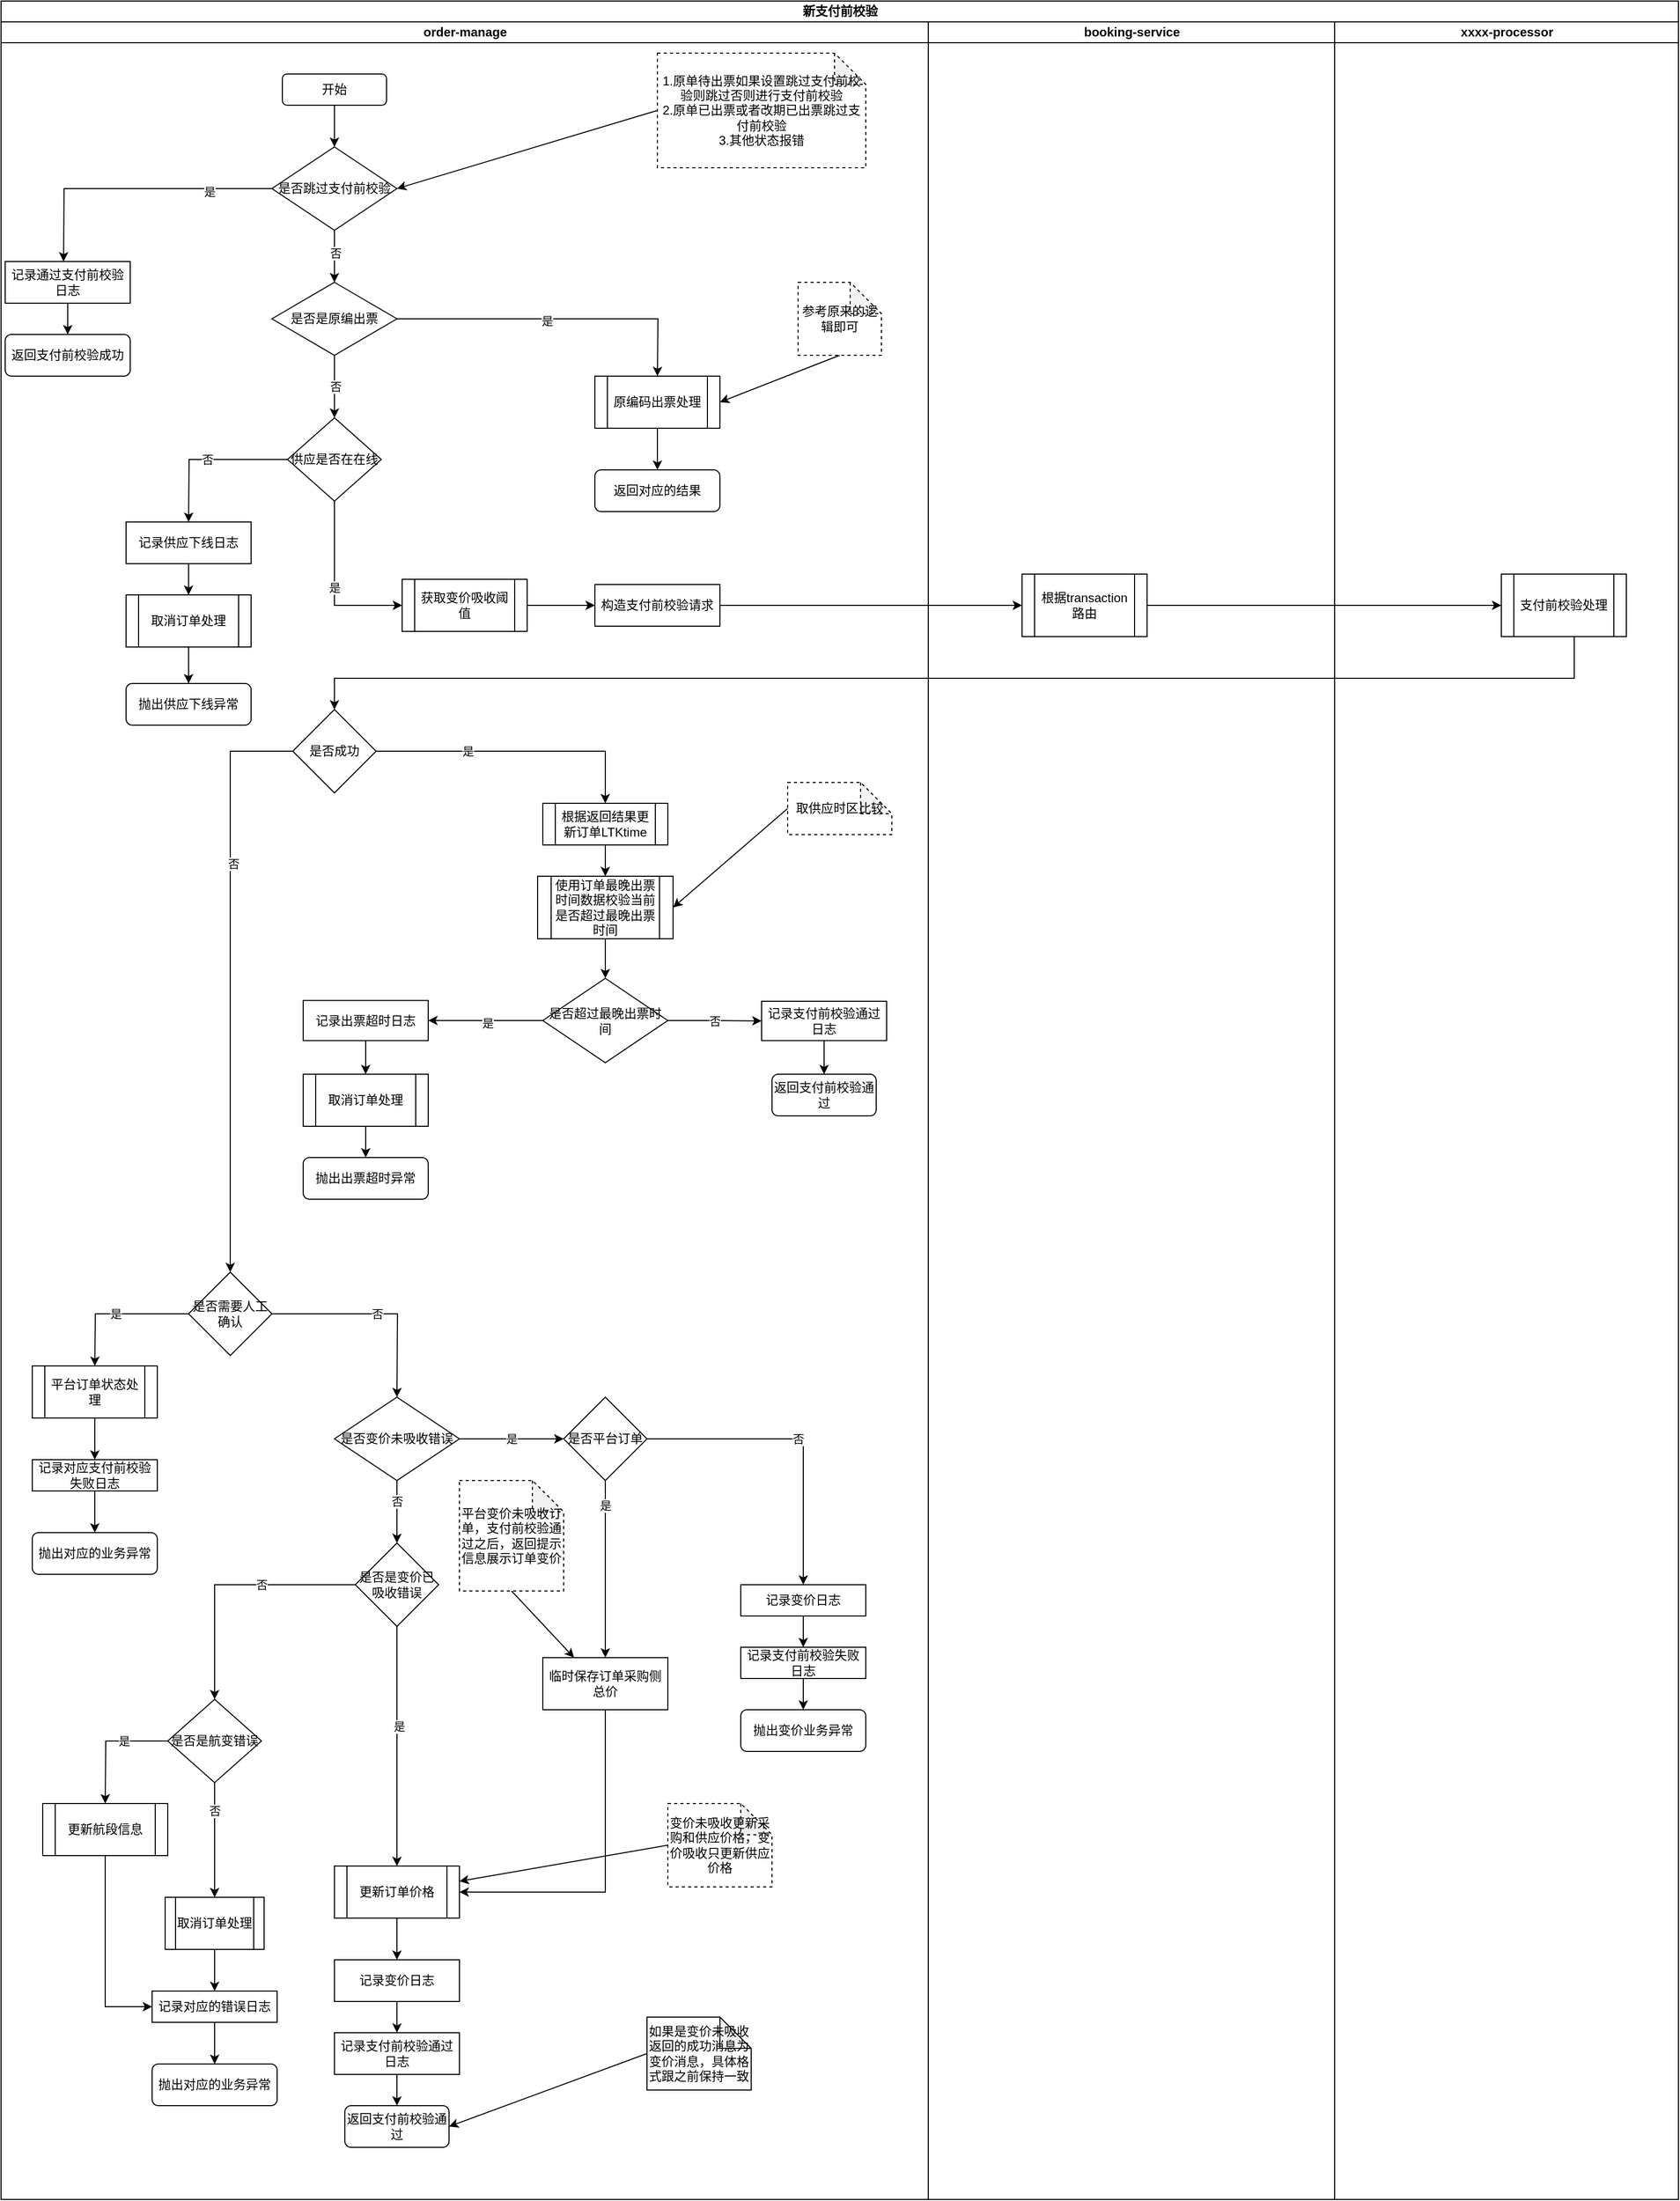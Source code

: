 <mxfile version="21.0.6" type="github" pages="9">
  <diagram name="支付前校验主流程" id="-3oY8U69ml2H9E9dqWh5">
    <mxGraphModel dx="1665" dy="999" grid="1" gridSize="10" guides="1" tooltips="1" connect="1" arrows="1" fold="1" page="1" pageScale="1" pageWidth="827" pageHeight="1169" math="0" shadow="0">
      <root>
        <mxCell id="0" />
        <mxCell id="1" parent="0" />
        <mxCell id="5nTDPpgoF1n0D92lt2fB-5" value="新支付前校验" style="swimlane;childLayout=stackLayout;resizeParent=1;resizeParentMax=0;startSize=20;html=1;" parent="1" vertex="1">
          <mxGeometry x="350" y="140" width="1610" height="2110" as="geometry" />
        </mxCell>
        <mxCell id="5nTDPpgoF1n0D92lt2fB-26" style="edgeStyle=orthogonalEdgeStyle;rounded=0;orthogonalLoop=1;jettySize=auto;html=1;exitX=0.5;exitY=1;exitDx=0;exitDy=0;entryX=0.5;entryY=0;entryDx=0;entryDy=0;" parent="5nTDPpgoF1n0D92lt2fB-5" target="5nTDPpgoF1n0D92lt2fB-27" edge="1" source="5nTDPpgoF1n0D92lt2fB-25">
          <mxGeometry relative="1" as="geometry">
            <mxPoint x="380" y="1015" as="targetPoint" />
            <mxPoint x="1480" y="925" as="sourcePoint" />
            <Array as="points">
              <mxPoint x="1510" y="610" />
              <mxPoint x="1510" y="650" />
              <mxPoint x="320" y="650" />
            </Array>
          </mxGeometry>
        </mxCell>
        <mxCell id="5nTDPpgoF1n0D92lt2fB-22" style="edgeStyle=orthogonalEdgeStyle;rounded=0;orthogonalLoop=1;jettySize=auto;html=1;exitX=1;exitY=0.5;exitDx=0;exitDy=0;entryX=0;entryY=0.5;entryDx=0;entryDy=0;" parent="5nTDPpgoF1n0D92lt2fB-5" source="5nTDPpgoF1n0D92lt2fB-21" target="5nTDPpgoF1n0D92lt2fB-23" edge="1">
          <mxGeometry relative="1" as="geometry">
            <mxPoint x="800" y="1055" as="targetPoint" />
          </mxGeometry>
        </mxCell>
        <mxCell id="5nTDPpgoF1n0D92lt2fB-24" style="edgeStyle=orthogonalEdgeStyle;rounded=0;orthogonalLoop=1;jettySize=auto;html=1;exitX=1;exitY=0.5;exitDx=0;exitDy=0;" parent="5nTDPpgoF1n0D92lt2fB-5" source="5nTDPpgoF1n0D92lt2fB-23" edge="1" target="5nTDPpgoF1n0D92lt2fB-25">
          <mxGeometry relative="1" as="geometry">
            <mxPoint x="1420" y="1055" as="targetPoint" />
          </mxGeometry>
        </mxCell>
        <mxCell id="5nTDPpgoF1n0D92lt2fB-6" value="order-manage" style="swimlane;startSize=20;html=1;" parent="5nTDPpgoF1n0D92lt2fB-5" vertex="1">
          <mxGeometry y="20" width="890" height="2090" as="geometry" />
        </mxCell>
        <mxCell id="5nTDPpgoF1n0D92lt2fB-10" style="edgeStyle=orthogonalEdgeStyle;rounded=0;orthogonalLoop=1;jettySize=auto;html=1;exitX=0.5;exitY=1;exitDx=0;exitDy=0;" parent="5nTDPpgoF1n0D92lt2fB-6" source="5nTDPpgoF1n0D92lt2fB-9" edge="1">
          <mxGeometry relative="1" as="geometry">
            <mxPoint x="320" y="120" as="targetPoint" />
          </mxGeometry>
        </mxCell>
        <mxCell id="5nTDPpgoF1n0D92lt2fB-9" value="开始" style="rounded=1;whiteSpace=wrap;html=1;" parent="5nTDPpgoF1n0D92lt2fB-6" vertex="1">
          <mxGeometry x="270" y="50" width="100" height="30" as="geometry" />
        </mxCell>
        <mxCell id="5nTDPpgoF1n0D92lt2fB-21" value="构造支付前校验请求" style="rounded=0;whiteSpace=wrap;html=1;" parent="5nTDPpgoF1n0D92lt2fB-6" vertex="1">
          <mxGeometry x="570" y="540" width="120" height="40" as="geometry" />
        </mxCell>
        <mxCell id="5nTDPpgoF1n0D92lt2fB-28" style="edgeStyle=orthogonalEdgeStyle;rounded=0;orthogonalLoop=1;jettySize=auto;html=1;exitX=0;exitY=0.5;exitDx=0;exitDy=0;entryX=0.5;entryY=0;entryDx=0;entryDy=0;" parent="5nTDPpgoF1n0D92lt2fB-6" source="5nTDPpgoF1n0D92lt2fB-27" target="Jq3luqGkns8-lUVeM0Ta-3" edge="1">
          <mxGeometry relative="1" as="geometry">
            <mxPoint x="220" y="1095" as="targetPoint" />
          </mxGeometry>
        </mxCell>
        <mxCell id="5nTDPpgoF1n0D92lt2fB-29" value="否" style="edgeLabel;html=1;align=center;verticalAlign=middle;resizable=0;points=[];" parent="5nTDPpgoF1n0D92lt2fB-28" vertex="1" connectable="0">
          <mxGeometry x="-0.4" y="3" relative="1" as="geometry">
            <mxPoint as="offset" />
          </mxGeometry>
        </mxCell>
        <mxCell id="2-b_iRbATgVuwPgHNQ_Q-7" style="edgeStyle=orthogonalEdgeStyle;rounded=0;orthogonalLoop=1;jettySize=auto;html=1;exitX=1;exitY=0.5;exitDx=0;exitDy=0;" edge="1" parent="5nTDPpgoF1n0D92lt2fB-6" source="5nTDPpgoF1n0D92lt2fB-27" target="2-b_iRbATgVuwPgHNQ_Q-3">
          <mxGeometry relative="1" as="geometry" />
        </mxCell>
        <mxCell id="2-b_iRbATgVuwPgHNQ_Q-8" value="是" style="edgeLabel;html=1;align=center;verticalAlign=middle;resizable=0;points=[];" vertex="1" connectable="0" parent="2-b_iRbATgVuwPgHNQ_Q-7">
          <mxGeometry x="-0.348" y="1" relative="1" as="geometry">
            <mxPoint y="1" as="offset" />
          </mxGeometry>
        </mxCell>
        <mxCell id="5nTDPpgoF1n0D92lt2fB-27" value="是否成功" style="rhombus;whiteSpace=wrap;html=1;" parent="5nTDPpgoF1n0D92lt2fB-6" vertex="1">
          <mxGeometry x="280" y="660" width="80" height="80" as="geometry" />
        </mxCell>
        <mxCell id="Jq3luqGkns8-lUVeM0Ta-5" value="是" style="edgeStyle=orthogonalEdgeStyle;rounded=0;orthogonalLoop=1;jettySize=auto;html=1;exitX=0;exitY=0.5;exitDx=0;exitDy=0;" parent="5nTDPpgoF1n0D92lt2fB-6" source="Jq3luqGkns8-lUVeM0Ta-3" edge="1">
          <mxGeometry relative="1" as="geometry">
            <mxPoint x="90" y="1290" as="targetPoint" />
          </mxGeometry>
        </mxCell>
        <mxCell id="MYEh1pIcEnBHvjVPmqZJ-8" value="否" style="edgeStyle=orthogonalEdgeStyle;rounded=0;orthogonalLoop=1;jettySize=auto;html=1;exitX=1;exitY=0.5;exitDx=0;exitDy=0;" parent="5nTDPpgoF1n0D92lt2fB-6" source="Jq3luqGkns8-lUVeM0Ta-3" edge="1">
          <mxGeometry relative="1" as="geometry">
            <mxPoint x="380" y="1320" as="targetPoint" />
          </mxGeometry>
        </mxCell>
        <mxCell id="Jq3luqGkns8-lUVeM0Ta-3" value="是否需要人工确认" style="rhombus;whiteSpace=wrap;html=1;" parent="5nTDPpgoF1n0D92lt2fB-6" vertex="1">
          <mxGeometry x="180" y="1200" width="80" height="80" as="geometry" />
        </mxCell>
        <mxCell id="MYEh1pIcEnBHvjVPmqZJ-9" style="edgeStyle=orthogonalEdgeStyle;rounded=0;orthogonalLoop=1;jettySize=auto;html=1;exitX=0.5;exitY=1;exitDx=0;exitDy=0;entryX=0.5;entryY=0;entryDx=0;entryDy=0;" parent="5nTDPpgoF1n0D92lt2fB-6" source="MYEh1pIcEnBHvjVPmqZJ-1" edge="1">
          <mxGeometry relative="1" as="geometry">
            <mxPoint x="90" y="1380" as="targetPoint" />
          </mxGeometry>
        </mxCell>
        <mxCell id="MYEh1pIcEnBHvjVPmqZJ-1" value="平台订单状态处理" style="shape=process;whiteSpace=wrap;html=1;backgroundOutline=1;" parent="5nTDPpgoF1n0D92lt2fB-6" vertex="1">
          <mxGeometry x="30" y="1290" width="120" height="50" as="geometry" />
        </mxCell>
        <mxCell id="MYEh1pIcEnBHvjVPmqZJ-4" value="抛出对应的业务异常" style="rounded=1;whiteSpace=wrap;html=1;" parent="5nTDPpgoF1n0D92lt2fB-6" vertex="1">
          <mxGeometry x="30" y="1450" width="120" height="40" as="geometry" />
        </mxCell>
        <mxCell id="2-b_iRbATgVuwPgHNQ_Q-14" style="edgeStyle=orthogonalEdgeStyle;rounded=0;orthogonalLoop=1;jettySize=auto;html=1;exitX=0.5;exitY=1;exitDx=0;exitDy=0;entryX=0.5;entryY=0;entryDx=0;entryDy=0;" edge="1" parent="5nTDPpgoF1n0D92lt2fB-6" source="MYEh1pIcEnBHvjVPmqZJ-5" target="MYEh1pIcEnBHvjVPmqZJ-7">
          <mxGeometry relative="1" as="geometry" />
        </mxCell>
        <mxCell id="MYEh1pIcEnBHvjVPmqZJ-5" value="记录支付前校验通过日志" style="rounded=0;whiteSpace=wrap;html=1;" parent="5nTDPpgoF1n0D92lt2fB-6" vertex="1">
          <mxGeometry x="730" y="940" width="120" height="37.75" as="geometry" />
        </mxCell>
        <mxCell id="MYEh1pIcEnBHvjVPmqZJ-7" value="返回支付前校验通过" style="rounded=1;whiteSpace=wrap;html=1;" parent="5nTDPpgoF1n0D92lt2fB-6" vertex="1">
          <mxGeometry x="740" y="1010" width="100" height="40" as="geometry" />
        </mxCell>
        <mxCell id="MYEh1pIcEnBHvjVPmqZJ-15" style="edgeStyle=orthogonalEdgeStyle;rounded=0;orthogonalLoop=1;jettySize=auto;html=1;exitX=0.5;exitY=1;exitDx=0;exitDy=0;" parent="5nTDPpgoF1n0D92lt2fB-6" source="MYEh1pIcEnBHvjVPmqZJ-12" edge="1">
          <mxGeometry relative="1" as="geometry">
            <mxPoint x="380" y="1460" as="targetPoint" />
          </mxGeometry>
        </mxCell>
        <mxCell id="MYEh1pIcEnBHvjVPmqZJ-18" value="否" style="edgeLabel;html=1;align=center;verticalAlign=middle;resizable=0;points=[];" parent="MYEh1pIcEnBHvjVPmqZJ-15" vertex="1" connectable="0">
          <mxGeometry x="-0.333" relative="1" as="geometry">
            <mxPoint as="offset" />
          </mxGeometry>
        </mxCell>
        <mxCell id="MYEh1pIcEnBHvjVPmqZJ-17" value="是" style="edgeStyle=orthogonalEdgeStyle;rounded=0;orthogonalLoop=1;jettySize=auto;html=1;exitX=1;exitY=0.5;exitDx=0;exitDy=0;entryX=0;entryY=0.5;entryDx=0;entryDy=0;" parent="5nTDPpgoF1n0D92lt2fB-6" source="MYEh1pIcEnBHvjVPmqZJ-12" target="MYEh1pIcEnBHvjVPmqZJ-16" edge="1">
          <mxGeometry relative="1" as="geometry" />
        </mxCell>
        <mxCell id="MYEh1pIcEnBHvjVPmqZJ-12" value="是否变价未吸收错误" style="rhombus;whiteSpace=wrap;html=1;" parent="5nTDPpgoF1n0D92lt2fB-6" vertex="1">
          <mxGeometry x="320" y="1320" width="120" height="80" as="geometry" />
        </mxCell>
        <mxCell id="MYEh1pIcEnBHvjVPmqZJ-14" style="edgeStyle=orthogonalEdgeStyle;rounded=0;orthogonalLoop=1;jettySize=auto;html=1;exitX=0.5;exitY=1;exitDx=0;exitDy=0;entryX=0.5;entryY=0;entryDx=0;entryDy=0;" parent="5nTDPpgoF1n0D92lt2fB-6" source="MYEh1pIcEnBHvjVPmqZJ-13" target="MYEh1pIcEnBHvjVPmqZJ-4" edge="1">
          <mxGeometry relative="1" as="geometry" />
        </mxCell>
        <mxCell id="MYEh1pIcEnBHvjVPmqZJ-13" value="记录对应支付前校验失败日志" style="rounded=0;whiteSpace=wrap;html=1;" parent="5nTDPpgoF1n0D92lt2fB-6" vertex="1">
          <mxGeometry x="30" y="1380" width="120" height="30" as="geometry" />
        </mxCell>
        <mxCell id="MYEh1pIcEnBHvjVPmqZJ-19" style="edgeStyle=orthogonalEdgeStyle;rounded=0;orthogonalLoop=1;jettySize=auto;html=1;exitX=0.5;exitY=1;exitDx=0;exitDy=0;" parent="5nTDPpgoF1n0D92lt2fB-6" source="MYEh1pIcEnBHvjVPmqZJ-16" edge="1">
          <mxGeometry relative="1" as="geometry">
            <mxPoint x="580" y="1570" as="targetPoint" />
          </mxGeometry>
        </mxCell>
        <mxCell id="MYEh1pIcEnBHvjVPmqZJ-24" value="是" style="edgeLabel;html=1;align=center;verticalAlign=middle;resizable=0;points=[];" parent="MYEh1pIcEnBHvjVPmqZJ-19" vertex="1" connectable="0">
          <mxGeometry x="-0.724" y="-3" relative="1" as="geometry">
            <mxPoint x="3" as="offset" />
          </mxGeometry>
        </mxCell>
        <mxCell id="Rd4VLdxQ8b3KFPyCuCR2-1" value="否" style="edgeStyle=orthogonalEdgeStyle;rounded=0;orthogonalLoop=1;jettySize=auto;html=1;exitX=1;exitY=0.5;exitDx=0;exitDy=0;" parent="5nTDPpgoF1n0D92lt2fB-6" source="MYEh1pIcEnBHvjVPmqZJ-16" target="Rd4VLdxQ8b3KFPyCuCR2-62" edge="1">
          <mxGeometry relative="1" as="geometry">
            <mxPoint x="770" y="1420" as="targetPoint" />
          </mxGeometry>
        </mxCell>
        <mxCell id="MYEh1pIcEnBHvjVPmqZJ-16" value="是否平台订单" style="rhombus;whiteSpace=wrap;html=1;" parent="5nTDPpgoF1n0D92lt2fB-6" vertex="1">
          <mxGeometry x="540" y="1320" width="80" height="80" as="geometry" />
        </mxCell>
        <mxCell id="MYEh1pIcEnBHvjVPmqZJ-21" style="edgeStyle=orthogonalEdgeStyle;rounded=0;orthogonalLoop=1;jettySize=auto;html=1;exitX=0.5;exitY=1;exitDx=0;exitDy=0;" parent="5nTDPpgoF1n0D92lt2fB-6" source="MYEh1pIcEnBHvjVPmqZJ-20" edge="1">
          <mxGeometry relative="1" as="geometry">
            <mxPoint x="380" y="1860" as="targetPoint" />
          </mxGeometry>
        </mxCell>
        <mxCell id="MYEh1pIcEnBHvjVPmqZJ-20" value="更新订单价格" style="shape=process;whiteSpace=wrap;html=1;backgroundOutline=1;" parent="5nTDPpgoF1n0D92lt2fB-6" vertex="1">
          <mxGeometry x="320" y="1770" width="120" height="50" as="geometry" />
        </mxCell>
        <mxCell id="MYEh1pIcEnBHvjVPmqZJ-23" style="edgeStyle=orthogonalEdgeStyle;rounded=0;orthogonalLoop=1;jettySize=auto;html=1;exitX=0.5;exitY=1;exitDx=0;exitDy=0;" parent="5nTDPpgoF1n0D92lt2fB-6" source="MYEh1pIcEnBHvjVPmqZJ-22" edge="1">
          <mxGeometry relative="1" as="geometry">
            <mxPoint x="380" y="1930" as="targetPoint" />
          </mxGeometry>
        </mxCell>
        <mxCell id="MYEh1pIcEnBHvjVPmqZJ-22" value="记录变价日志" style="rounded=0;whiteSpace=wrap;html=1;" parent="5nTDPpgoF1n0D92lt2fB-6" vertex="1">
          <mxGeometry x="320" y="1860" width="120" height="40" as="geometry" />
        </mxCell>
        <mxCell id="MYEh1pIcEnBHvjVPmqZJ-26" style="edgeStyle=orthogonalEdgeStyle;rounded=0;orthogonalLoop=1;jettySize=auto;html=1;exitX=0.5;exitY=1;exitDx=0;exitDy=0;entryX=0.5;entryY=0;entryDx=0;entryDy=0;" parent="5nTDPpgoF1n0D92lt2fB-6" source="MYEh1pIcEnBHvjVPmqZJ-25" target="MYEh1pIcEnBHvjVPmqZJ-20" edge="1">
          <mxGeometry relative="1" as="geometry">
            <Array as="points">
              <mxPoint x="380" y="1570" />
              <mxPoint x="380" y="1570" />
            </Array>
          </mxGeometry>
        </mxCell>
        <mxCell id="MYEh1pIcEnBHvjVPmqZJ-27" value="是" style="edgeLabel;html=1;align=center;verticalAlign=middle;resizable=0;points=[];" parent="MYEh1pIcEnBHvjVPmqZJ-26" vertex="1" connectable="0">
          <mxGeometry x="-0.167" y="2" relative="1" as="geometry">
            <mxPoint as="offset" />
          </mxGeometry>
        </mxCell>
        <mxCell id="fiq5RMS-TuSx02vXCmrR-4" style="edgeStyle=orthogonalEdgeStyle;rounded=0;orthogonalLoop=1;jettySize=auto;html=1;exitX=0;exitY=0.5;exitDx=0;exitDy=0;entryX=0.5;entryY=0;entryDx=0;entryDy=0;" parent="5nTDPpgoF1n0D92lt2fB-6" source="MYEh1pIcEnBHvjVPmqZJ-25" target="fiq5RMS-TuSx02vXCmrR-3" edge="1">
          <mxGeometry relative="1" as="geometry">
            <mxPoint x="200" y="1610" as="targetPoint" />
          </mxGeometry>
        </mxCell>
        <mxCell id="fiq5RMS-TuSx02vXCmrR-5" value="否" style="edgeLabel;html=1;align=center;verticalAlign=middle;resizable=0;points=[];" parent="fiq5RMS-TuSx02vXCmrR-4" vertex="1" connectable="0">
          <mxGeometry x="-0.264" relative="1" as="geometry">
            <mxPoint as="offset" />
          </mxGeometry>
        </mxCell>
        <mxCell id="MYEh1pIcEnBHvjVPmqZJ-25" value="是否是变价已吸收错误" style="rhombus;whiteSpace=wrap;html=1;" parent="5nTDPpgoF1n0D92lt2fB-6" vertex="1">
          <mxGeometry x="340" y="1460" width="80" height="80" as="geometry" />
        </mxCell>
        <mxCell id="MYEh1pIcEnBHvjVPmqZJ-30" style="edgeStyle=orthogonalEdgeStyle;rounded=0;orthogonalLoop=1;jettySize=auto;html=1;exitX=0.5;exitY=1;exitDx=0;exitDy=0;" parent="5nTDPpgoF1n0D92lt2fB-6" source="MYEh1pIcEnBHvjVPmqZJ-31" edge="1">
          <mxGeometry relative="1" as="geometry">
            <mxPoint x="380" y="2000" as="targetPoint" />
          </mxGeometry>
        </mxCell>
        <mxCell id="MYEh1pIcEnBHvjVPmqZJ-31" value="记录支付前校验通过日志" style="rounded=0;whiteSpace=wrap;html=1;" parent="5nTDPpgoF1n0D92lt2fB-6" vertex="1">
          <mxGeometry x="320" y="1930" width="120" height="40" as="geometry" />
        </mxCell>
        <mxCell id="MYEh1pIcEnBHvjVPmqZJ-32" value="返回支付前校验通过" style="rounded=1;whiteSpace=wrap;html=1;" parent="5nTDPpgoF1n0D92lt2fB-6" vertex="1">
          <mxGeometry x="330" y="2000" width="100" height="40" as="geometry" />
        </mxCell>
        <mxCell id="Rd4VLdxQ8b3KFPyCuCR2-63" style="edgeStyle=orthogonalEdgeStyle;rounded=0;orthogonalLoop=1;jettySize=auto;html=1;exitX=0.5;exitY=1;exitDx=0;exitDy=0;" parent="5nTDPpgoF1n0D92lt2fB-6" source="Rd4VLdxQ8b3KFPyCuCR2-62" edge="1">
          <mxGeometry relative="1" as="geometry">
            <mxPoint x="770" y="1560" as="targetPoint" />
          </mxGeometry>
        </mxCell>
        <mxCell id="Rd4VLdxQ8b3KFPyCuCR2-62" value="记录变价日志" style="rounded=0;whiteSpace=wrap;html=1;" parent="5nTDPpgoF1n0D92lt2fB-6" vertex="1">
          <mxGeometry x="710" y="1500" width="120" height="30" as="geometry" />
        </mxCell>
        <mxCell id="Rd4VLdxQ8b3KFPyCuCR2-65" style="edgeStyle=orthogonalEdgeStyle;rounded=0;orthogonalLoop=1;jettySize=auto;html=1;exitX=0.5;exitY=1;exitDx=0;exitDy=0;" parent="5nTDPpgoF1n0D92lt2fB-6" source="Rd4VLdxQ8b3KFPyCuCR2-64" edge="1">
          <mxGeometry relative="1" as="geometry">
            <mxPoint x="770" y="1620" as="targetPoint" />
          </mxGeometry>
        </mxCell>
        <mxCell id="Rd4VLdxQ8b3KFPyCuCR2-64" value="记录支付前校验失败日志" style="rounded=0;whiteSpace=wrap;html=1;" parent="5nTDPpgoF1n0D92lt2fB-6" vertex="1">
          <mxGeometry x="710" y="1560" width="120" height="30" as="geometry" />
        </mxCell>
        <mxCell id="Rd4VLdxQ8b3KFPyCuCR2-66" value="抛出变价业务异常" style="rounded=1;whiteSpace=wrap;html=1;" parent="5nTDPpgoF1n0D92lt2fB-6" vertex="1">
          <mxGeometry x="710" y="1620" width="120" height="40" as="geometry" />
        </mxCell>
        <mxCell id="fiq5RMS-TuSx02vXCmrR-16" style="edgeStyle=orthogonalEdgeStyle;rounded=0;orthogonalLoop=1;jettySize=auto;html=1;exitX=0.5;exitY=1;exitDx=0;exitDy=0;entryX=0.5;entryY=0;entryDx=0;entryDy=0;" parent="5nTDPpgoF1n0D92lt2fB-6" source="SSOm8pihenWJKR16HNwk-1" target="fiq5RMS-TuSx02vXCmrR-12" edge="1">
          <mxGeometry relative="1" as="geometry" />
        </mxCell>
        <mxCell id="SSOm8pihenWJKR16HNwk-1" value="取消订单处理" style="shape=process;whiteSpace=wrap;html=1;backgroundOutline=1;" parent="5nTDPpgoF1n0D92lt2fB-6" vertex="1">
          <mxGeometry x="157.5" y="1800" width="95" height="50" as="geometry" />
        </mxCell>
        <mxCell id="fiq5RMS-TuSx02vXCmrR-7" style="edgeStyle=orthogonalEdgeStyle;rounded=0;orthogonalLoop=1;jettySize=auto;html=1;exitX=0;exitY=0.5;exitDx=0;exitDy=0;" parent="5nTDPpgoF1n0D92lt2fB-6" source="fiq5RMS-TuSx02vXCmrR-3" edge="1">
          <mxGeometry relative="1" as="geometry">
            <mxPoint x="100" y="1710" as="targetPoint" />
          </mxGeometry>
        </mxCell>
        <mxCell id="fiq5RMS-TuSx02vXCmrR-10" value="是" style="edgeLabel;html=1;align=center;verticalAlign=middle;resizable=0;points=[];" parent="fiq5RMS-TuSx02vXCmrR-7" vertex="1" connectable="0">
          <mxGeometry x="-0.3" relative="1" as="geometry">
            <mxPoint as="offset" />
          </mxGeometry>
        </mxCell>
        <mxCell id="fiq5RMS-TuSx02vXCmrR-9" style="edgeStyle=orthogonalEdgeStyle;rounded=0;orthogonalLoop=1;jettySize=auto;html=1;exitX=0.5;exitY=1;exitDx=0;exitDy=0;" parent="5nTDPpgoF1n0D92lt2fB-6" source="fiq5RMS-TuSx02vXCmrR-3" edge="1">
          <mxGeometry relative="1" as="geometry">
            <mxPoint x="205" y="1800" as="targetPoint" />
          </mxGeometry>
        </mxCell>
        <mxCell id="fiq5RMS-TuSx02vXCmrR-46" value="否" style="edgeLabel;html=1;align=center;verticalAlign=middle;resizable=0;points=[];" parent="fiq5RMS-TuSx02vXCmrR-9" vertex="1" connectable="0">
          <mxGeometry x="-0.509" relative="1" as="geometry">
            <mxPoint as="offset" />
          </mxGeometry>
        </mxCell>
        <mxCell id="fiq5RMS-TuSx02vXCmrR-3" value="是否是航变错误" style="rhombus;whiteSpace=wrap;html=1;" parent="5nTDPpgoF1n0D92lt2fB-6" vertex="1">
          <mxGeometry x="160" y="1610" width="90" height="80" as="geometry" />
        </mxCell>
        <mxCell id="fiq5RMS-TuSx02vXCmrR-17" style="edgeStyle=orthogonalEdgeStyle;rounded=0;orthogonalLoop=1;jettySize=auto;html=1;exitX=0.5;exitY=1;exitDx=0;exitDy=0;entryX=0;entryY=0.5;entryDx=0;entryDy=0;" parent="5nTDPpgoF1n0D92lt2fB-6" source="fiq5RMS-TuSx02vXCmrR-8" target="fiq5RMS-TuSx02vXCmrR-12" edge="1">
          <mxGeometry relative="1" as="geometry" />
        </mxCell>
        <mxCell id="fiq5RMS-TuSx02vXCmrR-8" value="更新航段信息" style="shape=process;whiteSpace=wrap;html=1;backgroundOutline=1;" parent="5nTDPpgoF1n0D92lt2fB-6" vertex="1">
          <mxGeometry x="40" y="1710" width="120" height="50" as="geometry" />
        </mxCell>
        <mxCell id="fiq5RMS-TuSx02vXCmrR-11" style="edgeStyle=orthogonalEdgeStyle;rounded=0;orthogonalLoop=1;jettySize=auto;html=1;exitX=0.5;exitY=1;exitDx=0;exitDy=0;" parent="5nTDPpgoF1n0D92lt2fB-6" source="fiq5RMS-TuSx02vXCmrR-12" edge="1">
          <mxGeometry relative="1" as="geometry">
            <mxPoint x="205" y="1960" as="targetPoint" />
          </mxGeometry>
        </mxCell>
        <mxCell id="fiq5RMS-TuSx02vXCmrR-12" value="记录对应的错误日志" style="rounded=0;whiteSpace=wrap;html=1;" parent="5nTDPpgoF1n0D92lt2fB-6" vertex="1">
          <mxGeometry x="145" y="1890" width="120" height="30" as="geometry" />
        </mxCell>
        <mxCell id="fiq5RMS-TuSx02vXCmrR-13" value="抛出对应的业务异常" style="rounded=1;whiteSpace=wrap;html=1;" parent="5nTDPpgoF1n0D92lt2fB-6" vertex="1">
          <mxGeometry x="145" y="1960" width="120" height="40" as="geometry" />
        </mxCell>
        <mxCell id="fiq5RMS-TuSx02vXCmrR-19" style="rounded=0;orthogonalLoop=1;jettySize=auto;html=1;exitX=0;exitY=0.5;exitDx=0;exitDy=0;exitPerimeter=0;" parent="5nTDPpgoF1n0D92lt2fB-6" source="fiq5RMS-TuSx02vXCmrR-18" target="MYEh1pIcEnBHvjVPmqZJ-20" edge="1">
          <mxGeometry relative="1" as="geometry" />
        </mxCell>
        <mxCell id="fiq5RMS-TuSx02vXCmrR-18" value="变价未吸收更新采购和供应价格，变价吸收只更新供应价格" style="shape=note;whiteSpace=wrap;html=1;backgroundOutline=1;darkOpacity=0.05;dashed=1;" parent="5nTDPpgoF1n0D92lt2fB-6" vertex="1">
          <mxGeometry x="640" y="1710" width="100" height="80" as="geometry" />
        </mxCell>
        <mxCell id="fiq5RMS-TuSx02vXCmrR-21" style="rounded=0;orthogonalLoop=1;jettySize=auto;html=1;exitX=0;exitY=0.5;exitDx=0;exitDy=0;exitPerimeter=0;entryX=1;entryY=0.5;entryDx=0;entryDy=0;" parent="5nTDPpgoF1n0D92lt2fB-6" source="fiq5RMS-TuSx02vXCmrR-20" target="MYEh1pIcEnBHvjVPmqZJ-32" edge="1">
          <mxGeometry relative="1" as="geometry" />
        </mxCell>
        <mxCell id="fiq5RMS-TuSx02vXCmrR-20" value="如果是变价未吸收返回的成功消息为变价消息，具体格式跟之前保持一致" style="shape=note;whiteSpace=wrap;html=1;backgroundOutline=1;darkOpacity=0.05;" parent="5nTDPpgoF1n0D92lt2fB-6" vertex="1">
          <mxGeometry x="620" y="1915" width="100" height="70" as="geometry" />
        </mxCell>
        <mxCell id="fiq5RMS-TuSx02vXCmrR-23" style="edgeStyle=orthogonalEdgeStyle;rounded=0;orthogonalLoop=1;jettySize=auto;html=1;exitX=0.5;exitY=1;exitDx=0;exitDy=0;entryX=1;entryY=0.5;entryDx=0;entryDy=0;" parent="5nTDPpgoF1n0D92lt2fB-6" source="fiq5RMS-TuSx02vXCmrR-22" target="MYEh1pIcEnBHvjVPmqZJ-20" edge="1">
          <mxGeometry relative="1" as="geometry" />
        </mxCell>
        <mxCell id="fiq5RMS-TuSx02vXCmrR-22" value="临时保存订单采购侧总价" style="rounded=0;whiteSpace=wrap;html=1;" parent="5nTDPpgoF1n0D92lt2fB-6" vertex="1">
          <mxGeometry x="520" y="1570" width="120" height="50" as="geometry" />
        </mxCell>
        <mxCell id="fiq5RMS-TuSx02vXCmrR-25" style="rounded=0;orthogonalLoop=1;jettySize=auto;html=1;exitX=0.5;exitY=1;exitDx=0;exitDy=0;exitPerimeter=0;entryX=0.25;entryY=0;entryDx=0;entryDy=0;" parent="5nTDPpgoF1n0D92lt2fB-6" source="fiq5RMS-TuSx02vXCmrR-24" target="fiq5RMS-TuSx02vXCmrR-22" edge="1">
          <mxGeometry relative="1" as="geometry" />
        </mxCell>
        <mxCell id="fiq5RMS-TuSx02vXCmrR-24" value="平台变价未吸收订单，支付前校验通过之后，返回提示信息展示订单变价" style="shape=note;whiteSpace=wrap;html=1;backgroundOutline=1;darkOpacity=0.05;dashed=1;" parent="5nTDPpgoF1n0D92lt2fB-6" vertex="1">
          <mxGeometry x="440" y="1400" width="100" height="106" as="geometry" />
        </mxCell>
        <mxCell id="fiq5RMS-TuSx02vXCmrR-29" style="edgeStyle=orthogonalEdgeStyle;rounded=0;orthogonalLoop=1;jettySize=auto;html=1;exitX=0.5;exitY=1;exitDx=0;exitDy=0;" parent="5nTDPpgoF1n0D92lt2fB-6" source="fiq5RMS-TuSx02vXCmrR-27" edge="1">
          <mxGeometry relative="1" as="geometry">
            <mxPoint x="320" y="250" as="targetPoint" />
          </mxGeometry>
        </mxCell>
        <mxCell id="fiq5RMS-TuSx02vXCmrR-34" value="否" style="edgeLabel;html=1;align=center;verticalAlign=middle;resizable=0;points=[];" parent="fiq5RMS-TuSx02vXCmrR-29" vertex="1" connectable="0">
          <mxGeometry x="-0.12" y="1" relative="1" as="geometry">
            <mxPoint as="offset" />
          </mxGeometry>
        </mxCell>
        <mxCell id="fiq5RMS-TuSx02vXCmrR-30" style="edgeStyle=orthogonalEdgeStyle;rounded=0;orthogonalLoop=1;jettySize=auto;html=1;exitX=0;exitY=0.5;exitDx=0;exitDy=0;" parent="5nTDPpgoF1n0D92lt2fB-6" source="fiq5RMS-TuSx02vXCmrR-27" edge="1">
          <mxGeometry relative="1" as="geometry">
            <mxPoint x="60" y="230" as="targetPoint" />
          </mxGeometry>
        </mxCell>
        <mxCell id="fiq5RMS-TuSx02vXCmrR-33" value="是" style="edgeLabel;html=1;align=center;verticalAlign=middle;resizable=0;points=[];" parent="fiq5RMS-TuSx02vXCmrR-30" vertex="1" connectable="0">
          <mxGeometry x="-0.556" y="3" relative="1" as="geometry">
            <mxPoint as="offset" />
          </mxGeometry>
        </mxCell>
        <mxCell id="fiq5RMS-TuSx02vXCmrR-27" value="是否跳过支付前校验" style="rhombus;whiteSpace=wrap;html=1;" parent="5nTDPpgoF1n0D92lt2fB-6" vertex="1">
          <mxGeometry x="260" y="120" width="120" height="80" as="geometry" />
        </mxCell>
        <mxCell id="fiq5RMS-TuSx02vXCmrR-35" style="edgeStyle=orthogonalEdgeStyle;rounded=0;orthogonalLoop=1;jettySize=auto;html=1;exitX=1;exitY=0.5;exitDx=0;exitDy=0;" parent="5nTDPpgoF1n0D92lt2fB-6" source="fiq5RMS-TuSx02vXCmrR-31" edge="1">
          <mxGeometry relative="1" as="geometry">
            <mxPoint x="630" y="340" as="targetPoint" />
          </mxGeometry>
        </mxCell>
        <mxCell id="fiq5RMS-TuSx02vXCmrR-36" value="是" style="edgeLabel;html=1;align=center;verticalAlign=middle;resizable=0;points=[];" parent="fiq5RMS-TuSx02vXCmrR-35" vertex="1" connectable="0">
          <mxGeometry x="-0.062" y="-2" relative="1" as="geometry">
            <mxPoint as="offset" />
          </mxGeometry>
        </mxCell>
        <mxCell id="fiq5RMS-TuSx02vXCmrR-31" value="是否是原编出票" style="rhombus;whiteSpace=wrap;html=1;" parent="5nTDPpgoF1n0D92lt2fB-6" vertex="1">
          <mxGeometry x="260" y="250" width="120" height="70" as="geometry" />
        </mxCell>
        <mxCell id="fiq5RMS-TuSx02vXCmrR-37" value="返回支付前校验成功" style="rounded=1;whiteSpace=wrap;html=1;" parent="5nTDPpgoF1n0D92lt2fB-6" vertex="1">
          <mxGeometry x="4" y="300" width="120" height="40" as="geometry" />
        </mxCell>
        <mxCell id="fiq5RMS-TuSx02vXCmrR-40" style="edgeStyle=orthogonalEdgeStyle;rounded=0;orthogonalLoop=1;jettySize=auto;html=1;exitX=0.5;exitY=1;exitDx=0;exitDy=0;" parent="5nTDPpgoF1n0D92lt2fB-6" source="fiq5RMS-TuSx02vXCmrR-38" target="fiq5RMS-TuSx02vXCmrR-37" edge="1">
          <mxGeometry relative="1" as="geometry" />
        </mxCell>
        <mxCell id="fiq5RMS-TuSx02vXCmrR-38" value="记录通过支付前校验日志" style="rounded=0;whiteSpace=wrap;html=1;" parent="5nTDPpgoF1n0D92lt2fB-6" vertex="1">
          <mxGeometry x="4" y="230" width="120" height="40" as="geometry" />
        </mxCell>
        <mxCell id="fiq5RMS-TuSx02vXCmrR-42" style="edgeStyle=orthogonalEdgeStyle;rounded=0;orthogonalLoop=1;jettySize=auto;html=1;exitX=0.5;exitY=1;exitDx=0;exitDy=0;" parent="5nTDPpgoF1n0D92lt2fB-6" source="fiq5RMS-TuSx02vXCmrR-41" edge="1">
          <mxGeometry relative="1" as="geometry">
            <mxPoint x="630" y="430" as="targetPoint" />
          </mxGeometry>
        </mxCell>
        <mxCell id="fiq5RMS-TuSx02vXCmrR-41" value="原编码出票处理" style="shape=process;whiteSpace=wrap;html=1;backgroundOutline=1;" parent="5nTDPpgoF1n0D92lt2fB-6" vertex="1">
          <mxGeometry x="570" y="340" width="120" height="50" as="geometry" />
        </mxCell>
        <mxCell id="fiq5RMS-TuSx02vXCmrR-43" value="返回对应的结果" style="rounded=1;whiteSpace=wrap;html=1;" parent="5nTDPpgoF1n0D92lt2fB-6" vertex="1">
          <mxGeometry x="570" y="430" width="120" height="40" as="geometry" />
        </mxCell>
        <mxCell id="fiq5RMS-TuSx02vXCmrR-45" style="rounded=0;orthogonalLoop=1;jettySize=auto;html=1;exitX=0.5;exitY=1;exitDx=0;exitDy=0;exitPerimeter=0;entryX=1;entryY=0.5;entryDx=0;entryDy=0;" parent="5nTDPpgoF1n0D92lt2fB-6" source="fiq5RMS-TuSx02vXCmrR-44" target="fiq5RMS-TuSx02vXCmrR-41" edge="1">
          <mxGeometry relative="1" as="geometry" />
        </mxCell>
        <mxCell id="fiq5RMS-TuSx02vXCmrR-44" value="参考原来的逻辑即可" style="shape=note;whiteSpace=wrap;html=1;backgroundOutline=1;darkOpacity=0.05;dashed=1;" parent="5nTDPpgoF1n0D92lt2fB-6" vertex="1">
          <mxGeometry x="765" y="250" width="80" height="70" as="geometry" />
        </mxCell>
        <mxCell id="2-b_iRbATgVuwPgHNQ_Q-2" style="rounded=0;orthogonalLoop=1;jettySize=auto;html=1;exitX=0;exitY=0.5;exitDx=0;exitDy=0;exitPerimeter=0;entryX=1;entryY=0.5;entryDx=0;entryDy=0;" edge="1" parent="5nTDPpgoF1n0D92lt2fB-6" source="2-b_iRbATgVuwPgHNQ_Q-1" target="fiq5RMS-TuSx02vXCmrR-27">
          <mxGeometry relative="1" as="geometry" />
        </mxCell>
        <mxCell id="2-b_iRbATgVuwPgHNQ_Q-1" value="1.原单待出票如果设置跳过支付前校验则跳过否则进行支付前校验&lt;br&gt;2.原单已出票或者改期已出票跳过支付前校验&lt;br&gt;3.其他状态报错" style="shape=note;whiteSpace=wrap;html=1;backgroundOutline=1;darkOpacity=0.05;dashed=1;" vertex="1" parent="5nTDPpgoF1n0D92lt2fB-6">
          <mxGeometry x="630" y="30" width="200" height="110" as="geometry" />
        </mxCell>
        <mxCell id="fiq5RMS-TuSx02vXCmrR-32" value="否" style="edgeStyle=orthogonalEdgeStyle;rounded=0;orthogonalLoop=1;jettySize=auto;html=1;exitX=0.5;exitY=1;exitDx=0;exitDy=0;" parent="5nTDPpgoF1n0D92lt2fB-6" source="fiq5RMS-TuSx02vXCmrR-31" edge="1">
          <mxGeometry relative="1" as="geometry">
            <mxPoint x="320" y="380" as="targetPoint" />
          </mxGeometry>
        </mxCell>
        <mxCell id="5nTDPpgoF1n0D92lt2fB-12" value="否" style="edgeStyle=orthogonalEdgeStyle;rounded=0;orthogonalLoop=1;jettySize=auto;html=1;exitX=0;exitY=0.5;exitDx=0;exitDy=0;" parent="5nTDPpgoF1n0D92lt2fB-6" source="5nTDPpgoF1n0D92lt2fB-11" edge="1">
          <mxGeometry relative="1" as="geometry">
            <mxPoint x="180" y="480" as="targetPoint" />
          </mxGeometry>
        </mxCell>
        <mxCell id="5nTDPpgoF1n0D92lt2fB-11" value="供应是否在在线" style="rhombus;whiteSpace=wrap;html=1;" parent="5nTDPpgoF1n0D92lt2fB-6" vertex="1">
          <mxGeometry x="275" y="380" width="90" height="80" as="geometry" />
        </mxCell>
        <mxCell id="2-b_iRbATgVuwPgHNQ_Q-10" style="edgeStyle=orthogonalEdgeStyle;rounded=0;orthogonalLoop=1;jettySize=auto;html=1;exitX=0.5;exitY=1;exitDx=0;exitDy=0;entryX=0.5;entryY=0;entryDx=0;entryDy=0;" edge="1" parent="5nTDPpgoF1n0D92lt2fB-6" source="5nTDPpgoF1n0D92lt2fB-14" target="5nTDPpgoF1n0D92lt2fB-16">
          <mxGeometry relative="1" as="geometry" />
        </mxCell>
        <mxCell id="5nTDPpgoF1n0D92lt2fB-14" value="使用订单最晚出票时间数据校验当前是否超过最晚出票时间" style="shape=process;whiteSpace=wrap;html=1;backgroundOutline=1;" parent="5nTDPpgoF1n0D92lt2fB-6" vertex="1">
          <mxGeometry x="515" y="820" width="130" height="60" as="geometry" />
        </mxCell>
        <mxCell id="5nTDPpgoF1n0D92lt2fB-13" value="是" style="edgeStyle=orthogonalEdgeStyle;rounded=0;orthogonalLoop=1;jettySize=auto;html=1;exitX=0.5;exitY=1;exitDx=0;exitDy=0;entryX=0;entryY=0.5;entryDx=0;entryDy=0;" parent="5nTDPpgoF1n0D92lt2fB-6" source="5nTDPpgoF1n0D92lt2fB-11" target="kFbeA7ZiTSFZP2kT6-h0-3" edge="1">
          <mxGeometry relative="1" as="geometry">
            <mxPoint x="320" y="570" as="targetPoint" />
          </mxGeometry>
        </mxCell>
        <mxCell id="qbcRCTUUbw-y8gl3gRRv-2" style="edgeStyle=orthogonalEdgeStyle;rounded=0;orthogonalLoop=1;jettySize=auto;html=1;exitX=0.5;exitY=1;exitDx=0;exitDy=0;" parent="5nTDPpgoF1n0D92lt2fB-6" source="qbcRCTUUbw-y8gl3gRRv-1" edge="1">
          <mxGeometry relative="1" as="geometry">
            <mxPoint x="180" y="550" as="targetPoint" />
          </mxGeometry>
        </mxCell>
        <mxCell id="qbcRCTUUbw-y8gl3gRRv-1" value="记录供应下线日志" style="rounded=0;whiteSpace=wrap;html=1;" parent="5nTDPpgoF1n0D92lt2fB-6" vertex="1">
          <mxGeometry x="120" y="480" width="120" height="40" as="geometry" />
        </mxCell>
        <mxCell id="pVrCg7nVss32-KPqxlof-2" style="edgeStyle=none;rounded=0;orthogonalLoop=1;jettySize=auto;html=1;exitX=0.5;exitY=1;exitDx=0;exitDy=0;entryX=0.5;entryY=0;entryDx=0;entryDy=0;" parent="5nTDPpgoF1n0D92lt2fB-6" target="pVrCg7nVss32-KPqxlof-3" edge="1">
          <mxGeometry relative="1" as="geometry">
            <mxPoint x="180" y="630" as="targetPoint" />
            <mxPoint x="180" y="590" as="sourcePoint" />
          </mxGeometry>
        </mxCell>
        <mxCell id="pVrCg7nVss32-KPqxlof-3" value="抛出供应下线异常" style="rounded=1;whiteSpace=wrap;html=1;" parent="5nTDPpgoF1n0D92lt2fB-6" vertex="1">
          <mxGeometry x="120" y="635" width="120" height="40" as="geometry" />
        </mxCell>
        <mxCell id="Jq3luqGkns8-lUVeM0Ta-1" value="取消订单处理" style="shape=process;whiteSpace=wrap;html=1;backgroundOutline=1;" parent="5nTDPpgoF1n0D92lt2fB-6" vertex="1">
          <mxGeometry x="120" y="550" width="120" height="50" as="geometry" />
        </mxCell>
        <mxCell id="2-b_iRbATgVuwPgHNQ_Q-11" style="edgeStyle=orthogonalEdgeStyle;rounded=0;orthogonalLoop=1;jettySize=auto;html=1;exitX=0;exitY=0.5;exitDx=0;exitDy=0;entryX=1;entryY=0.5;entryDx=0;entryDy=0;" edge="1" parent="5nTDPpgoF1n0D92lt2fB-6" source="5nTDPpgoF1n0D92lt2fB-16" target="pVrCg7nVss32-KPqxlof-25">
          <mxGeometry relative="1" as="geometry" />
        </mxCell>
        <mxCell id="2-b_iRbATgVuwPgHNQ_Q-12" value="是" style="edgeLabel;html=1;align=center;verticalAlign=middle;resizable=0;points=[];" vertex="1" connectable="0" parent="2-b_iRbATgVuwPgHNQ_Q-11">
          <mxGeometry x="-0.036" y="2" relative="1" as="geometry">
            <mxPoint as="offset" />
          </mxGeometry>
        </mxCell>
        <mxCell id="2-b_iRbATgVuwPgHNQ_Q-13" value="否" style="edgeStyle=orthogonalEdgeStyle;rounded=0;orthogonalLoop=1;jettySize=auto;html=1;exitX=1;exitY=0.5;exitDx=0;exitDy=0;entryX=0;entryY=0.5;entryDx=0;entryDy=0;" edge="1" parent="5nTDPpgoF1n0D92lt2fB-6" source="5nTDPpgoF1n0D92lt2fB-16" target="MYEh1pIcEnBHvjVPmqZJ-5">
          <mxGeometry relative="1" as="geometry" />
        </mxCell>
        <mxCell id="5nTDPpgoF1n0D92lt2fB-16" value="是否超过最晚出票时间" style="rhombus;whiteSpace=wrap;html=1;" parent="5nTDPpgoF1n0D92lt2fB-6" vertex="1">
          <mxGeometry x="520" y="918" width="120" height="81" as="geometry" />
        </mxCell>
        <mxCell id="2-b_iRbATgVuwPgHNQ_Q-9" style="edgeStyle=orthogonalEdgeStyle;rounded=0;orthogonalLoop=1;jettySize=auto;html=1;exitX=0.5;exitY=1;exitDx=0;exitDy=0;entryX=0.5;entryY=0;entryDx=0;entryDy=0;" edge="1" parent="5nTDPpgoF1n0D92lt2fB-6" source="2-b_iRbATgVuwPgHNQ_Q-3" target="5nTDPpgoF1n0D92lt2fB-14">
          <mxGeometry relative="1" as="geometry" />
        </mxCell>
        <mxCell id="2-b_iRbATgVuwPgHNQ_Q-3" value="根据返回结果更新订单LTKtime" style="shape=process;whiteSpace=wrap;html=1;backgroundOutline=1;" vertex="1" parent="5nTDPpgoF1n0D92lt2fB-6">
          <mxGeometry x="520" y="750" width="120" height="40" as="geometry" />
        </mxCell>
        <mxCell id="pVrCg7nVss32-KPqxlof-27" style="edgeStyle=none;rounded=0;orthogonalLoop=1;jettySize=auto;html=1;exitX=0.5;exitY=1;exitDx=0;exitDy=0;" parent="5nTDPpgoF1n0D92lt2fB-6" source="pVrCg7nVss32-KPqxlof-25" edge="1">
          <mxGeometry relative="1" as="geometry">
            <mxPoint x="350" y="1010" as="targetPoint" />
          </mxGeometry>
        </mxCell>
        <mxCell id="pVrCg7nVss32-KPqxlof-25" value="记录出票超时日志" style="rounded=0;whiteSpace=wrap;html=1;" parent="5nTDPpgoF1n0D92lt2fB-6" vertex="1">
          <mxGeometry x="290" y="939.25" width="120" height="38.5" as="geometry" />
        </mxCell>
        <mxCell id="pVrCg7nVss32-KPqxlof-28" style="edgeStyle=none;rounded=0;orthogonalLoop=1;jettySize=auto;html=1;exitX=0.5;exitY=1;exitDx=0;exitDy=0;entryX=0.5;entryY=0;entryDx=0;entryDy=0;" parent="5nTDPpgoF1n0D92lt2fB-6" target="pVrCg7nVss32-KPqxlof-29" edge="1">
          <mxGeometry relative="1" as="geometry">
            <mxPoint x="350" y="1080" as="targetPoint" />
            <mxPoint x="350" y="1050" as="sourcePoint" />
          </mxGeometry>
        </mxCell>
        <mxCell id="pVrCg7nVss32-KPqxlof-29" value="抛出出票超时异常" style="rounded=1;whiteSpace=wrap;html=1;" parent="5nTDPpgoF1n0D92lt2fB-6" vertex="1">
          <mxGeometry x="290" y="1090" width="120" height="40" as="geometry" />
        </mxCell>
        <mxCell id="Jq3luqGkns8-lUVeM0Ta-2" value="取消订单处理" style="shape=process;whiteSpace=wrap;html=1;backgroundOutline=1;" parent="5nTDPpgoF1n0D92lt2fB-6" vertex="1">
          <mxGeometry x="290" y="1010" width="120" height="50" as="geometry" />
        </mxCell>
        <mxCell id="kFbeA7ZiTSFZP2kT6-h0-2" style="rounded=0;orthogonalLoop=1;jettySize=auto;html=1;exitX=0;exitY=0.5;exitDx=0;exitDy=0;exitPerimeter=0;entryX=1;entryY=0.5;entryDx=0;entryDy=0;" edge="1" parent="5nTDPpgoF1n0D92lt2fB-6" source="kFbeA7ZiTSFZP2kT6-h0-1" target="5nTDPpgoF1n0D92lt2fB-14">
          <mxGeometry relative="1" as="geometry" />
        </mxCell>
        <mxCell id="kFbeA7ZiTSFZP2kT6-h0-1" value="取供应时区比较" style="shape=note;whiteSpace=wrap;html=1;backgroundOutline=1;darkOpacity=0.05;dashed=1;" vertex="1" parent="5nTDPpgoF1n0D92lt2fB-6">
          <mxGeometry x="755" y="730" width="100" height="50" as="geometry" />
        </mxCell>
        <mxCell id="kFbeA7ZiTSFZP2kT6-h0-4" style="edgeStyle=orthogonalEdgeStyle;rounded=0;orthogonalLoop=1;jettySize=auto;html=1;exitX=1;exitY=0.5;exitDx=0;exitDy=0;" edge="1" parent="5nTDPpgoF1n0D92lt2fB-6" source="kFbeA7ZiTSFZP2kT6-h0-3" target="5nTDPpgoF1n0D92lt2fB-21">
          <mxGeometry relative="1" as="geometry" />
        </mxCell>
        <mxCell id="kFbeA7ZiTSFZP2kT6-h0-3" value="获取变价吸收阈值" style="shape=process;whiteSpace=wrap;html=1;backgroundOutline=1;" vertex="1" parent="5nTDPpgoF1n0D92lt2fB-6">
          <mxGeometry x="385" y="535" width="120" height="50" as="geometry" />
        </mxCell>
        <mxCell id="5nTDPpgoF1n0D92lt2fB-7" value="booking-service" style="swimlane;startSize=20;html=1;" parent="5nTDPpgoF1n0D92lt2fB-5" vertex="1">
          <mxGeometry x="890" y="20" width="390" height="2090" as="geometry" />
        </mxCell>
        <mxCell id="5nTDPpgoF1n0D92lt2fB-23" value="根据transaction路由" style="shape=process;whiteSpace=wrap;html=1;backgroundOutline=1;" parent="5nTDPpgoF1n0D92lt2fB-7" vertex="1">
          <mxGeometry x="90" y="530" width="120" height="60" as="geometry" />
        </mxCell>
        <mxCell id="5nTDPpgoF1n0D92lt2fB-8" value="xxxx-processor" style="swimlane;startSize=20;html=1;" parent="5nTDPpgoF1n0D92lt2fB-5" vertex="1">
          <mxGeometry x="1280" y="20" width="330" height="2090" as="geometry" />
        </mxCell>
        <mxCell id="5nTDPpgoF1n0D92lt2fB-25" value="支付前校验处理" style="shape=process;whiteSpace=wrap;html=1;backgroundOutline=1;" parent="5nTDPpgoF1n0D92lt2fB-8" vertex="1">
          <mxGeometry x="160" y="530" width="120" height="60" as="geometry" />
        </mxCell>
      </root>
    </mxGraphModel>
  </diagram>
  <diagram id="yJiCqWlw1nAXOM7WHQlB" name="获取变价吸收阈值">
    <mxGraphModel dx="1665" dy="999" grid="1" gridSize="10" guides="1" tooltips="1" connect="1" arrows="1" fold="1" page="1" pageScale="1" pageWidth="827" pageHeight="1169" math="0" shadow="0">
      <root>
        <mxCell id="0" />
        <mxCell id="1" parent="0" />
        <mxCell id="BdgOvoLHu59kN5eRbxc4-2" style="edgeStyle=orthogonalEdgeStyle;rounded=0;orthogonalLoop=1;jettySize=auto;html=1;exitX=0.5;exitY=1;exitDx=0;exitDy=0;" edge="1" parent="1" source="BdgOvoLHu59kN5eRbxc4-1">
          <mxGeometry relative="1" as="geometry">
            <mxPoint x="370" y="110" as="targetPoint" />
          </mxGeometry>
        </mxCell>
        <mxCell id="BdgOvoLHu59kN5eRbxc4-1" value="开始" style="rounded=1;whiteSpace=wrap;html=1;" vertex="1" parent="1">
          <mxGeometry x="315" y="30" width="110" height="40" as="geometry" />
        </mxCell>
        <mxCell id="BdgOvoLHu59kN5eRbxc4-4" style="edgeStyle=orthogonalEdgeStyle;rounded=0;orthogonalLoop=1;jettySize=auto;html=1;exitX=1;exitY=0.5;exitDx=0;exitDy=0;" edge="1" parent="1" source="BdgOvoLHu59kN5eRbxc4-3">
          <mxGeometry relative="1" as="geometry">
            <mxPoint x="570" y="210" as="targetPoint" />
          </mxGeometry>
        </mxCell>
        <mxCell id="BdgOvoLHu59kN5eRbxc4-5" value="是" style="edgeLabel;html=1;align=center;verticalAlign=middle;resizable=0;points=[];" vertex="1" connectable="0" parent="BdgOvoLHu59kN5eRbxc4-4">
          <mxGeometry x="-0.336" y="1" relative="1" as="geometry">
            <mxPoint as="offset" />
          </mxGeometry>
        </mxCell>
        <mxCell id="BdgOvoLHu59kN5eRbxc4-9" style="edgeStyle=orthogonalEdgeStyle;rounded=0;orthogonalLoop=1;jettySize=auto;html=1;exitX=0.5;exitY=1;exitDx=0;exitDy=0;" edge="1" parent="1" source="BdgOvoLHu59kN5eRbxc4-3">
          <mxGeometry relative="1" as="geometry">
            <mxPoint x="370" y="270" as="targetPoint" />
          </mxGeometry>
        </mxCell>
        <mxCell id="BdgOvoLHu59kN5eRbxc4-3" value="是平台订单" style="rhombus;whiteSpace=wrap;html=1;" vertex="1" parent="1">
          <mxGeometry x="330" y="110" width="80" height="80" as="geometry" />
        </mxCell>
        <mxCell id="BdgOvoLHu59kN5eRbxc4-7" style="edgeStyle=orthogonalEdgeStyle;rounded=0;orthogonalLoop=1;jettySize=auto;html=1;exitX=0.5;exitY=1;exitDx=0;exitDy=0;" edge="1" parent="1" source="BdgOvoLHu59kN5eRbxc4-6">
          <mxGeometry relative="1" as="geometry">
            <mxPoint x="570" y="290" as="targetPoint" />
          </mxGeometry>
        </mxCell>
        <mxCell id="BdgOvoLHu59kN5eRbxc4-6" value="变价吸收阈值为10CNY" style="rounded=0;whiteSpace=wrap;html=1;" vertex="1" parent="1">
          <mxGeometry x="510" y="210" width="120" height="40" as="geometry" />
        </mxCell>
        <mxCell id="BdgOvoLHu59kN5eRbxc4-8" value="结束" style="rounded=1;whiteSpace=wrap;html=1;" vertex="1" parent="1">
          <mxGeometry x="515" y="290" width="110" height="40" as="geometry" />
        </mxCell>
        <mxCell id="BdgOvoLHu59kN5eRbxc4-12" style="edgeStyle=orthogonalEdgeStyle;rounded=0;orthogonalLoop=1;jettySize=auto;html=1;exitX=0.5;exitY=1;exitDx=0;exitDy=0;entryX=0.5;entryY=0;entryDx=0;entryDy=0;" edge="1" parent="1" source="BdgOvoLHu59kN5eRbxc4-11" target="BdgOvoLHu59kN5eRbxc4-13">
          <mxGeometry relative="1" as="geometry">
            <mxPoint x="370" y="360" as="targetPoint" />
          </mxGeometry>
        </mxCell>
        <mxCell id="BdgOvoLHu59kN5eRbxc4-11" value="获取API采购支付前校验变价配置" style="rounded=0;whiteSpace=wrap;html=1;" vertex="1" parent="1">
          <mxGeometry x="310" y="270" width="120" height="50" as="geometry" />
        </mxCell>
        <mxCell id="BdgOvoLHu59kN5eRbxc4-20" style="edgeStyle=orthogonalEdgeStyle;rounded=0;orthogonalLoop=1;jettySize=auto;html=1;exitX=0;exitY=0.5;exitDx=0;exitDy=0;" edge="1" parent="1" source="BdgOvoLHu59kN5eRbxc4-13" target="BdgOvoLHu59kN5eRbxc4-18">
          <mxGeometry relative="1" as="geometry" />
        </mxCell>
        <mxCell id="BdgOvoLHu59kN5eRbxc4-21" value="是" style="edgeLabel;html=1;align=center;verticalAlign=middle;resizable=0;points=[];" vertex="1" connectable="0" parent="BdgOvoLHu59kN5eRbxc4-20">
          <mxGeometry y="1" relative="1" as="geometry">
            <mxPoint as="offset" />
          </mxGeometry>
        </mxCell>
        <mxCell id="BdgOvoLHu59kN5eRbxc4-22" style="edgeStyle=orthogonalEdgeStyle;rounded=0;orthogonalLoop=1;jettySize=auto;html=1;exitX=0.5;exitY=1;exitDx=0;exitDy=0;" edge="1" parent="1" source="BdgOvoLHu59kN5eRbxc4-13">
          <mxGeometry relative="1" as="geometry">
            <mxPoint x="370" y="530" as="targetPoint" />
          </mxGeometry>
        </mxCell>
        <mxCell id="BdgOvoLHu59kN5eRbxc4-23" value="否" style="edgeLabel;html=1;align=center;verticalAlign=middle;resizable=0;points=[];" vertex="1" connectable="0" parent="BdgOvoLHu59kN5eRbxc4-22">
          <mxGeometry x="-0.015" y="1" relative="1" as="geometry">
            <mxPoint as="offset" />
          </mxGeometry>
        </mxCell>
        <mxCell id="BdgOvoLHu59kN5eRbxc4-13" value="变价阈值与变价百分比都未配置" style="rhombus;whiteSpace=wrap;html=1;" vertex="1" parent="1">
          <mxGeometry x="310" y="365" width="120" height="80" as="geometry" />
        </mxCell>
        <mxCell id="BdgOvoLHu59kN5eRbxc4-17" style="edgeStyle=orthogonalEdgeStyle;rounded=0;orthogonalLoop=1;jettySize=auto;html=1;exitX=0.5;exitY=1;exitDx=0;exitDy=0;" edge="1" source="BdgOvoLHu59kN5eRbxc4-18" parent="1">
          <mxGeometry relative="1" as="geometry">
            <mxPoint x="190" y="470" as="targetPoint" />
          </mxGeometry>
        </mxCell>
        <mxCell id="BdgOvoLHu59kN5eRbxc4-18" value="变价吸收阈值为0CNY" style="rounded=0;whiteSpace=wrap;html=1;" vertex="1" parent="1">
          <mxGeometry x="130" y="385" width="120" height="40" as="geometry" />
        </mxCell>
        <mxCell id="BdgOvoLHu59kN5eRbxc4-19" value="结束" style="rounded=1;whiteSpace=wrap;html=1;" vertex="1" parent="1">
          <mxGeometry x="135" y="470" width="110" height="40" as="geometry" />
        </mxCell>
        <mxCell id="BdgOvoLHu59kN5eRbxc4-25" value="是" style="edgeStyle=orthogonalEdgeStyle;rounded=0;orthogonalLoop=1;jettySize=auto;html=1;exitX=0.5;exitY=1;exitDx=0;exitDy=0;" edge="1" parent="1" source="BdgOvoLHu59kN5eRbxc4-24">
          <mxGeometry relative="1" as="geometry">
            <mxPoint x="370" y="690" as="targetPoint" />
          </mxGeometry>
        </mxCell>
        <mxCell id="BdgOvoLHu59kN5eRbxc4-26" style="edgeStyle=orthogonalEdgeStyle;rounded=0;orthogonalLoop=1;jettySize=auto;html=1;exitX=1;exitY=0.5;exitDx=0;exitDy=0;" edge="1" parent="1" source="BdgOvoLHu59kN5eRbxc4-24">
          <mxGeometry relative="1" as="geometry">
            <mxPoint x="580" y="630" as="targetPoint" />
          </mxGeometry>
        </mxCell>
        <mxCell id="BdgOvoLHu59kN5eRbxc4-24" value="变价阈值与变价百分比都配置" style="rhombus;whiteSpace=wrap;html=1;" vertex="1" parent="1">
          <mxGeometry x="310" y="530" width="120" height="90" as="geometry" />
        </mxCell>
        <mxCell id="BdgOvoLHu59kN5eRbxc4-28" style="edgeStyle=orthogonalEdgeStyle;rounded=0;orthogonalLoop=1;jettySize=auto;html=1;exitX=0.5;exitY=1;exitDx=0;exitDy=0;" edge="1" parent="1" source="BdgOvoLHu59kN5eRbxc4-27">
          <mxGeometry relative="1" as="geometry">
            <mxPoint x="580" y="760" as="targetPoint" />
          </mxGeometry>
        </mxCell>
        <mxCell id="BdgOvoLHu59kN5eRbxc4-36" value="否" style="edgeLabel;html=1;align=center;verticalAlign=middle;resizable=0;points=[];" vertex="1" connectable="0" parent="BdgOvoLHu59kN5eRbxc4-28">
          <mxGeometry x="-0.35" y="1" relative="1" as="geometry">
            <mxPoint as="offset" />
          </mxGeometry>
        </mxCell>
        <mxCell id="BdgOvoLHu59kN5eRbxc4-29" value="是" style="edgeStyle=orthogonalEdgeStyle;rounded=0;orthogonalLoop=1;jettySize=auto;html=1;exitX=1;exitY=0.5;exitDx=0;exitDy=0;" edge="1" parent="1" source="BdgOvoLHu59kN5eRbxc4-27">
          <mxGeometry relative="1" as="geometry">
            <mxPoint x="720" y="710" as="targetPoint" />
          </mxGeometry>
        </mxCell>
        <mxCell id="BdgOvoLHu59kN5eRbxc4-27" value="配置了变价阈值" style="rhombus;whiteSpace=wrap;html=1;" vertex="1" parent="1">
          <mxGeometry x="520" y="630" width="120" height="70" as="geometry" />
        </mxCell>
        <mxCell id="BdgOvoLHu59kN5eRbxc4-35" style="edgeStyle=orthogonalEdgeStyle;rounded=0;orthogonalLoop=1;jettySize=auto;html=1;exitX=0.5;exitY=1;exitDx=0;exitDy=0;entryX=1;entryY=0.5;entryDx=0;entryDy=0;" edge="1" parent="1" source="BdgOvoLHu59kN5eRbxc4-30" target="BdgOvoLHu59kN5eRbxc4-33">
          <mxGeometry relative="1" as="geometry" />
        </mxCell>
        <mxCell id="BdgOvoLHu59kN5eRbxc4-30" value="变价吸收阈值为配置的变价阈值" style="rounded=0;whiteSpace=wrap;html=1;" vertex="1" parent="1">
          <mxGeometry x="660" y="710" width="120" height="40" as="geometry" />
        </mxCell>
        <mxCell id="BdgOvoLHu59kN5eRbxc4-32" style="edgeStyle=orthogonalEdgeStyle;rounded=0;orthogonalLoop=1;jettySize=auto;html=1;exitX=0.5;exitY=1;exitDx=0;exitDy=0;" edge="1" parent="1" source="BdgOvoLHu59kN5eRbxc4-31">
          <mxGeometry relative="1" as="geometry">
            <mxPoint x="580" y="850" as="targetPoint" />
          </mxGeometry>
        </mxCell>
        <mxCell id="BdgOvoLHu59kN5eRbxc4-31" value="变价吸收阈值为订单总价*吸收百分比" style="rounded=0;whiteSpace=wrap;html=1;" vertex="1" parent="1">
          <mxGeometry x="520" y="760" width="120" height="40" as="geometry" />
        </mxCell>
        <mxCell id="BdgOvoLHu59kN5eRbxc4-33" value="结束" style="rounded=1;whiteSpace=wrap;html=1;" vertex="1" parent="1">
          <mxGeometry x="525" y="850" width="110" height="40" as="geometry" />
        </mxCell>
        <mxCell id="BdgOvoLHu59kN5eRbxc4-38" style="edgeStyle=orthogonalEdgeStyle;rounded=0;orthogonalLoop=1;jettySize=auto;html=1;exitX=0.5;exitY=1;exitDx=0;exitDy=0;" edge="1" parent="1" source="BdgOvoLHu59kN5eRbxc4-37">
          <mxGeometry relative="1" as="geometry">
            <mxPoint x="370" y="760" as="targetPoint" />
          </mxGeometry>
        </mxCell>
        <mxCell id="BdgOvoLHu59kN5eRbxc4-37" value="p1=配置的变价阈值" style="rounded=0;whiteSpace=wrap;html=1;" vertex="1" parent="1">
          <mxGeometry x="310" y="690" width="120" height="40" as="geometry" />
        </mxCell>
        <mxCell id="BdgOvoLHu59kN5eRbxc4-40" style="edgeStyle=orthogonalEdgeStyle;rounded=0;orthogonalLoop=1;jettySize=auto;html=1;exitX=0.5;exitY=1;exitDx=0;exitDy=0;" edge="1" parent="1" source="BdgOvoLHu59kN5eRbxc4-39">
          <mxGeometry relative="1" as="geometry">
            <mxPoint x="370" y="840" as="targetPoint" />
          </mxGeometry>
        </mxCell>
        <mxCell id="BdgOvoLHu59kN5eRbxc4-39" value="p2=订单总价*吸收百分比" style="rounded=0;whiteSpace=wrap;html=1;" vertex="1" parent="1">
          <mxGeometry x="310" y="760" width="120" height="40" as="geometry" />
        </mxCell>
        <mxCell id="BdgOvoLHu59kN5eRbxc4-42" style="edgeStyle=orthogonalEdgeStyle;rounded=0;orthogonalLoop=1;jettySize=auto;html=1;exitX=0;exitY=0.5;exitDx=0;exitDy=0;" edge="1" parent="1" source="BdgOvoLHu59kN5eRbxc4-41">
          <mxGeometry relative="1" as="geometry">
            <mxPoint x="250" y="940" as="targetPoint" />
          </mxGeometry>
        </mxCell>
        <mxCell id="BdgOvoLHu59kN5eRbxc4-50" value="是" style="edgeLabel;html=1;align=center;verticalAlign=middle;resizable=0;points=[];" vertex="1" connectable="0" parent="BdgOvoLHu59kN5eRbxc4-42">
          <mxGeometry x="-0.463" relative="1" as="geometry">
            <mxPoint as="offset" />
          </mxGeometry>
        </mxCell>
        <mxCell id="BdgOvoLHu59kN5eRbxc4-44" style="edgeStyle=orthogonalEdgeStyle;rounded=0;orthogonalLoop=1;jettySize=auto;html=1;exitX=0.5;exitY=1;exitDx=0;exitDy=0;" edge="1" parent="1" source="BdgOvoLHu59kN5eRbxc4-41">
          <mxGeometry relative="1" as="geometry">
            <mxPoint x="369" y="990" as="targetPoint" />
          </mxGeometry>
        </mxCell>
        <mxCell id="BdgOvoLHu59kN5eRbxc4-49" value="否" style="edgeLabel;html=1;align=center;verticalAlign=middle;resizable=0;points=[];" vertex="1" connectable="0" parent="BdgOvoLHu59kN5eRbxc4-44">
          <mxGeometry x="-0.257" relative="1" as="geometry">
            <mxPoint as="offset" />
          </mxGeometry>
        </mxCell>
        <mxCell id="BdgOvoLHu59kN5eRbxc4-41" value="p2&amp;gt;p1" style="rhombus;whiteSpace=wrap;html=1;" vertex="1" parent="1">
          <mxGeometry x="324" y="840" width="90" height="80" as="geometry" />
        </mxCell>
        <mxCell id="BdgOvoLHu59kN5eRbxc4-46" style="edgeStyle=orthogonalEdgeStyle;rounded=0;orthogonalLoop=1;jettySize=auto;html=1;exitX=0.5;exitY=1;exitDx=0;exitDy=0;entryX=0;entryY=0.5;entryDx=0;entryDy=0;" edge="1" parent="1" source="BdgOvoLHu59kN5eRbxc4-43" target="BdgOvoLHu59kN5eRbxc4-47">
          <mxGeometry relative="1" as="geometry">
            <mxPoint x="253" y="1070" as="targetPoint" />
          </mxGeometry>
        </mxCell>
        <mxCell id="BdgOvoLHu59kN5eRbxc4-43" value="变价吸收阈值为p1" style="rounded=0;whiteSpace=wrap;html=1;" vertex="1" parent="1">
          <mxGeometry x="200" y="940" width="105" height="40" as="geometry" />
        </mxCell>
        <mxCell id="BdgOvoLHu59kN5eRbxc4-48" style="edgeStyle=orthogonalEdgeStyle;rounded=0;orthogonalLoop=1;jettySize=auto;html=1;exitX=0.5;exitY=1;exitDx=0;exitDy=0;" edge="1" parent="1" source="BdgOvoLHu59kN5eRbxc4-45" target="BdgOvoLHu59kN5eRbxc4-47">
          <mxGeometry relative="1" as="geometry" />
        </mxCell>
        <mxCell id="BdgOvoLHu59kN5eRbxc4-45" value="变价吸收阈值为p2" style="rounded=0;whiteSpace=wrap;html=1;" vertex="1" parent="1">
          <mxGeometry x="309" y="990" width="120" height="40" as="geometry" />
        </mxCell>
        <mxCell id="BdgOvoLHu59kN5eRbxc4-47" value="结束" style="rounded=1;whiteSpace=wrap;html=1;" vertex="1" parent="1">
          <mxGeometry x="314" y="1070" width="110" height="40" as="geometry" />
        </mxCell>
      </root>
    </mxGraphModel>
  </diagram>
  <diagram id="pjRH3pqJzsh3LExV7d5h" name="平台订单状态处理">
    <mxGraphModel dx="1665" dy="999" grid="1" gridSize="10" guides="1" tooltips="1" connect="1" arrows="1" fold="1" page="1" pageScale="1" pageWidth="827" pageHeight="1169" math="0" shadow="0">
      <root>
        <mxCell id="0" />
        <mxCell id="1" parent="0" />
        <mxCell id="-qYitcc_TvjlTfYSESTi-6" style="edgeStyle=orthogonalEdgeStyle;rounded=0;orthogonalLoop=1;jettySize=auto;html=1;exitX=0.5;exitY=1;exitDx=0;exitDy=0;entryX=0.5;entryY=0;entryDx=0;entryDy=0;" parent="1" source="-qYitcc_TvjlTfYSESTi-2" target="-qYitcc_TvjlTfYSESTi-3" edge="1">
          <mxGeometry relative="1" as="geometry" />
        </mxCell>
        <mxCell id="-qYitcc_TvjlTfYSESTi-2" value="开始" style="rounded=1;whiteSpace=wrap;html=1;" parent="1" vertex="1">
          <mxGeometry x="250" y="90" width="120" height="40" as="geometry" />
        </mxCell>
        <mxCell id="-qYitcc_TvjlTfYSESTi-4" style="edgeStyle=orthogonalEdgeStyle;rounded=0;orthogonalLoop=1;jettySize=auto;html=1;exitX=1;exitY=0.5;exitDx=0;exitDy=0;" parent="1" source="-qYitcc_TvjlTfYSESTi-3" edge="1">
          <mxGeometry relative="1" as="geometry">
            <mxPoint x="480" y="280" as="targetPoint" />
          </mxGeometry>
        </mxCell>
        <mxCell id="-qYitcc_TvjlTfYSESTi-5" value="是" style="edgeLabel;html=1;align=center;verticalAlign=middle;resizable=0;points=[];" parent="-qYitcc_TvjlTfYSESTi-4" vertex="1" connectable="0">
          <mxGeometry x="-0.411" y="-3" relative="1" as="geometry">
            <mxPoint as="offset" />
          </mxGeometry>
        </mxCell>
        <mxCell id="-qYitcc_TvjlTfYSESTi-9" style="edgeStyle=orthogonalEdgeStyle;rounded=0;orthogonalLoop=1;jettySize=auto;html=1;exitX=0.5;exitY=1;exitDx=0;exitDy=0;" parent="1" source="-qYitcc_TvjlTfYSESTi-3" edge="1">
          <mxGeometry relative="1" as="geometry">
            <mxPoint x="310" y="350" as="targetPoint" />
          </mxGeometry>
        </mxCell>
        <mxCell id="-qYitcc_TvjlTfYSESTi-10" value="否" style="edgeLabel;html=1;align=center;verticalAlign=middle;resizable=0;points=[];" parent="-qYitcc_TvjlTfYSESTi-9" vertex="1" connectable="0">
          <mxGeometry x="-0.125" y="2" relative="1" as="geometry">
            <mxPoint as="offset" />
          </mxGeometry>
        </mxCell>
        <mxCell id="-qYitcc_TvjlTfYSESTi-3" value="是否API订单" style="rhombus;whiteSpace=wrap;html=1;" parent="1" vertex="1">
          <mxGeometry x="270" y="190" width="80" height="80" as="geometry" />
        </mxCell>
        <mxCell id="-qYitcc_TvjlTfYSESTi-8" value="结束" style="rounded=1;whiteSpace=wrap;html=1;" parent="1" vertex="1">
          <mxGeometry x="430" y="280" width="100" height="30" as="geometry" />
        </mxCell>
        <mxCell id="-qYitcc_TvjlTfYSESTi-12" style="edgeStyle=orthogonalEdgeStyle;rounded=0;orthogonalLoop=1;jettySize=auto;html=1;exitX=1;exitY=0.5;exitDx=0;exitDy=0;" parent="1" source="-qYitcc_TvjlTfYSESTi-11" edge="1">
          <mxGeometry relative="1" as="geometry">
            <mxPoint x="480" y="430" as="targetPoint" />
          </mxGeometry>
        </mxCell>
        <mxCell id="-qYitcc_TvjlTfYSESTi-14" value="否" style="edgeLabel;html=1;align=center;verticalAlign=middle;resizable=0;points=[];" parent="-qYitcc_TvjlTfYSESTi-12" vertex="1" connectable="0">
          <mxGeometry x="-0.347" y="2" relative="1" as="geometry">
            <mxPoint y="1" as="offset" />
          </mxGeometry>
        </mxCell>
        <mxCell id="8hL5NHUSyV2BmWFDKe5G-1" style="edgeStyle=orthogonalEdgeStyle;rounded=0;orthogonalLoop=1;jettySize=auto;html=1;exitX=0.5;exitY=1;exitDx=0;exitDy=0;" parent="1" source="-qYitcc_TvjlTfYSESTi-11" edge="1">
          <mxGeometry relative="1" as="geometry">
            <mxPoint x="310" y="470" as="targetPoint" />
          </mxGeometry>
        </mxCell>
        <mxCell id="-qYitcc_TvjlTfYSESTi-11" value="订单状态是否为TO_BE_PAID" style="rhombus;whiteSpace=wrap;html=1;" parent="1" vertex="1">
          <mxGeometry x="245" y="350" width="130" height="70" as="geometry" />
        </mxCell>
        <mxCell id="-qYitcc_TvjlTfYSESTi-13" value="结束" style="rounded=1;whiteSpace=wrap;html=1;" parent="1" vertex="1">
          <mxGeometry x="430" y="430" width="100" height="30" as="geometry" />
        </mxCell>
        <mxCell id="8hL5NHUSyV2BmWFDKe5G-3" style="edgeStyle=orthogonalEdgeStyle;rounded=0;orthogonalLoop=1;jettySize=auto;html=1;exitX=0.5;exitY=1;exitDx=0;exitDy=0;" parent="1" source="8hL5NHUSyV2BmWFDKe5G-2" edge="1">
          <mxGeometry relative="1" as="geometry">
            <mxPoint x="310" y="550" as="targetPoint" />
          </mxGeometry>
        </mxCell>
        <mxCell id="8hL5NHUSyV2BmWFDKe5G-2" value="更新订单状态为UNDER_REVIEW" style="rounded=0;whiteSpace=wrap;html=1;" parent="1" vertex="1">
          <mxGeometry x="250" y="470" width="120" height="40" as="geometry" />
        </mxCell>
        <mxCell id="8hL5NHUSyV2BmWFDKe5G-5" value="结束" style="rounded=1;whiteSpace=wrap;html=1;" parent="1" vertex="1">
          <mxGeometry x="260" y="630" width="100" height="30" as="geometry" />
        </mxCell>
        <mxCell id="e7nDwagtjKF5Ud50bJt2-2" style="edgeStyle=orthogonalEdgeStyle;rounded=0;orthogonalLoop=1;jettySize=auto;html=1;exitX=0.5;exitY=1;exitDx=0;exitDy=0;entryX=0.5;entryY=0;entryDx=0;entryDy=0;" edge="1" parent="1" source="e7nDwagtjKF5Ud50bJt2-1" target="8hL5NHUSyV2BmWFDKe5G-5">
          <mxGeometry relative="1" as="geometry" />
        </mxCell>
        <mxCell id="e7nDwagtjKF5Ud50bJt2-1" value="添加订单状态流转日志" style="rounded=0;whiteSpace=wrap;html=1;" vertex="1" parent="1">
          <mxGeometry x="250" y="550" width="120" height="40" as="geometry" />
        </mxCell>
      </root>
    </mxGraphModel>
  </diagram>
  <diagram id="uVFDjTBLUcWXfF2ea8Ar" name="取消订单处理">
    <mxGraphModel dx="1665" dy="999" grid="1" gridSize="10" guides="1" tooltips="1" connect="1" arrows="1" fold="1" page="1" pageScale="1" pageWidth="827" pageHeight="1169" math="0" shadow="0">
      <root>
        <mxCell id="0" />
        <mxCell id="1" parent="0" />
        <mxCell id="JC3PIAOvy8O7A9L7iVyF-2" style="edgeStyle=orthogonalEdgeStyle;rounded=0;orthogonalLoop=1;jettySize=auto;html=1;exitX=0.5;exitY=1;exitDx=0;exitDy=0;" parent="1" source="JC3PIAOvy8O7A9L7iVyF-1" edge="1">
          <mxGeometry relative="1" as="geometry">
            <mxPoint x="370" y="170" as="targetPoint" />
          </mxGeometry>
        </mxCell>
        <mxCell id="JC3PIAOvy8O7A9L7iVyF-1" value="开始" style="rounded=1;whiteSpace=wrap;html=1;" parent="1" vertex="1">
          <mxGeometry x="320" y="80" width="100" height="40" as="geometry" />
        </mxCell>
        <mxCell id="JC3PIAOvy8O7A9L7iVyF-4" style="edgeStyle=orthogonalEdgeStyle;rounded=0;orthogonalLoop=1;jettySize=auto;html=1;exitX=0.5;exitY=1;exitDx=0;exitDy=0;" parent="1" source="JC3PIAOvy8O7A9L7iVyF-3" edge="1">
          <mxGeometry relative="1" as="geometry">
            <mxPoint x="370" y="320" as="targetPoint" />
          </mxGeometry>
        </mxCell>
        <mxCell id="JC3PIAOvy8O7A9L7iVyF-5" value="是" style="edgeLabel;html=1;align=center;verticalAlign=middle;resizable=0;points=[];" parent="JC3PIAOvy8O7A9L7iVyF-4" vertex="1" connectable="0">
          <mxGeometry x="-0.1" y="-1" relative="1" as="geometry">
            <mxPoint as="offset" />
          </mxGeometry>
        </mxCell>
        <mxCell id="QUihNmFbuFHCNYA927ex-1" style="edgeStyle=orthogonalEdgeStyle;rounded=0;orthogonalLoop=1;jettySize=auto;html=1;exitX=1;exitY=0.5;exitDx=0;exitDy=0;entryX=0;entryY=0.5;entryDx=0;entryDy=0;" edge="1" parent="1" source="JC3PIAOvy8O7A9L7iVyF-3" target="JC3PIAOvy8O7A9L7iVyF-10">
          <mxGeometry relative="1" as="geometry" />
        </mxCell>
        <mxCell id="QUihNmFbuFHCNYA927ex-2" value="否" style="edgeLabel;html=1;align=center;verticalAlign=middle;resizable=0;points=[];" vertex="1" connectable="0" parent="QUihNmFbuFHCNYA927ex-1">
          <mxGeometry x="-0.133" relative="1" as="geometry">
            <mxPoint y="1" as="offset" />
          </mxGeometry>
        </mxCell>
        <mxCell id="JC3PIAOvy8O7A9L7iVyF-3" value="是否是指定范围的错误码" style="rhombus;whiteSpace=wrap;html=1;" parent="1" vertex="1">
          <mxGeometry x="310" y="170" width="120" height="80" as="geometry" />
        </mxCell>
        <mxCell id="JC3PIAOvy8O7A9L7iVyF-7" style="edgeStyle=orthogonalEdgeStyle;rounded=0;orthogonalLoop=1;jettySize=auto;html=1;exitX=0.5;exitY=1;exitDx=0;exitDy=0;" parent="1" source="JC3PIAOvy8O7A9L7iVyF-6" edge="1">
          <mxGeometry relative="1" as="geometry">
            <mxPoint x="370" y="390" as="targetPoint" />
          </mxGeometry>
        </mxCell>
        <mxCell id="JC3PIAOvy8O7A9L7iVyF-6" value="设置订单状态为已取消" style="rounded=0;whiteSpace=wrap;html=1;" parent="1" vertex="1">
          <mxGeometry x="310" y="320" width="120" height="40" as="geometry" />
        </mxCell>
        <mxCell id="JC3PIAOvy8O7A9L7iVyF-9" style="edgeStyle=orthogonalEdgeStyle;rounded=0;orthogonalLoop=1;jettySize=auto;html=1;exitX=0.5;exitY=1;exitDx=0;exitDy=0;" parent="1" source="JC3PIAOvy8O7A9L7iVyF-8" edge="1">
          <mxGeometry relative="1" as="geometry">
            <mxPoint x="370" y="470" as="targetPoint" />
          </mxGeometry>
        </mxCell>
        <mxCell id="JC3PIAOvy8O7A9L7iVyF-8" value="记录日志" style="rounded=0;whiteSpace=wrap;html=1;" parent="1" vertex="1">
          <mxGeometry x="310" y="390" width="120" height="40" as="geometry" />
        </mxCell>
        <mxCell id="JC3PIAOvy8O7A9L7iVyF-10" value="结束" style="rounded=1;whiteSpace=wrap;html=1;" parent="1" vertex="1">
          <mxGeometry x="580" y="190" width="100" height="40" as="geometry" />
        </mxCell>
        <mxCell id="a6QOYJSaoDBkK8MPunVD-3" style="rounded=0;orthogonalLoop=1;jettySize=auto;html=1;exitX=0;exitY=0.5;exitDx=0;exitDy=0;exitPerimeter=0;entryX=1;entryY=0;entryDx=0;entryDy=0;" parent="1" source="a6QOYJSaoDBkK8MPunVD-2" target="JC3PIAOvy8O7A9L7iVyF-3" edge="1">
          <mxGeometry relative="1" as="geometry" />
        </mxCell>
        <mxCell id="a6QOYJSaoDBkK8MPunVD-2" value="这块会加开关" style="shape=note;whiteSpace=wrap;html=1;backgroundOutline=1;darkOpacity=0.05;dashed=1;size=16;" parent="1" vertex="1">
          <mxGeometry x="620" y="100" width="80" height="60" as="geometry" />
        </mxCell>
      </root>
    </mxGraphModel>
  </diagram>
  <diagram id="OnuMOGwIerN4vuZGrGfd" name="ssdc支付前校验">
    <mxGraphModel dx="1665" dy="999" grid="1" gridSize="10" guides="1" tooltips="1" connect="1" arrows="1" fold="1" page="1" pageScale="1" pageWidth="827" pageHeight="1169" math="0" shadow="0">
      <root>
        <mxCell id="0" />
        <mxCell id="1" parent="0" />
        <mxCell id="XkrHyAcLLD7Hsy3G-QSW-2" value="ssdc支付前校验" style="swimlane;childLayout=stackLayout;resizeParent=1;resizeParentMax=0;startSize=20;html=1;" parent="1" vertex="1">
          <mxGeometry x="160" y="140" width="910" height="1660" as="geometry" />
        </mxCell>
        <mxCell id="XkrHyAcLLD7Hsy3G-QSW-4" value="belair" style="swimlane;startSize=20;html=1;" parent="XkrHyAcLLD7Hsy3G-QSW-2" vertex="1">
          <mxGeometry y="20" width="410" height="1640" as="geometry" />
        </mxCell>
        <mxCell id="XkrHyAcLLD7Hsy3G-QSW-13" style="edgeStyle=orthogonalEdgeStyle;rounded=0;orthogonalLoop=1;jettySize=auto;html=1;exitX=0.5;exitY=1;exitDx=0;exitDy=0;" parent="XkrHyAcLLD7Hsy3G-QSW-4" source="XkrHyAcLLD7Hsy3G-QSW-12" edge="1">
          <mxGeometry relative="1" as="geometry">
            <mxPoint x="205" y="120" as="targetPoint" />
          </mxGeometry>
        </mxCell>
        <mxCell id="XkrHyAcLLD7Hsy3G-QSW-12" value="开始" style="rounded=1;whiteSpace=wrap;html=1;" parent="XkrHyAcLLD7Hsy3G-QSW-4" vertex="1">
          <mxGeometry x="150" y="45" width="110" height="35" as="geometry" />
        </mxCell>
        <mxCell id="XkrHyAcLLD7Hsy3G-QSW-15" style="edgeStyle=orthogonalEdgeStyle;rounded=0;orthogonalLoop=1;jettySize=auto;html=1;exitX=0.5;exitY=1;exitDx=0;exitDy=0;" parent="XkrHyAcLLD7Hsy3G-QSW-4" source="XkrHyAcLLD7Hsy3G-QSW-14" edge="1">
          <mxGeometry relative="1" as="geometry">
            <mxPoint x="205" y="200" as="targetPoint" />
          </mxGeometry>
        </mxCell>
        <mxCell id="XkrHyAcLLD7Hsy3G-QSW-14" value="获取缓存存放的支付过期时间" style="rounded=0;whiteSpace=wrap;html=1;" parent="XkrHyAcLLD7Hsy3G-QSW-4" vertex="1">
          <mxGeometry x="152.5" y="120" width="105" height="40" as="geometry" />
        </mxCell>
        <mxCell id="XkrHyAcLLD7Hsy3G-QSW-19" value="是" style="edgeStyle=orthogonalEdgeStyle;rounded=0;orthogonalLoop=1;jettySize=auto;html=1;exitX=1;exitY=0.5;exitDx=0;exitDy=0;" parent="XkrHyAcLLD7Hsy3G-QSW-4" source="XkrHyAcLLD7Hsy3G-QSW-16" edge="1">
          <mxGeometry relative="1" as="geometry">
            <mxPoint x="320" y="300" as="targetPoint" />
            <Array as="points">
              <mxPoint x="320" y="240" />
              <mxPoint x="320" y="290" />
            </Array>
          </mxGeometry>
        </mxCell>
        <mxCell id="XkrHyAcLLD7Hsy3G-QSW-20" value="否" style="edgeStyle=orthogonalEdgeStyle;rounded=0;orthogonalLoop=1;jettySize=auto;html=1;exitX=0;exitY=0.5;exitDx=0;exitDy=0;" parent="XkrHyAcLLD7Hsy3G-QSW-4" source="XkrHyAcLLD7Hsy3G-QSW-16" edge="1">
          <mxGeometry relative="1" as="geometry">
            <mxPoint x="90" y="300" as="targetPoint" />
          </mxGeometry>
        </mxCell>
        <mxCell id="XkrHyAcLLD7Hsy3G-QSW-16" value="不存在或者已经过期" style="rhombus;whiteSpace=wrap;html=1;" parent="XkrHyAcLLD7Hsy3G-QSW-4" vertex="1">
          <mxGeometry x="165" y="200" width="80" height="80" as="geometry" />
        </mxCell>
        <mxCell id="XkrHyAcLLD7Hsy3G-QSW-21" value="返回成功结果" style="rounded=1;whiteSpace=wrap;html=1;" parent="XkrHyAcLLD7Hsy3G-QSW-4" vertex="1">
          <mxGeometry x="277" y="300" width="90" height="30" as="geometry" />
        </mxCell>
        <mxCell id="XkrHyAcLLD7Hsy3G-QSW-22" value="返回支付时间过期错误" style="rounded=1;whiteSpace=wrap;html=1;" parent="XkrHyAcLLD7Hsy3G-QSW-4" vertex="1">
          <mxGeometry x="50" y="300" width="90" height="30" as="geometry" />
        </mxCell>
        <mxCell id="XkrHyAcLLD7Hsy3G-QSW-5" value="其他ssdc(包括去哪儿)" style="swimlane;startSize=20;html=1;" parent="XkrHyAcLLD7Hsy3G-QSW-2" vertex="1">
          <mxGeometry x="410" y="20" width="500" height="1640" as="geometry" />
        </mxCell>
        <mxCell id="XkrHyAcLLD7Hsy3G-QSW-24" style="edgeStyle=orthogonalEdgeStyle;rounded=0;orthogonalLoop=1;jettySize=auto;html=1;exitX=0.5;exitY=1;exitDx=0;exitDy=0;" parent="XkrHyAcLLD7Hsy3G-QSW-5" source="XkrHyAcLLD7Hsy3G-QSW-23" edge="1">
          <mxGeometry relative="1" as="geometry">
            <mxPoint x="210" y="130" as="targetPoint" />
          </mxGeometry>
        </mxCell>
        <mxCell id="XkrHyAcLLD7Hsy3G-QSW-23" value="开始" style="rounded=1;whiteSpace=wrap;html=1;" parent="XkrHyAcLLD7Hsy3G-QSW-5" vertex="1">
          <mxGeometry x="160" y="45" width="100" height="35" as="geometry" />
        </mxCell>
        <mxCell id="XkrHyAcLLD7Hsy3G-QSW-26" style="edgeStyle=orthogonalEdgeStyle;rounded=0;orthogonalLoop=1;jettySize=auto;html=1;exitX=0.5;exitY=1;exitDx=0;exitDy=0;" parent="XkrHyAcLLD7Hsy3G-QSW-5" source="XkrHyAcLLD7Hsy3G-QSW-25" edge="1">
          <mxGeometry relative="1" as="geometry">
            <mxPoint x="210" y="430" as="targetPoint" />
          </mxGeometry>
        </mxCell>
        <mxCell id="XkrHyAcLLD7Hsy3G-QSW-25" value="请求上游支付前校验" style="rounded=0;whiteSpace=wrap;html=1;" parent="XkrHyAcLLD7Hsy3G-QSW-5" vertex="1">
          <mxGeometry x="150" y="350" width="120" height="40" as="geometry" />
        </mxCell>
        <mxCell id="XkrHyAcLLD7Hsy3G-QSW-28" style="edgeStyle=orthogonalEdgeStyle;rounded=0;orthogonalLoop=1;jettySize=auto;html=1;exitX=1;exitY=0.5;exitDx=0;exitDy=0;" parent="XkrHyAcLLD7Hsy3G-QSW-5" source="XkrHyAcLLD7Hsy3G-QSW-27" edge="1">
          <mxGeometry relative="1" as="geometry">
            <mxPoint x="350" y="520" as="targetPoint" />
          </mxGeometry>
        </mxCell>
        <mxCell id="XkrHyAcLLD7Hsy3G-QSW-29" value="否" style="edgeLabel;html=1;align=center;verticalAlign=middle;resizable=0;points=[];" parent="XkrHyAcLLD7Hsy3G-QSW-28" vertex="1" connectable="0">
          <mxGeometry x="-0.347" relative="1" as="geometry">
            <mxPoint as="offset" />
          </mxGeometry>
        </mxCell>
        <mxCell id="XkrHyAcLLD7Hsy3G-QSW-32" style="edgeStyle=orthogonalEdgeStyle;rounded=0;orthogonalLoop=1;jettySize=auto;html=1;exitX=0.5;exitY=1;exitDx=0;exitDy=0;" parent="XkrHyAcLLD7Hsy3G-QSW-5" source="XkrHyAcLLD7Hsy3G-QSW-27" edge="1">
          <mxGeometry relative="1" as="geometry">
            <mxPoint x="210" y="580" as="targetPoint" />
          </mxGeometry>
        </mxCell>
        <mxCell id="XkrHyAcLLD7Hsy3G-QSW-27" value="是否成功" style="rhombus;whiteSpace=wrap;html=1;" parent="XkrHyAcLLD7Hsy3G-QSW-5" vertex="1">
          <mxGeometry x="170" y="430" width="80" height="80" as="geometry" />
        </mxCell>
        <mxCell id="XkrHyAcLLD7Hsy3G-QSW-31" value="返回上游具体错误" style="rounded=1;whiteSpace=wrap;html=1;" parent="XkrHyAcLLD7Hsy3G-QSW-5" vertex="1">
          <mxGeometry x="300" y="520" width="100" height="35" as="geometry" />
        </mxCell>
        <mxCell id="XkrHyAcLLD7Hsy3G-QSW-34" value="是" style="edgeStyle=orthogonalEdgeStyle;rounded=0;orthogonalLoop=1;jettySize=auto;html=1;exitX=0.5;exitY=1;exitDx=0;exitDy=0;" parent="XkrHyAcLLD7Hsy3G-QSW-5" source="XkrHyAcLLD7Hsy3G-QSW-33" edge="1">
          <mxGeometry relative="1" as="geometry">
            <mxPoint x="210" y="720" as="targetPoint" />
          </mxGeometry>
        </mxCell>
        <mxCell id="XkrHyAcLLD7Hsy3G-QSW-35" style="edgeStyle=orthogonalEdgeStyle;rounded=0;orthogonalLoop=1;jettySize=auto;html=1;exitX=1;exitY=0.5;exitDx=0;exitDy=0;" parent="XkrHyAcLLD7Hsy3G-QSW-5" source="XkrHyAcLLD7Hsy3G-QSW-33" edge="1">
          <mxGeometry relative="1" as="geometry">
            <mxPoint x="350" y="670" as="targetPoint" />
          </mxGeometry>
        </mxCell>
        <mxCell id="XkrHyAcLLD7Hsy3G-QSW-37" value="否" style="edgeLabel;html=1;align=center;verticalAlign=middle;resizable=0;points=[];" parent="XkrHyAcLLD7Hsy3G-QSW-35" vertex="1" connectable="0">
          <mxGeometry x="-0.493" y="1" relative="1" as="geometry">
            <mxPoint y="1" as="offset" />
          </mxGeometry>
        </mxCell>
        <mxCell id="XkrHyAcLLD7Hsy3G-QSW-33" value="币种是否一致" style="rhombus;whiteSpace=wrap;html=1;" parent="XkrHyAcLLD7Hsy3G-QSW-5" vertex="1">
          <mxGeometry x="170" y="580" width="80" height="80" as="geometry" />
        </mxCell>
        <mxCell id="XkrHyAcLLD7Hsy3G-QSW-36" value="返回币种不一致错误" style="rounded=1;whiteSpace=wrap;html=1;" parent="XkrHyAcLLD7Hsy3G-QSW-5" vertex="1">
          <mxGeometry x="300" y="670" width="100" height="35" as="geometry" />
        </mxCell>
        <mxCell id="XkrHyAcLLD7Hsy3G-QSW-41" style="edgeStyle=orthogonalEdgeStyle;rounded=0;orthogonalLoop=1;jettySize=auto;html=1;exitX=0.5;exitY=1;exitDx=0;exitDy=0;" parent="XkrHyAcLLD7Hsy3G-QSW-5" source="XkrHyAcLLD7Hsy3G-QSW-40" edge="1">
          <mxGeometry relative="1" as="geometry">
            <mxPoint x="211" y="1020" as="targetPoint" />
          </mxGeometry>
        </mxCell>
        <mxCell id="XkrHyAcLLD7Hsy3G-QSW-40" value="比较价格=总价*(1-分校比例)" style="rounded=0;whiteSpace=wrap;html=1;" parent="XkrHyAcLLD7Hsy3G-QSW-5" vertex="1">
          <mxGeometry x="151" y="950" width="120" height="40" as="geometry" />
        </mxCell>
        <mxCell id="XkrHyAcLLD7Hsy3G-QSW-43" style="edgeStyle=orthogonalEdgeStyle;rounded=0;orthogonalLoop=1;jettySize=auto;html=1;exitX=0.5;exitY=1;exitDx=0;exitDy=0;" parent="XkrHyAcLLD7Hsy3G-QSW-5" source="XkrHyAcLLD7Hsy3G-QSW-42" edge="1">
          <mxGeometry relative="1" as="geometry">
            <mxPoint x="211" y="1100" as="targetPoint" />
          </mxGeometry>
        </mxCell>
        <mxCell id="XkrHyAcLLD7Hsy3G-QSW-42" value="gap=待支付价格-比较价格" style="rounded=0;whiteSpace=wrap;html=1;" parent="XkrHyAcLLD7Hsy3G-QSW-5" vertex="1">
          <mxGeometry x="151" y="1020" width="120" height="40" as="geometry" />
        </mxCell>
        <mxCell id="XkrHyAcLLD7Hsy3G-QSW-45" style="edgeStyle=orthogonalEdgeStyle;rounded=0;orthogonalLoop=1;jettySize=auto;html=1;exitX=1;exitY=0.5;exitDx=0;exitDy=0;" parent="XkrHyAcLLD7Hsy3G-QSW-5" source="XkrHyAcLLD7Hsy3G-QSW-44" edge="1">
          <mxGeometry relative="1" as="geometry">
            <mxPoint x="361" y="1190" as="targetPoint" />
          </mxGeometry>
        </mxCell>
        <mxCell id="XkrHyAcLLD7Hsy3G-QSW-48" value="是" style="edgeLabel;html=1;align=center;verticalAlign=middle;resizable=0;points=[];" parent="XkrHyAcLLD7Hsy3G-QSW-45" vertex="1" connectable="0">
          <mxGeometry x="-0.463" y="-1" relative="1" as="geometry">
            <mxPoint as="offset" />
          </mxGeometry>
        </mxCell>
        <mxCell id="XkrHyAcLLD7Hsy3G-QSW-47" value="否" style="edgeStyle=orthogonalEdgeStyle;rounded=0;orthogonalLoop=1;jettySize=auto;html=1;exitX=0.5;exitY=1;exitDx=0;exitDy=0;" parent="XkrHyAcLLD7Hsy3G-QSW-5" source="XkrHyAcLLD7Hsy3G-QSW-44" edge="1">
          <mxGeometry relative="1" as="geometry">
            <mxPoint x="211" y="1260" as="targetPoint" />
          </mxGeometry>
        </mxCell>
        <mxCell id="XkrHyAcLLD7Hsy3G-QSW-44" value="gap=0" style="rhombus;whiteSpace=wrap;html=1;" parent="XkrHyAcLLD7Hsy3G-QSW-5" vertex="1">
          <mxGeometry x="171" y="1100" width="80" height="80" as="geometry" />
        </mxCell>
        <mxCell id="XkrHyAcLLD7Hsy3G-QSW-46" value="返回成功结果" style="rounded=1;whiteSpace=wrap;html=1;" parent="XkrHyAcLLD7Hsy3G-QSW-5" vertex="1">
          <mxGeometry x="311" y="1190" width="100" height="35" as="geometry" />
        </mxCell>
        <mxCell id="XkrHyAcLLD7Hsy3G-QSW-50" value="是" style="edgeStyle=orthogonalEdgeStyle;rounded=0;orthogonalLoop=1;jettySize=auto;html=1;exitX=0.5;exitY=1;exitDx=0;exitDy=0;" parent="XkrHyAcLLD7Hsy3G-QSW-5" source="XkrHyAcLLD7Hsy3G-QSW-49" edge="1">
          <mxGeometry relative="1" as="geometry">
            <mxPoint x="211" y="1420" as="targetPoint" />
          </mxGeometry>
        </mxCell>
        <mxCell id="XkrHyAcLLD7Hsy3G-QSW-51" style="edgeStyle=orthogonalEdgeStyle;rounded=0;orthogonalLoop=1;jettySize=auto;html=1;exitX=1;exitY=0.5;exitDx=0;exitDy=0;" parent="XkrHyAcLLD7Hsy3G-QSW-5" source="XkrHyAcLLD7Hsy3G-QSW-49" edge="1">
          <mxGeometry relative="1" as="geometry">
            <mxPoint x="361" y="1350" as="targetPoint" />
          </mxGeometry>
        </mxCell>
        <mxCell id="XkrHyAcLLD7Hsy3G-QSW-52" value="否" style="edgeLabel;html=1;align=center;verticalAlign=middle;resizable=0;points=[];" parent="XkrHyAcLLD7Hsy3G-QSW-51" vertex="1" connectable="0">
          <mxGeometry x="-0.487" relative="1" as="geometry">
            <mxPoint y="1" as="offset" />
          </mxGeometry>
        </mxCell>
        <mxCell id="XkrHyAcLLD7Hsy3G-QSW-49" value="gap是否可吸收" style="rhombus;whiteSpace=wrap;html=1;" parent="XkrHyAcLLD7Hsy3G-QSW-5" vertex="1">
          <mxGeometry x="171" y="1260" width="80" height="80" as="geometry" />
        </mxCell>
        <mxCell id="LaLr844Y5T8F-nFK2ioF-4" style="edgeStyle=orthogonalEdgeStyle;rounded=0;orthogonalLoop=1;jettySize=auto;html=1;exitX=0.5;exitY=1;exitDx=0;exitDy=0;" parent="XkrHyAcLLD7Hsy3G-QSW-5" source="LaLr844Y5T8F-nFK2ioF-1" edge="1">
          <mxGeometry relative="1" as="geometry">
            <mxPoint x="211" y="1500" as="targetPoint" />
          </mxGeometry>
        </mxCell>
        <mxCell id="LaLr844Y5T8F-nFK2ioF-1" value="错误码为变价吸收" style="rounded=0;whiteSpace=wrap;html=1;" parent="XkrHyAcLLD7Hsy3G-QSW-5" vertex="1">
          <mxGeometry x="151" y="1420" width="120" height="40" as="geometry" />
        </mxCell>
        <mxCell id="LaLr844Y5T8F-nFK2ioF-3" style="edgeStyle=orthogonalEdgeStyle;rounded=0;orthogonalLoop=1;jettySize=auto;html=1;exitX=0.5;exitY=1;exitDx=0;exitDy=0;entryX=1;entryY=0.5;entryDx=0;entryDy=0;" parent="XkrHyAcLLD7Hsy3G-QSW-5" source="LaLr844Y5T8F-nFK2ioF-2" target="LaLr844Y5T8F-nFK2ioF-5" edge="1">
          <mxGeometry relative="1" as="geometry">
            <mxPoint x="361" y="1550" as="targetPoint" />
          </mxGeometry>
        </mxCell>
        <mxCell id="LaLr844Y5T8F-nFK2ioF-2" value="错误码为变价" style="rounded=0;whiteSpace=wrap;html=1;" parent="XkrHyAcLLD7Hsy3G-QSW-5" vertex="1">
          <mxGeometry x="301" y="1349" width="120" height="40" as="geometry" />
        </mxCell>
        <mxCell id="LaLr844Y5T8F-nFK2ioF-6" style="edgeStyle=orthogonalEdgeStyle;rounded=0;orthogonalLoop=1;jettySize=auto;html=1;exitX=0.5;exitY=1;exitDx=0;exitDy=0;" parent="XkrHyAcLLD7Hsy3G-QSW-5" source="LaLr844Y5T8F-nFK2ioF-5" edge="1">
          <mxGeometry relative="1" as="geometry">
            <mxPoint x="211" y="1580" as="targetPoint" />
          </mxGeometry>
        </mxCell>
        <mxCell id="LaLr844Y5T8F-nFK2ioF-5" value="返回变价明细" style="rounded=0;whiteSpace=wrap;html=1;" parent="XkrHyAcLLD7Hsy3G-QSW-5" vertex="1">
          <mxGeometry x="151" y="1500" width="120" height="40" as="geometry" />
        </mxCell>
        <mxCell id="LaLr844Y5T8F-nFK2ioF-7" value="返回对应结果" style="rounded=1;whiteSpace=wrap;html=1;" parent="XkrHyAcLLD7Hsy3G-QSW-5" vertex="1">
          <mxGeometry x="151" y="1580" width="120" height="40" as="geometry" />
        </mxCell>
        <mxCell id="rC9ltgaurZ8Od6AI8boR-2" style="edgeStyle=orthogonalEdgeStyle;rounded=0;orthogonalLoop=1;jettySize=auto;html=1;exitX=1;exitY=0.5;exitDx=0;exitDy=0;" edge="1" parent="XkrHyAcLLD7Hsy3G-QSW-5" source="rC9ltgaurZ8Od6AI8boR-1">
          <mxGeometry relative="1" as="geometry">
            <mxPoint x="410" y="250" as="targetPoint" />
          </mxGeometry>
        </mxCell>
        <mxCell id="rC9ltgaurZ8Od6AI8boR-3" value="否" style="edgeLabel;html=1;align=center;verticalAlign=middle;resizable=0;points=[];" vertex="1" connectable="0" parent="rC9ltgaurZ8Od6AI8boR-2">
          <mxGeometry x="-0.442" y="-2" relative="1" as="geometry">
            <mxPoint y="1" as="offset" />
          </mxGeometry>
        </mxCell>
        <mxCell id="rC9ltgaurZ8Od6AI8boR-15" value="是" style="edgeStyle=orthogonalEdgeStyle;rounded=0;orthogonalLoop=1;jettySize=auto;html=1;exitX=0.5;exitY=1;exitDx=0;exitDy=0;" edge="1" parent="XkrHyAcLLD7Hsy3G-QSW-5" source="rC9ltgaurZ8Od6AI8boR-1">
          <mxGeometry relative="1" as="geometry">
            <mxPoint x="210" y="260" as="targetPoint" />
          </mxGeometry>
        </mxCell>
        <mxCell id="rC9ltgaurZ8Od6AI8boR-1" value="是否支持上游支付前校验" style="rhombus;whiteSpace=wrap;html=1;" vertex="1" parent="XkrHyAcLLD7Hsy3G-QSW-5">
          <mxGeometry x="170" y="130" width="80" height="80" as="geometry" />
        </mxCell>
        <mxCell id="rC9ltgaurZ8Od6AI8boR-14" value="返回成功结果" style="rounded=1;whiteSpace=wrap;html=1;" vertex="1" parent="XkrHyAcLLD7Hsy3G-QSW-5">
          <mxGeometry x="360" y="250" width="90" height="30" as="geometry" />
        </mxCell>
        <mxCell id="rC9ltgaurZ8Od6AI8boR-17" style="edgeStyle=orthogonalEdgeStyle;rounded=0;orthogonalLoop=1;jettySize=auto;html=1;exitX=0.5;exitY=1;exitDx=0;exitDy=0;entryX=0.5;entryY=0;entryDx=0;entryDy=0;" edge="1" parent="XkrHyAcLLD7Hsy3G-QSW-5" source="rC9ltgaurZ8Od6AI8boR-16" target="XkrHyAcLLD7Hsy3G-QSW-25">
          <mxGeometry relative="1" as="geometry" />
        </mxCell>
        <mxCell id="rC9ltgaurZ8Od6AI8boR-16" value="获取相关链接配置" style="rounded=0;whiteSpace=wrap;html=1;" vertex="1" parent="XkrHyAcLLD7Hsy3G-QSW-5">
          <mxGeometry x="150" y="260" width="120" height="40" as="geometry" />
        </mxCell>
        <mxCell id="x0C436ANv04WLcjILj_v-3" style="edgeStyle=orthogonalEdgeStyle;rounded=0;orthogonalLoop=1;jettySize=auto;html=1;exitX=1;exitY=0.5;exitDx=0;exitDy=0;" edge="1" parent="XkrHyAcLLD7Hsy3G-QSW-5" source="x0C436ANv04WLcjILj_v-1">
          <mxGeometry relative="1" as="geometry">
            <mxPoint x="350" y="810" as="targetPoint" />
          </mxGeometry>
        </mxCell>
        <mxCell id="x0C436ANv04WLcjILj_v-5" value="是" style="edgeLabel;html=1;align=center;verticalAlign=middle;resizable=0;points=[];" vertex="1" connectable="0" parent="x0C436ANv04WLcjILj_v-3">
          <mxGeometry x="-0.56" relative="1" as="geometry">
            <mxPoint y="1" as="offset" />
          </mxGeometry>
        </mxCell>
        <mxCell id="x0C436ANv04WLcjILj_v-6" value="否" style="edgeStyle=orthogonalEdgeStyle;rounded=0;orthogonalLoop=1;jettySize=auto;html=1;exitX=0;exitY=0.5;exitDx=0;exitDy=0;" edge="1" parent="XkrHyAcLLD7Hsy3G-QSW-5" source="x0C436ANv04WLcjILj_v-1">
          <mxGeometry relative="1" as="geometry">
            <mxPoint x="70" y="810" as="targetPoint" />
          </mxGeometry>
        </mxCell>
        <mxCell id="x0C436ANv04WLcjILj_v-1" value="是否为去哪儿供应" style="rhombus;whiteSpace=wrap;html=1;" vertex="1" parent="XkrHyAcLLD7Hsy3G-QSW-5">
          <mxGeometry x="170" y="720" width="80" height="80" as="geometry" />
        </mxCell>
        <mxCell id="x0C436ANv04WLcjILj_v-9" style="edgeStyle=orthogonalEdgeStyle;rounded=0;orthogonalLoop=1;jettySize=auto;html=1;exitX=0.5;exitY=1;exitDx=0;exitDy=0;" edge="1" parent="XkrHyAcLLD7Hsy3G-QSW-5" source="x0C436ANv04WLcjILj_v-4">
          <mxGeometry relative="1" as="geometry">
            <mxPoint x="210" y="950" as="targetPoint" />
          </mxGeometry>
        </mxCell>
        <mxCell id="x0C436ANv04WLcjILj_v-4" value="获取去哪儿配置的分销比例" style="rounded=0;whiteSpace=wrap;html=1;" vertex="1" parent="XkrHyAcLLD7Hsy3G-QSW-5">
          <mxGeometry x="290" y="810" width="120" height="40" as="geometry" />
        </mxCell>
        <mxCell id="x0C436ANv04WLcjILj_v-8" style="edgeStyle=orthogonalEdgeStyle;rounded=0;orthogonalLoop=1;jettySize=auto;html=1;exitX=0.5;exitY=1;exitDx=0;exitDy=0;entryX=0.5;entryY=0;entryDx=0;entryDy=0;" edge="1" parent="XkrHyAcLLD7Hsy3G-QSW-5" source="x0C436ANv04WLcjILj_v-7" target="XkrHyAcLLD7Hsy3G-QSW-40">
          <mxGeometry relative="1" as="geometry" />
        </mxCell>
        <mxCell id="x0C436ANv04WLcjILj_v-7" value="分销比例为0" style="rounded=0;whiteSpace=wrap;html=1;" vertex="1" parent="XkrHyAcLLD7Hsy3G-QSW-5">
          <mxGeometry x="10" y="810" width="120" height="40" as="geometry" />
        </mxCell>
        <mxCell id="RwNDyk4pQ5uLWXpUyWrs-1" style="edgeStyle=none;rounded=0;orthogonalLoop=1;jettySize=auto;html=1;exitX=0;exitY=0.5;exitDx=0;exitDy=0;exitPerimeter=0;" parent="1" source="LmJPZaRciix9GfWiOVAM-1" target="XkrHyAcLLD7Hsy3G-QSW-49" edge="1">
          <mxGeometry relative="1" as="geometry" />
        </mxCell>
        <mxCell id="LmJPZaRciix9GfWiOVAM-1" value="吸收阈值统一由订单系统传递过来" style="shape=note;whiteSpace=wrap;html=1;backgroundOutline=1;darkOpacity=0.05;dashed=1;strokeColor=#000000;" parent="1" vertex="1">
          <mxGeometry x="1151" y="1290" width="90" height="80" as="geometry" />
        </mxCell>
        <mxCell id="9s_7q4OGG5ghcGXi9Q39-4" style="rounded=0;orthogonalLoop=1;jettySize=auto;html=1;exitX=0;exitY=0.5;exitDx=0;exitDy=0;exitPerimeter=0;entryX=1;entryY=0.5;entryDx=0;entryDy=0;" edge="1" parent="1" source="9s_7q4OGG5ghcGXi9Q39-3" target="XkrHyAcLLD7Hsy3G-QSW-42">
          <mxGeometry relative="1" as="geometry" />
        </mxCell>
        <mxCell id="9s_7q4OGG5ghcGXi9Q39-3" value="用总价比较" style="shape=note;whiteSpace=wrap;html=1;backgroundOutline=1;darkOpacity=0.05;dashed=1;strokeColor=#000000;" vertex="1" parent="1">
          <mxGeometry x="1141" y="1100" width="80" height="60" as="geometry" />
        </mxCell>
      </root>
    </mxGraphModel>
  </diagram>
  <diagram id="-NpA8moC1EEkeq_gwj64" name="kiwi支付前校验">
    <mxGraphModel dx="1665" dy="999" grid="1" gridSize="10" guides="1" tooltips="1" connect="1" arrows="1" fold="1" page="1" pageScale="1" pageWidth="827" pageHeight="1169" math="0" shadow="0">
      <root>
        <mxCell id="0" />
        <mxCell id="1" parent="0" />
        <mxCell id="_0qeHDVoHormdlfTx5un-1" value="kiwi支付前校验" style="swimlane;childLayout=stackLayout;resizeParent=1;resizeParentMax=0;startSize=20;html=1;" parent="1" vertex="1">
          <mxGeometry x="170" y="60" width="1190" height="1770" as="geometry" />
        </mxCell>
        <mxCell id="_0qeHDVoHormdlfTx5un-2" value="gongfu-service" style="swimlane;startSize=20;html=1;" parent="_0qeHDVoHormdlfTx5un-1" vertex="1">
          <mxGeometry y="20" width="290" height="1750" as="geometry" />
        </mxCell>
        <mxCell id="_0qeHDVoHormdlfTx5un-11" value="执行pricing" style="shape=process;whiteSpace=wrap;html=1;backgroundOutline=1;" parent="_0qeHDVoHormdlfTx5un-2" vertex="1">
          <mxGeometry x="70" y="120" width="120" height="60" as="geometry" />
        </mxCell>
        <mxCell id="_0qeHDVoHormdlfTx5un-3" value="gds-processor" style="swimlane;startSize=20;html=1;" parent="_0qeHDVoHormdlfTx5un-1" vertex="1">
          <mxGeometry x="290" y="20" width="630" height="1750" as="geometry" />
        </mxCell>
        <mxCell id="_0qeHDVoHormdlfTx5un-6" style="edgeStyle=orthogonalEdgeStyle;rounded=0;orthogonalLoop=1;jettySize=auto;html=1;exitX=0.5;exitY=1;exitDx=0;exitDy=0;" parent="_0qeHDVoHormdlfTx5un-3" source="_0qeHDVoHormdlfTx5un-5" edge="1">
          <mxGeometry relative="1" as="geometry">
            <mxPoint x="265" y="130" as="targetPoint" />
          </mxGeometry>
        </mxCell>
        <mxCell id="_0qeHDVoHormdlfTx5un-5" value="开始" style="rounded=1;whiteSpace=wrap;html=1;" parent="_0qeHDVoHormdlfTx5un-3" vertex="1">
          <mxGeometry x="210" y="40" width="110" height="40" as="geometry" />
        </mxCell>
        <mxCell id="_0qeHDVoHormdlfTx5un-9" style="edgeStyle=orthogonalEdgeStyle;rounded=0;orthogonalLoop=1;jettySize=auto;html=1;exitX=0;exitY=0.5;exitDx=0;exitDy=0;" parent="_0qeHDVoHormdlfTx5un-3" source="_0qeHDVoHormdlfTx5un-7" edge="1">
          <mxGeometry relative="1" as="geometry">
            <mxPoint x="-100" y="150" as="targetPoint" />
          </mxGeometry>
        </mxCell>
        <mxCell id="_0qeHDVoHormdlfTx5un-7" value="组装pricing请求" style="rounded=0;whiteSpace=wrap;html=1;" parent="_0qeHDVoHormdlfTx5un-3" vertex="1">
          <mxGeometry x="210" y="130" width="110" height="40" as="geometry" />
        </mxCell>
        <mxCell id="_0qeHDVoHormdlfTx5un-14" value="否" style="edgeStyle=orthogonalEdgeStyle;rounded=0;orthogonalLoop=1;jettySize=auto;html=1;exitX=0;exitY=0.5;exitDx=0;exitDy=0;" parent="_0qeHDVoHormdlfTx5un-3" source="_0qeHDVoHormdlfTx5un-13" edge="1">
          <mxGeometry relative="1" as="geometry">
            <mxPoint x="100" y="310" as="targetPoint" />
          </mxGeometry>
        </mxCell>
        <mxCell id="R8OplZgFprL1DOKuu22t-1" value="是" style="edgeStyle=orthogonalEdgeStyle;rounded=0;orthogonalLoop=1;jettySize=auto;html=1;exitX=0.5;exitY=1;exitDx=0;exitDy=0;" parent="_0qeHDVoHormdlfTx5un-3" source="_0qeHDVoHormdlfTx5un-13" edge="1">
          <mxGeometry relative="1" as="geometry">
            <mxPoint x="265" y="380" as="targetPoint" />
          </mxGeometry>
        </mxCell>
        <mxCell id="_0qeHDVoHormdlfTx5un-13" value="是否成功" style="rhombus;whiteSpace=wrap;html=1;" parent="_0qeHDVoHormdlfTx5un-3" vertex="1">
          <mxGeometry x="225" y="220" width="80" height="80" as="geometry" />
        </mxCell>
        <mxCell id="_0qeHDVoHormdlfTx5un-15" value="返回支付前校验失败" style="rounded=1;whiteSpace=wrap;html=1;" parent="_0qeHDVoHormdlfTx5un-3" vertex="1">
          <mxGeometry x="50" y="390" width="100" height="40" as="geometry" />
        </mxCell>
        <mxCell id="R8OplZgFprL1DOKuu22t-3" style="edgeStyle=orthogonalEdgeStyle;rounded=0;orthogonalLoop=1;jettySize=auto;html=1;exitX=0.5;exitY=1;exitDx=0;exitDy=0;" parent="_0qeHDVoHormdlfTx5un-3" source="R8OplZgFprL1DOKuu22t-2" edge="1">
          <mxGeometry relative="1" as="geometry">
            <mxPoint x="265" y="620" as="targetPoint" />
          </mxGeometry>
        </mxCell>
        <mxCell id="R8OplZgFprL1DOKuu22t-18" value="是" style="edgeLabel;html=1;align=center;verticalAlign=middle;resizable=0;points=[];" parent="R8OplZgFprL1DOKuu22t-3" vertex="1" connectable="0">
          <mxGeometry x="-0.247" y="-3" relative="1" as="geometry">
            <mxPoint x="3" y="6" as="offset" />
          </mxGeometry>
        </mxCell>
        <mxCell id="R8OplZgFprL1DOKuu22t-6" value="否" style="edgeStyle=orthogonalEdgeStyle;rounded=0;orthogonalLoop=1;jettySize=auto;html=1;exitX=1;exitY=0.5;exitDx=0;exitDy=0;" parent="_0qeHDVoHormdlfTx5un-3" source="R8OplZgFprL1DOKuu22t-2" edge="1">
          <mxGeometry relative="1" as="geometry">
            <mxPoint x="440" y="470" as="targetPoint" />
          </mxGeometry>
        </mxCell>
        <mxCell id="R8OplZgFprL1DOKuu22t-2" value="&lt;pre style=&quot;background-color:#ffffff;color:#080808;font-family:&#39;Consolas&#39;,monospace;font-size:9.0pt;&quot;&gt;flightsChecked&lt;br/&gt;是否为true&lt;/pre&gt;" style="rhombus;whiteSpace=wrap;html=1;" parent="_0qeHDVoHormdlfTx5un-3" vertex="1">
          <mxGeometry x="197.5" y="380" width="135" height="70" as="geometry" />
        </mxCell>
        <mxCell id="R8OplZgFprL1DOKuu22t-5" style="edgeStyle=orthogonalEdgeStyle;rounded=0;orthogonalLoop=1;jettySize=auto;html=1;exitX=0.5;exitY=1;exitDx=0;exitDy=0;" parent="_0qeHDVoHormdlfTx5un-3" source="R8OplZgFprL1DOKuu22t-4" edge="1">
          <mxGeometry relative="1" as="geometry">
            <mxPoint x="100" y="390" as="targetPoint" />
          </mxGeometry>
        </mxCell>
        <mxCell id="R8OplZgFprL1DOKuu22t-4" value="记录pricing失败日志" style="rounded=0;whiteSpace=wrap;html=1;" parent="_0qeHDVoHormdlfTx5un-3" vertex="1">
          <mxGeometry x="50" y="310" width="100" height="40" as="geometry" />
        </mxCell>
        <mxCell id="R8OplZgFprL1DOKuu22t-8" style="edgeStyle=orthogonalEdgeStyle;rounded=0;orthogonalLoop=1;jettySize=auto;html=1;exitX=0.5;exitY=1;exitDx=0;exitDy=0;" parent="_0qeHDVoHormdlfTx5un-3" source="R8OplZgFprL1DOKuu22t-7" edge="1">
          <mxGeometry relative="1" as="geometry">
            <mxPoint x="440" y="550" as="targetPoint" />
          </mxGeometry>
        </mxCell>
        <mxCell id="R8OplZgFprL1DOKuu22t-7" value="记录flightsChecked失败" style="rounded=0;whiteSpace=wrap;html=1;" parent="_0qeHDVoHormdlfTx5un-3" vertex="1">
          <mxGeometry x="380" y="470" width="120" height="40" as="geometry" />
        </mxCell>
        <mxCell id="R8OplZgFprL1DOKuu22t-9" value="返回支付前校验失败" style="rounded=1;whiteSpace=wrap;html=1;" parent="_0qeHDVoHormdlfTx5un-3" vertex="1">
          <mxGeometry x="390" y="550" width="100" height="40" as="geometry" />
        </mxCell>
        <mxCell id="R8OplZgFprL1DOKuu22t-10" value="组装save booking请求" style="rounded=0;whiteSpace=wrap;html=1;" parent="_0qeHDVoHormdlfTx5un-3" vertex="1">
          <mxGeometry x="205" y="620" width="120" height="40" as="geometry" />
        </mxCell>
        <mxCell id="R8OplZgFprL1DOKuu22t-16" style="edgeStyle=orthogonalEdgeStyle;rounded=0;orthogonalLoop=1;jettySize=auto;html=1;exitX=0;exitY=0.5;exitDx=0;exitDy=0;" parent="_0qeHDVoHormdlfTx5un-3" source="R8OplZgFprL1DOKuu22t-15" edge="1">
          <mxGeometry relative="1" as="geometry">
            <mxPoint x="110" y="810" as="targetPoint" />
          </mxGeometry>
        </mxCell>
        <mxCell id="R8OplZgFprL1DOKuu22t-17" value="否" style="edgeLabel;html=1;align=center;verticalAlign=middle;resizable=0;points=[];" parent="R8OplZgFprL1DOKuu22t-16" vertex="1" connectable="0">
          <mxGeometry x="-0.39" y="-1" relative="1" as="geometry">
            <mxPoint as="offset" />
          </mxGeometry>
        </mxCell>
        <mxCell id="R8OplZgFprL1DOKuu22t-22" style="edgeStyle=orthogonalEdgeStyle;rounded=0;orthogonalLoop=1;jettySize=auto;html=1;exitX=0.5;exitY=1;exitDx=0;exitDy=0;" parent="_0qeHDVoHormdlfTx5un-3" source="R8OplZgFprL1DOKuu22t-15" target="R8OplZgFprL1DOKuu22t-23" edge="1">
          <mxGeometry relative="1" as="geometry">
            <mxPoint x="265" y="860" as="targetPoint" />
          </mxGeometry>
        </mxCell>
        <mxCell id="R8OplZgFprL1DOKuu22t-26" value="否" style="edgeLabel;html=1;align=center;verticalAlign=middle;resizable=0;points=[];" parent="R8OplZgFprL1DOKuu22t-22" vertex="1" connectable="0">
          <mxGeometry x="-0.115" relative="1" as="geometry">
            <mxPoint y="1" as="offset" />
          </mxGeometry>
        </mxCell>
        <mxCell id="R8OplZgFprL1DOKuu22t-15" value="save Booking是否成功" style="rhombus;whiteSpace=wrap;html=1;" parent="_0qeHDVoHormdlfTx5un-3" vertex="1">
          <mxGeometry x="212.5" y="720" width="105" height="80" as="geometry" />
        </mxCell>
        <mxCell id="R8OplZgFprL1DOKuu22t-19" value="返回支付前校验失败" style="rounded=1;whiteSpace=wrap;html=1;" parent="_0qeHDVoHormdlfTx5un-3" vertex="1">
          <mxGeometry x="60" y="890" width="100" height="40" as="geometry" />
        </mxCell>
        <mxCell id="R8OplZgFprL1DOKuu22t-20" style="edgeStyle=orthogonalEdgeStyle;rounded=0;orthogonalLoop=1;jettySize=auto;html=1;exitX=0.5;exitY=1;exitDx=0;exitDy=0;" parent="_0qeHDVoHormdlfTx5un-3" source="R8OplZgFprL1DOKuu22t-21" edge="1">
          <mxGeometry relative="1" as="geometry">
            <mxPoint x="110" y="890" as="targetPoint" />
          </mxGeometry>
        </mxCell>
        <mxCell id="R8OplZgFprL1DOKuu22t-21" value="记录saveBook失败日志" style="rounded=0;whiteSpace=wrap;html=1;" parent="_0qeHDVoHormdlfTx5un-3" vertex="1">
          <mxGeometry x="60" y="810" width="100" height="40" as="geometry" />
        </mxCell>
        <mxCell id="R8OplZgFprL1DOKuu22t-27" style="edgeStyle=orthogonalEdgeStyle;rounded=0;orthogonalLoop=1;jettySize=auto;html=1;exitX=0.5;exitY=1;exitDx=0;exitDy=0;" parent="_0qeHDVoHormdlfTx5un-3" source="R8OplZgFprL1DOKuu22t-23" edge="1">
          <mxGeometry relative="1" as="geometry">
            <mxPoint x="265" y="1070" as="targetPoint" />
          </mxGeometry>
        </mxCell>
        <mxCell id="R8OplZgFprL1DOKuu22t-28" value="是" style="edgeLabel;html=1;align=center;verticalAlign=middle;resizable=0;points=[];" parent="R8OplZgFprL1DOKuu22t-27" vertex="1" connectable="0">
          <mxGeometry x="-0.283" relative="1" as="geometry">
            <mxPoint as="offset" />
          </mxGeometry>
        </mxCell>
        <mxCell id="R8OplZgFprL1DOKuu22t-29" style="edgeStyle=orthogonalEdgeStyle;rounded=0;orthogonalLoop=1;jettySize=auto;html=1;exitX=1;exitY=0.5;exitDx=0;exitDy=0;" parent="_0qeHDVoHormdlfTx5un-3" source="R8OplZgFprL1DOKuu22t-23" edge="1">
          <mxGeometry relative="1" as="geometry">
            <mxPoint x="440" y="1020" as="targetPoint" />
          </mxGeometry>
        </mxCell>
        <mxCell id="R8OplZgFprL1DOKuu22t-30" value="否" style="edgeLabel;html=1;align=center;verticalAlign=middle;resizable=0;points=[];" parent="R8OplZgFprL1DOKuu22t-29" vertex="1" connectable="0">
          <mxGeometry x="-0.431" y="-2" relative="1" as="geometry">
            <mxPoint x="1" y="1" as="offset" />
          </mxGeometry>
        </mxCell>
        <mxCell id="R8OplZgFprL1DOKuu22t-23" value="是否有价格返回" style="rhombus;whiteSpace=wrap;html=1;" parent="_0qeHDVoHormdlfTx5un-3" vertex="1">
          <mxGeometry x="217.5" y="930" width="95" height="80" as="geometry" />
        </mxCell>
        <mxCell id="R8OplZgFprL1DOKuu22t-32" value="是" style="edgeStyle=orthogonalEdgeStyle;rounded=0;orthogonalLoop=1;jettySize=auto;html=1;exitX=0.5;exitY=1;exitDx=0;exitDy=0;" parent="_0qeHDVoHormdlfTx5un-3" source="R8OplZgFprL1DOKuu22t-31" edge="1">
          <mxGeometry relative="1" as="geometry">
            <mxPoint x="440" y="1150" as="targetPoint" />
          </mxGeometry>
        </mxCell>
        <mxCell id="7poP5LE_r2VrWBQu5gr--8" style="edgeStyle=orthogonalEdgeStyle;rounded=0;orthogonalLoop=1;jettySize=auto;html=1;exitX=1;exitY=0.5;exitDx=0;exitDy=0;" parent="_0qeHDVoHormdlfTx5un-3" source="R8OplZgFprL1DOKuu22t-31" edge="1">
          <mxGeometry relative="1" as="geometry">
            <mxPoint x="570" y="1170" as="targetPoint" />
          </mxGeometry>
        </mxCell>
        <mxCell id="7poP5LE_r2VrWBQu5gr--9" value="否" style="edgeLabel;html=1;align=center;verticalAlign=middle;resizable=0;points=[];" parent="7poP5LE_r2VrWBQu5gr--8" vertex="1" connectable="0">
          <mxGeometry x="-0.69" relative="1" as="geometry">
            <mxPoint y="1" as="offset" />
          </mxGeometry>
        </mxCell>
        <mxCell id="R8OplZgFprL1DOKuu22t-31" value="是否返回变价状态" style="rhombus;whiteSpace=wrap;html=1;" parent="_0qeHDVoHormdlfTx5un-3" vertex="1">
          <mxGeometry x="400" y="1020" width="80" height="80" as="geometry" />
        </mxCell>
        <mxCell id="R8OplZgFprL1DOKuu22t-33" value="返回支付前校验失败" style="rounded=1;whiteSpace=wrap;html=1;" parent="_0qeHDVoHormdlfTx5un-3" vertex="1">
          <mxGeometry x="390" y="1310" width="100" height="40" as="geometry" />
        </mxCell>
        <mxCell id="R8OplZgFprL1DOKuu22t-34" style="edgeStyle=orthogonalEdgeStyle;rounded=0;orthogonalLoop=1;jettySize=auto;html=1;exitX=0.5;exitY=1;exitDx=0;exitDy=0;" parent="_0qeHDVoHormdlfTx5un-3" source="R8OplZgFprL1DOKuu22t-35" edge="1">
          <mxGeometry relative="1" as="geometry">
            <mxPoint x="440" y="1230" as="targetPoint" />
          </mxGeometry>
        </mxCell>
        <mxCell id="R8OplZgFprL1DOKuu22t-35" value="记录变价日志" style="rounded=0;whiteSpace=wrap;html=1;" parent="_0qeHDVoHormdlfTx5un-3" vertex="1">
          <mxGeometry x="390" y="1150" width="100" height="40" as="geometry" />
        </mxCell>
        <mxCell id="R8OplZgFprL1DOKuu22t-37" style="edgeStyle=orthogonalEdgeStyle;rounded=0;orthogonalLoop=1;jettySize=auto;html=1;exitX=0.5;exitY=1;exitDx=0;exitDy=0;" parent="_0qeHDVoHormdlfTx5un-3" source="R8OplZgFprL1DOKuu22t-36" edge="1">
          <mxGeometry relative="1" as="geometry">
            <mxPoint x="265" y="1160" as="targetPoint" />
          </mxGeometry>
        </mxCell>
        <mxCell id="R8OplZgFprL1DOKuu22t-36" value="按照乘客类型，对总价进行进行拆分,票价0.3*总价，税费(1-0.3)*总价" style="rounded=0;whiteSpace=wrap;html=1;" parent="_0qeHDVoHormdlfTx5un-3" vertex="1">
          <mxGeometry x="197.5" y="1070" width="135" height="50" as="geometry" />
        </mxCell>
        <mxCell id="R8OplZgFprL1DOKuu22t-39" style="edgeStyle=orthogonalEdgeStyle;rounded=0;orthogonalLoop=1;jettySize=auto;html=1;exitX=0.5;exitY=1;exitDx=0;exitDy=0;" parent="_0qeHDVoHormdlfTx5un-3" source="R8OplZgFprL1DOKuu22t-38" edge="1">
          <mxGeometry relative="1" as="geometry">
            <mxPoint x="265" y="1250" as="targetPoint" />
          </mxGeometry>
        </mxCell>
        <mxCell id="R8OplZgFprL1DOKuu22t-38" value="比较订单总价是否变价" style="shape=process;whiteSpace=wrap;html=1;backgroundOutline=1;" parent="_0qeHDVoHormdlfTx5un-3" vertex="1">
          <mxGeometry x="205" y="1160" width="120" height="50" as="geometry" />
        </mxCell>
        <mxCell id="R8OplZgFprL1DOKuu22t-43" style="edgeStyle=orthogonalEdgeStyle;rounded=0;orthogonalLoop=1;jettySize=auto;html=1;exitX=0.5;exitY=1;exitDx=0;exitDy=0;" parent="_0qeHDVoHormdlfTx5un-3" source="R8OplZgFprL1DOKuu22t-40" edge="1">
          <mxGeometry relative="1" as="geometry">
            <mxPoint x="265" y="1390" as="targetPoint" />
          </mxGeometry>
        </mxCell>
        <mxCell id="7poP5LE_r2VrWBQu5gr--6" value="否" style="edgeLabel;html=1;align=center;verticalAlign=middle;resizable=0;points=[];" parent="R8OplZgFprL1DOKuu22t-43" vertex="1" connectable="0">
          <mxGeometry x="-0.15" y="1" relative="1" as="geometry">
            <mxPoint as="offset" />
          </mxGeometry>
        </mxCell>
        <mxCell id="6NYD0MSRUNBDioxO11Vb-1" style="edgeStyle=orthogonalEdgeStyle;rounded=0;orthogonalLoop=1;jettySize=auto;html=1;exitX=0;exitY=0.5;exitDx=0;exitDy=0;" edge="1" parent="_0qeHDVoHormdlfTx5un-3" source="R8OplZgFprL1DOKuu22t-40">
          <mxGeometry relative="1" as="geometry">
            <mxPoint x="90" y="1380" as="targetPoint" />
          </mxGeometry>
        </mxCell>
        <mxCell id="6NYD0MSRUNBDioxO11Vb-2" value="是" style="edgeLabel;html=1;align=center;verticalAlign=middle;resizable=0;points=[];" vertex="1" connectable="0" parent="6NYD0MSRUNBDioxO11Vb-1">
          <mxGeometry x="-0.2" y="1" relative="1" as="geometry">
            <mxPoint as="offset" />
          </mxGeometry>
        </mxCell>
        <mxCell id="R8OplZgFprL1DOKuu22t-40" value="是否变价不可吸收" style="rhombus;whiteSpace=wrap;html=1;" parent="_0qeHDVoHormdlfTx5un-3" vertex="1">
          <mxGeometry x="225" y="1250" width="80" height="80" as="geometry" />
        </mxCell>
        <mxCell id="JeRGfBC9caxjkBwdc_1a-2" style="edgeStyle=orthogonalEdgeStyle;rounded=0;orthogonalLoop=1;jettySize=auto;html=1;exitX=0.5;exitY=1;exitDx=0;exitDy=0;" parent="_0qeHDVoHormdlfTx5un-3" source="JeRGfBC9caxjkBwdc_1a-1" edge="1">
          <mxGeometry relative="1" as="geometry">
            <mxPoint x="440" y="1310" as="targetPoint" />
          </mxGeometry>
        </mxCell>
        <mxCell id="JeRGfBC9caxjkBwdc_1a-1" value="返回错误码为变价" style="rounded=0;whiteSpace=wrap;html=1;" parent="_0qeHDVoHormdlfTx5un-3" vertex="1">
          <mxGeometry x="390" y="1230" width="100" height="40" as="geometry" />
        </mxCell>
        <mxCell id="7poP5LE_r2VrWBQu5gr--1" value="返回对应的支付前校验结果" style="rounded=1;whiteSpace=wrap;html=1;" parent="_0qeHDVoHormdlfTx5un-3" vertex="1">
          <mxGeometry x="215" y="1550" width="100" height="40" as="geometry" />
        </mxCell>
        <mxCell id="6NYD0MSRUNBDioxO11Vb-5" style="edgeStyle=orthogonalEdgeStyle;rounded=0;orthogonalLoop=1;jettySize=auto;html=1;exitX=0.5;exitY=1;exitDx=0;exitDy=0;entryX=0.5;entryY=0;entryDx=0;entryDy=0;" edge="1" parent="_0qeHDVoHormdlfTx5un-3" source="7poP5LE_r2VrWBQu5gr--3" target="7poP5LE_r2VrWBQu5gr--1">
          <mxGeometry relative="1" as="geometry" />
        </mxCell>
        <mxCell id="7poP5LE_r2VrWBQu5gr--3" value="记录变价日志" style="rounded=0;whiteSpace=wrap;html=1;" parent="_0qeHDVoHormdlfTx5un-3" vertex="1">
          <mxGeometry x="215" y="1480" width="100" height="40" as="geometry" />
        </mxCell>
        <mxCell id="7poP5LE_r2VrWBQu5gr--4" style="edgeStyle=orthogonalEdgeStyle;rounded=0;orthogonalLoop=1;jettySize=auto;html=1;exitX=0.5;exitY=1;exitDx=0;exitDy=0;entryX=0.5;entryY=0;entryDx=0;entryDy=0;" parent="_0qeHDVoHormdlfTx5un-3" source="7poP5LE_r2VrWBQu5gr--5" edge="1" target="7poP5LE_r2VrWBQu5gr--3">
          <mxGeometry relative="1" as="geometry">
            <mxPoint x="265" y="1500" as="targetPoint" />
          </mxGeometry>
        </mxCell>
        <mxCell id="7poP5LE_r2VrWBQu5gr--5" value="返回错误码为变价可吸收" style="rounded=0;whiteSpace=wrap;html=1;" parent="_0qeHDVoHormdlfTx5un-3" vertex="1">
          <mxGeometry x="215" y="1390" width="100" height="40" as="geometry" />
        </mxCell>
        <mxCell id="7poP5LE_r2VrWBQu5gr--10" value="返回成功" style="rounded=1;whiteSpace=wrap;html=1;" parent="_0qeHDVoHormdlfTx5un-3" vertex="1">
          <mxGeometry x="520" y="1170" width="100" height="40" as="geometry" />
        </mxCell>
        <mxCell id="6NYD0MSRUNBDioxO11Vb-6" style="edgeStyle=orthogonalEdgeStyle;rounded=0;orthogonalLoop=1;jettySize=auto;html=1;exitX=0.5;exitY=1;exitDx=0;exitDy=0;entryX=0;entryY=0.5;entryDx=0;entryDy=0;" edge="1" parent="_0qeHDVoHormdlfTx5un-3" source="6NYD0MSRUNBDioxO11Vb-3" target="7poP5LE_r2VrWBQu5gr--3">
          <mxGeometry relative="1" as="geometry" />
        </mxCell>
        <mxCell id="6NYD0MSRUNBDioxO11Vb-3" value="返回错误码为变价可吸收" style="rounded=0;whiteSpace=wrap;html=1;" vertex="1" parent="_0qeHDVoHormdlfTx5un-3">
          <mxGeometry x="40" y="1380" width="100" height="40" as="geometry" />
        </mxCell>
        <mxCell id="ufu6OMu9Dh0U2TDvMFYG-2" style="rounded=0;orthogonalLoop=1;jettySize=auto;html=1;exitX=0;exitY=0;exitDx=77.5;exitDy=60;exitPerimeter=0;entryX=0;entryY=0.5;entryDx=0;entryDy=0;" edge="1" parent="_0qeHDVoHormdlfTx5un-3" source="ufu6OMu9Dh0U2TDvMFYG-1" target="R8OplZgFprL1DOKuu22t-40">
          <mxGeometry relative="1" as="geometry" />
        </mxCell>
        <mxCell id="ufu6OMu9Dh0U2TDvMFYG-1" value="变价吸收阈值由订单系统一传递" style="shape=note;whiteSpace=wrap;html=1;backgroundOutline=1;darkOpacity=0.05;dashed=1;strokeColor=default;" vertex="1" parent="_0qeHDVoHormdlfTx5un-3">
          <mxGeometry x="40" y="1160" width="77.5" height="90" as="geometry" />
        </mxCell>
        <mxCell id="_0qeHDVoHormdlfTx5un-12" style="edgeStyle=orthogonalEdgeStyle;rounded=0;orthogonalLoop=1;jettySize=auto;html=1;exitX=0.5;exitY=1;exitDx=0;exitDy=0;entryX=0.5;entryY=0;entryDx=0;entryDy=0;" parent="_0qeHDVoHormdlfTx5un-1" source="_0qeHDVoHormdlfTx5un-11" target="_0qeHDVoHormdlfTx5un-13" edge="1">
          <mxGeometry relative="1" as="geometry">
            <mxPoint x="560" y="240" as="targetPoint" />
          </mxGeometry>
        </mxCell>
        <mxCell id="R8OplZgFprL1DOKuu22t-14" style="edgeStyle=orthogonalEdgeStyle;rounded=0;orthogonalLoop=1;jettySize=auto;html=1;exitX=0.5;exitY=1;exitDx=0;exitDy=0;entryX=0.5;entryY=0;entryDx=0;entryDy=0;" parent="_0qeHDVoHormdlfTx5un-1" source="R8OplZgFprL1DOKuu22t-12" target="R8OplZgFprL1DOKuu22t-15" edge="1">
          <mxGeometry relative="1" as="geometry">
            <mxPoint x="550" y="730" as="targetPoint" />
          </mxGeometry>
        </mxCell>
        <mxCell id="_0qeHDVoHormdlfTx5un-4" value="kiwi" style="swimlane;startSize=20;html=1;" parent="_0qeHDVoHormdlfTx5un-1" vertex="1">
          <mxGeometry x="920" y="20" width="270" height="1750" as="geometry" />
        </mxCell>
        <mxCell id="R8OplZgFprL1DOKuu22t-12" value="saveBook" style="shape=process;whiteSpace=wrap;html=1;backgroundOutline=1;" parent="_0qeHDVoHormdlfTx5un-4" vertex="1">
          <mxGeometry x="70" y="610" width="120" height="60" as="geometry" />
        </mxCell>
        <mxCell id="R8OplZgFprL1DOKuu22t-11" style="edgeStyle=orthogonalEdgeStyle;rounded=0;orthogonalLoop=1;jettySize=auto;html=1;exitX=1;exitY=0.5;exitDx=0;exitDy=0;entryX=0;entryY=0.5;entryDx=0;entryDy=0;" parent="_0qeHDVoHormdlfTx5un-1" source="R8OplZgFprL1DOKuu22t-10" target="R8OplZgFprL1DOKuu22t-12" edge="1">
          <mxGeometry relative="1" as="geometry">
            <mxPoint x="930" y="660" as="targetPoint" />
          </mxGeometry>
        </mxCell>
      </root>
    </mxGraphModel>
  </diagram>
  <diagram id="AeD-_GiU10upShjMJ84P" name="51book支付前校验">
    <mxGraphModel dx="1665" dy="999" grid="1" gridSize="10" guides="1" tooltips="1" connect="1" arrows="1" fold="1" page="1" pageScale="1" pageWidth="827" pageHeight="1169" math="0" shadow="0">
      <root>
        <mxCell id="0" />
        <mxCell id="1" parent="0" />
        <mxCell id="FcHx20Z5Cjgq7JycWprM-2" value="51book支付前校验" style="swimlane;childLayout=stackLayout;resizeParent=1;resizeParentMax=0;startSize=20;html=1;" parent="1" vertex="1">
          <mxGeometry x="210" y="130" width="730" height="1290" as="geometry" />
        </mxCell>
        <mxCell id="FcHx20Z5Cjgq7JycWprM-3" value="domestic-processor" style="swimlane;startSize=20;html=1;" parent="FcHx20Z5Cjgq7JycWprM-2" vertex="1">
          <mxGeometry y="20" width="500" height="1270" as="geometry" />
        </mxCell>
        <mxCell id="FcHx20Z5Cjgq7JycWprM-7" style="edgeStyle=none;rounded=0;orthogonalLoop=1;jettySize=auto;html=1;exitX=0.5;exitY=1;exitDx=0;exitDy=0;" parent="FcHx20Z5Cjgq7JycWprM-3" source="FcHx20Z5Cjgq7JycWprM-6" edge="1">
          <mxGeometry relative="1" as="geometry">
            <mxPoint x="190" y="140" as="targetPoint" />
          </mxGeometry>
        </mxCell>
        <mxCell id="FcHx20Z5Cjgq7JycWprM-6" value="开始" style="rounded=1;whiteSpace=wrap;html=1;" parent="FcHx20Z5Cjgq7JycWprM-3" vertex="1">
          <mxGeometry x="140" y="40" width="100" height="30" as="geometry" />
        </mxCell>
        <mxCell id="FcHx20Z5Cjgq7JycWprM-9" value="构造支付前校验请求" style="rounded=0;whiteSpace=wrap;html=1;" parent="FcHx20Z5Cjgq7JycWprM-3" vertex="1">
          <mxGeometry x="135" y="140" width="110" height="40" as="geometry" />
        </mxCell>
        <mxCell id="FcHx20Z5Cjgq7JycWprM-15" style="edgeStyle=orthogonalEdgeStyle;rounded=0;orthogonalLoop=1;jettySize=auto;html=1;exitX=1;exitY=0.5;exitDx=0;exitDy=0;entryX=0.5;entryY=0;entryDx=0;entryDy=0;" parent="FcHx20Z5Cjgq7JycWprM-3" source="FcHx20Z5Cjgq7JycWprM-14" target="FcHx20Z5Cjgq7JycWprM-17" edge="1">
          <mxGeometry relative="1" as="geometry">
            <mxPoint x="360" y="370" as="targetPoint" />
            <Array as="points">
              <mxPoint x="360" y="300" />
            </Array>
          </mxGeometry>
        </mxCell>
        <mxCell id="FcHx20Z5Cjgq7JycWprM-16" value="否" style="edgeLabel;html=1;align=center;verticalAlign=middle;resizable=0;points=[];" parent="FcHx20Z5Cjgq7JycWprM-15" vertex="1" connectable="0">
          <mxGeometry x="-0.1" y="-1" relative="1" as="geometry">
            <mxPoint as="offset" />
          </mxGeometry>
        </mxCell>
        <mxCell id="FcHx20Z5Cjgq7JycWprM-20" value="是" style="edgeStyle=orthogonalEdgeStyle;rounded=0;orthogonalLoop=1;jettySize=auto;html=1;exitX=0.5;exitY=1;exitDx=0;exitDy=0;" parent="FcHx20Z5Cjgq7JycWprM-3" source="FcHx20Z5Cjgq7JycWprM-14" edge="1">
          <mxGeometry relative="1" as="geometry">
            <mxPoint x="190" y="420" as="targetPoint" />
          </mxGeometry>
        </mxCell>
        <mxCell id="FcHx20Z5Cjgq7JycWprM-14" value="是否请求成功" style="rhombus;whiteSpace=wrap;html=1;" parent="FcHx20Z5Cjgq7JycWprM-3" vertex="1">
          <mxGeometry x="150" y="260" width="80" height="80" as="geometry" />
        </mxCell>
        <mxCell id="FcHx20Z5Cjgq7JycWprM-18" style="edgeStyle=orthogonalEdgeStyle;rounded=0;orthogonalLoop=1;jettySize=auto;html=1;exitX=0.5;exitY=1;exitDx=0;exitDy=0;" parent="FcHx20Z5Cjgq7JycWprM-3" source="FcHx20Z5Cjgq7JycWprM-17" edge="1">
          <mxGeometry relative="1" as="geometry">
            <mxPoint x="360" y="440" as="targetPoint" />
          </mxGeometry>
        </mxCell>
        <mxCell id="FcHx20Z5Cjgq7JycWprM-17" value="记录请求失败日志" style="rounded=0;whiteSpace=wrap;html=1;" parent="FcHx20Z5Cjgq7JycWprM-3" vertex="1">
          <mxGeometry x="300" y="375" width="120" height="35" as="geometry" />
        </mxCell>
        <mxCell id="FcHx20Z5Cjgq7JycWprM-19" value="返回失败" style="rounded=1;whiteSpace=wrap;html=1;" parent="FcHx20Z5Cjgq7JycWprM-3" vertex="1">
          <mxGeometry x="300" y="440" width="120" height="30" as="geometry" />
        </mxCell>
        <mxCell id="FcHx20Z5Cjgq7JycWprM-22" value="是" style="edgeStyle=orthogonalEdgeStyle;rounded=0;orthogonalLoop=1;jettySize=auto;html=1;exitX=0;exitY=0.5;exitDx=0;exitDy=0;" parent="FcHx20Z5Cjgq7JycWprM-3" source="FcHx20Z5Cjgq7JycWprM-21" edge="1">
          <mxGeometry relative="1" as="geometry">
            <mxPoint x="70" y="510" as="targetPoint" />
          </mxGeometry>
        </mxCell>
        <mxCell id="FcHx20Z5Cjgq7JycWprM-24" value="否" style="edgeStyle=orthogonalEdgeStyle;rounded=0;orthogonalLoop=1;jettySize=auto;html=1;exitX=0.5;exitY=1;exitDx=0;exitDy=0;" parent="FcHx20Z5Cjgq7JycWprM-3" source="FcHx20Z5Cjgq7JycWprM-21" edge="1">
          <mxGeometry relative="1" as="geometry">
            <mxPoint x="190" y="600" as="targetPoint" />
          </mxGeometry>
        </mxCell>
        <mxCell id="FcHx20Z5Cjgq7JycWprM-21" value="是否已经支付" style="rhombus;whiteSpace=wrap;html=1;" parent="FcHx20Z5Cjgq7JycWprM-3" vertex="1">
          <mxGeometry x="150" y="420" width="80" height="80" as="geometry" />
        </mxCell>
        <mxCell id="FcHx20Z5Cjgq7JycWprM-23" value="返回成功" style="rounded=1;whiteSpace=wrap;html=1;" parent="FcHx20Z5Cjgq7JycWprM-3" vertex="1">
          <mxGeometry x="20" y="510" width="90" height="40" as="geometry" />
        </mxCell>
        <mxCell id="8DAxKXWUrYcZoMIEqvZ--3" style="edgeStyle=orthogonalEdgeStyle;rounded=0;orthogonalLoop=1;jettySize=auto;html=1;exitX=0.5;exitY=1;exitDx=0;exitDy=0;" parent="FcHx20Z5Cjgq7JycWprM-3" source="8DAxKXWUrYcZoMIEqvZ--2" edge="1">
          <mxGeometry relative="1" as="geometry">
            <mxPoint x="190" y="680" as="targetPoint" />
          </mxGeometry>
        </mxCell>
        <mxCell id="8DAxKXWUrYcZoMIEqvZ--2" value="比较总价是否变价" style="rounded=0;whiteSpace=wrap;html=1;" parent="FcHx20Z5Cjgq7JycWprM-3" vertex="1">
          <mxGeometry x="130" y="600" width="120" height="40" as="geometry" />
        </mxCell>
        <mxCell id="8DAxKXWUrYcZoMIEqvZ--5" value="否" style="edgeStyle=orthogonalEdgeStyle;rounded=0;orthogonalLoop=1;jettySize=auto;html=1;exitX=1;exitY=0.5;exitDx=0;exitDy=0;" parent="FcHx20Z5Cjgq7JycWprM-3" source="8DAxKXWUrYcZoMIEqvZ--4" edge="1">
          <mxGeometry relative="1" as="geometry">
            <mxPoint x="350" y="770" as="targetPoint" />
          </mxGeometry>
        </mxCell>
        <mxCell id="8DAxKXWUrYcZoMIEqvZ--7" value="是" style="edgeStyle=orthogonalEdgeStyle;rounded=0;orthogonalLoop=1;jettySize=auto;html=1;exitX=0.5;exitY=1;exitDx=0;exitDy=0;" parent="FcHx20Z5Cjgq7JycWprM-3" source="8DAxKXWUrYcZoMIEqvZ--4" edge="1">
          <mxGeometry relative="1" as="geometry">
            <mxPoint x="190" y="820" as="targetPoint" />
          </mxGeometry>
        </mxCell>
        <mxCell id="8DAxKXWUrYcZoMIEqvZ--4" value="是否变价" style="rhombus;whiteSpace=wrap;html=1;" parent="FcHx20Z5Cjgq7JycWprM-3" vertex="1">
          <mxGeometry x="150" y="680" width="80" height="80" as="geometry" />
        </mxCell>
        <mxCell id="8DAxKXWUrYcZoMIEqvZ--6" value="返回成功" style="rounded=1;whiteSpace=wrap;html=1;" parent="FcHx20Z5Cjgq7JycWprM-3" vertex="1">
          <mxGeometry x="300" y="770" width="100" height="40" as="geometry" />
        </mxCell>
        <mxCell id="8DAxKXWUrYcZoMIEqvZ--9" style="edgeStyle=orthogonalEdgeStyle;rounded=0;orthogonalLoop=1;jettySize=auto;html=1;exitX=1;exitY=0.5;exitDx=0;exitDy=0;" parent="FcHx20Z5Cjgq7JycWprM-3" source="8DAxKXWUrYcZoMIEqvZ--8" edge="1">
          <mxGeometry relative="1" as="geometry">
            <mxPoint x="350" y="910" as="targetPoint" />
          </mxGeometry>
        </mxCell>
        <mxCell id="8DAxKXWUrYcZoMIEqvZ--11" value="否" style="edgeLabel;html=1;align=center;verticalAlign=middle;resizable=0;points=[];" parent="8DAxKXWUrYcZoMIEqvZ--9" vertex="1" connectable="0">
          <mxGeometry x="-0.224" relative="1" as="geometry">
            <mxPoint y="1" as="offset" />
          </mxGeometry>
        </mxCell>
        <mxCell id="8DAxKXWUrYcZoMIEqvZ--13" value="是" style="edgeStyle=orthogonalEdgeStyle;rounded=0;orthogonalLoop=1;jettySize=auto;html=1;exitX=0.5;exitY=1;exitDx=0;exitDy=0;" parent="FcHx20Z5Cjgq7JycWprM-3" source="8DAxKXWUrYcZoMIEqvZ--8" edge="1">
          <mxGeometry relative="1" as="geometry">
            <mxPoint x="190" y="970" as="targetPoint" />
          </mxGeometry>
        </mxCell>
        <mxCell id="8DAxKXWUrYcZoMIEqvZ--8" value="是否变价可吸收" style="rhombus;whiteSpace=wrap;html=1;" parent="FcHx20Z5Cjgq7JycWprM-3" vertex="1">
          <mxGeometry x="150" y="820" width="80" height="80" as="geometry" />
        </mxCell>
        <mxCell id="Fh-beuMjqWgiiUDz2kJ0-4" style="edgeStyle=orthogonalEdgeStyle;rounded=0;orthogonalLoop=1;jettySize=auto;html=1;exitX=0.5;exitY=1;exitDx=0;exitDy=0;entryX=1;entryY=0.5;entryDx=0;entryDy=0;" edge="1" parent="FcHx20Z5Cjgq7JycWprM-3" source="8DAxKXWUrYcZoMIEqvZ--12" target="Fh-beuMjqWgiiUDz2kJ0-1">
          <mxGeometry relative="1" as="geometry" />
        </mxCell>
        <mxCell id="8DAxKXWUrYcZoMIEqvZ--12" value="错误码为变价" style="rounded=0;whiteSpace=wrap;html=1;" parent="FcHx20Z5Cjgq7JycWprM-3" vertex="1">
          <mxGeometry x="300" y="910" width="100" height="40" as="geometry" />
        </mxCell>
        <mxCell id="8DAxKXWUrYcZoMIEqvZ--15" style="edgeStyle=orthogonalEdgeStyle;rounded=0;orthogonalLoop=1;jettySize=auto;html=1;exitX=0.5;exitY=1;exitDx=0;exitDy=0;" parent="FcHx20Z5Cjgq7JycWprM-3" source="8DAxKXWUrYcZoMIEqvZ--14" edge="1">
          <mxGeometry relative="1" as="geometry">
            <mxPoint x="190" y="1060" as="targetPoint" />
          </mxGeometry>
        </mxCell>
        <mxCell id="8DAxKXWUrYcZoMIEqvZ--14" value="错误码为变价可吸收" style="rounded=0;whiteSpace=wrap;html=1;" parent="FcHx20Z5Cjgq7JycWprM-3" vertex="1">
          <mxGeometry x="140" y="970" width="100" height="40" as="geometry" />
        </mxCell>
        <mxCell id="8DAxKXWUrYcZoMIEqvZ--18" style="edgeStyle=none;rounded=0;orthogonalLoop=1;jettySize=auto;html=1;exitX=0.5;exitY=1;exitDx=0;exitDy=0;" parent="FcHx20Z5Cjgq7JycWprM-3" source="8DAxKXWUrYcZoMIEqvZ--16" edge="1">
          <mxGeometry relative="1" as="geometry">
            <mxPoint x="190" y="1140" as="targetPoint" />
          </mxGeometry>
        </mxCell>
        <mxCell id="8DAxKXWUrYcZoMIEqvZ--16" value="计算返回变价价格" style="rounded=0;whiteSpace=wrap;html=1;" parent="FcHx20Z5Cjgq7JycWprM-3" vertex="1">
          <mxGeometry x="140" y="1060" width="100" height="40" as="geometry" />
        </mxCell>
        <mxCell id="8DAxKXWUrYcZoMIEqvZ--19" value="返回对应的支付前校验结果" style="rounded=1;whiteSpace=wrap;html=1;" parent="FcHx20Z5Cjgq7JycWprM-3" vertex="1">
          <mxGeometry x="140" y="1210" width="100" height="30" as="geometry" />
        </mxCell>
        <mxCell id="Fh-beuMjqWgiiUDz2kJ0-2" style="edgeStyle=orthogonalEdgeStyle;rounded=0;orthogonalLoop=1;jettySize=auto;html=1;exitX=0.5;exitY=1;exitDx=0;exitDy=0;entryX=0.5;entryY=0;entryDx=0;entryDy=0;" edge="1" parent="FcHx20Z5Cjgq7JycWprM-3" source="Fh-beuMjqWgiiUDz2kJ0-1" target="8DAxKXWUrYcZoMIEqvZ--19">
          <mxGeometry relative="1" as="geometry" />
        </mxCell>
        <mxCell id="Fh-beuMjqWgiiUDz2kJ0-1" value="记录日志" style="rounded=0;whiteSpace=wrap;html=1;" vertex="1" parent="FcHx20Z5Cjgq7JycWprM-3">
          <mxGeometry x="140" y="1140" width="100" height="30" as="geometry" />
        </mxCell>
        <mxCell id="FcHx20Z5Cjgq7JycWprM-4" value="51book" style="swimlane;startSize=20;html=1;" parent="FcHx20Z5Cjgq7JycWprM-2" vertex="1">
          <mxGeometry x="500" y="20" width="230" height="1270" as="geometry" />
        </mxCell>
        <mxCell id="FcHx20Z5Cjgq7JycWprM-12" value="paycheck" style="shape=process;whiteSpace=wrap;html=1;backgroundOutline=1;" parent="FcHx20Z5Cjgq7JycWprM-4" vertex="1">
          <mxGeometry x="80" y="135" width="120" height="50" as="geometry" />
        </mxCell>
        <mxCell id="8DAxKXWUrYcZoMIEqvZ--1" value="因为51book只返回总价，所以变价之后税费、票价需要切分，具体逻辑跟之前保持不变" style="shape=note;whiteSpace=wrap;html=1;backgroundOutline=1;darkOpacity=0.05;" parent="FcHx20Z5Cjgq7JycWprM-4" vertex="1">
          <mxGeometry x="60" y="960" width="100" height="100" as="geometry" />
        </mxCell>
        <mxCell id="FcHx20Z5Cjgq7JycWprM-11" style="edgeStyle=orthogonalEdgeStyle;rounded=0;orthogonalLoop=1;jettySize=auto;html=1;exitX=1;exitY=0.5;exitDx=0;exitDy=0;" parent="FcHx20Z5Cjgq7JycWprM-2" source="FcHx20Z5Cjgq7JycWprM-9" target="FcHx20Z5Cjgq7JycWprM-12" edge="1">
          <mxGeometry relative="1" as="geometry">
            <mxPoint x="480" y="180" as="targetPoint" />
          </mxGeometry>
        </mxCell>
        <mxCell id="FcHx20Z5Cjgq7JycWprM-13" style="edgeStyle=orthogonalEdgeStyle;rounded=0;orthogonalLoop=1;jettySize=auto;html=1;exitX=0.5;exitY=1;exitDx=0;exitDy=0;entryX=0.5;entryY=0;entryDx=0;entryDy=0;" parent="FcHx20Z5Cjgq7JycWprM-2" source="FcHx20Z5Cjgq7JycWprM-12" target="FcHx20Z5Cjgq7JycWprM-14" edge="1">
          <mxGeometry relative="1" as="geometry">
            <mxPoint x="250" y="280" as="targetPoint" />
          </mxGeometry>
        </mxCell>
        <mxCell id="8DAxKXWUrYcZoMIEqvZ--17" style="rounded=0;orthogonalLoop=1;jettySize=auto;html=1;exitX=0;exitY=0.5;exitDx=0;exitDy=0;exitPerimeter=0;entryX=1;entryY=0.5;entryDx=0;entryDy=0;" parent="FcHx20Z5Cjgq7JycWprM-2" source="8DAxKXWUrYcZoMIEqvZ--1" target="8DAxKXWUrYcZoMIEqvZ--16" edge="1">
          <mxGeometry relative="1" as="geometry" />
        </mxCell>
        <mxCell id="MI4HlARKhj3PeUjcVK_o-2" style="rounded=0;orthogonalLoop=1;jettySize=auto;html=1;exitX=0;exitY=0;exitDx=77.5;exitDy=60;exitPerimeter=0;" edge="1" parent="1" source="MI4HlARKhj3PeUjcVK_o-1" target="8DAxKXWUrYcZoMIEqvZ--4">
          <mxGeometry relative="1" as="geometry" />
        </mxCell>
        <mxCell id="MI4HlARKhj3PeUjcVK_o-1" value="变价吸收阈值由订单系统一传递" style="shape=note;whiteSpace=wrap;html=1;backgroundOutline=1;darkOpacity=0.05;dashed=1;strokeColor=default;" vertex="1" parent="1">
          <mxGeometry x="100" y="800" width="77.5" height="90" as="geometry" />
        </mxCell>
      </root>
    </mxGraphModel>
  </diagram>
  <diagram id="jd7ZZtrgnL5yiKttJo--" name="gds支付前校验">
    <mxGraphModel dx="1665" dy="999" grid="1" gridSize="10" guides="1" tooltips="1" connect="1" arrows="1" fold="1" page="1" pageScale="1" pageWidth="827" pageHeight="1169" math="0" shadow="0">
      <root>
        <mxCell id="0" />
        <mxCell id="1" parent="0" />
        <mxCell id="_5e3HS68W7tbTp2PWzOW-1" value="gds支付前校验(1A,1S,1G)" style="swimlane;childLayout=stackLayout;resizeParent=1;resizeParentMax=0;startSize=20;html=1;" parent="1" vertex="1">
          <mxGeometry x="240" y="90" width="1110" height="4250" as="geometry" />
        </mxCell>
        <mxCell id="_5e3HS68W7tbTp2PWzOW-2" value="gongfu-service" style="swimlane;startSize=20;html=1;dashed=1;" parent="_5e3HS68W7tbTp2PWzOW-1" vertex="1">
          <mxGeometry y="20" width="190" height="4230" as="geometry" />
        </mxCell>
        <mxCell id="JXLmBtRANnX0RTuqyyDL-48" value="pricing" style="shape=process;whiteSpace=wrap;html=1;backgroundOutline=1;strokeColor=#000000;" parent="_5e3HS68W7tbTp2PWzOW-2" vertex="1">
          <mxGeometry x="42.5" y="2150" width="120" height="60" as="geometry" />
        </mxCell>
        <mxCell id="0uNLCixURVh2OTE7m_tl-8" value="pricing" style="shape=process;whiteSpace=wrap;html=1;backgroundOutline=1;strokeColor=#000000;" parent="_5e3HS68W7tbTp2PWzOW-2" vertex="1">
          <mxGeometry x="17.5" y="3010" width="120" height="60" as="geometry" />
        </mxCell>
        <mxCell id="wWC4HntYJ2T4vfCzDPGf-16" value="这里变价未吸收不返回变价未吸收错误码" style="shape=note;whiteSpace=wrap;html=1;backgroundOutline=1;darkOpacity=0.05;rounded=1;dashed=1;" parent="_5e3HS68W7tbTp2PWzOW-2" vertex="1">
          <mxGeometry x="72.5" y="2640" width="80" height="70" as="geometry" />
        </mxCell>
        <mxCell id="JXLmBtRANnX0RTuqyyDL-49" style="edgeStyle=orthogonalEdgeStyle;rounded=0;orthogonalLoop=1;jettySize=auto;html=1;exitX=0.5;exitY=1;exitDx=0;exitDy=0;entryX=0.5;entryY=0;entryDx=0;entryDy=0;" parent="_5e3HS68W7tbTp2PWzOW-1" source="JXLmBtRANnX0RTuqyyDL-48" target="JXLmBtRANnX0RTuqyyDL-50" edge="1">
          <mxGeometry relative="1" as="geometry">
            <mxPoint x="502.5" y="2280" as="targetPoint" />
          </mxGeometry>
        </mxCell>
        <mxCell id="0uNLCixURVh2OTE7m_tl-9" style="edgeStyle=orthogonalEdgeStyle;rounded=0;orthogonalLoop=1;jettySize=auto;html=1;" parent="_5e3HS68W7tbTp2PWzOW-1" target="0uNLCixURVh2OTE7m_tl-10" edge="1">
          <mxGeometry relative="1" as="geometry">
            <mxPoint x="362.5" y="3170" as="targetPoint" />
            <mxPoint x="70" y="3090" as="sourcePoint" />
            <Array as="points">
              <mxPoint x="70" y="3090" />
              <mxPoint x="70" y="3140" />
              <mxPoint x="393" y="3140" />
            </Array>
          </mxGeometry>
        </mxCell>
        <mxCell id="wWC4HntYJ2T4vfCzDPGf-17" style="rounded=0;orthogonalLoop=1;jettySize=auto;html=1;exitX=0;exitY=0;exitDx=80;exitDy=50;exitPerimeter=0;entryX=0;entryY=0.5;entryDx=0;entryDy=0;" parent="_5e3HS68W7tbTp2PWzOW-1" source="wWC4HntYJ2T4vfCzDPGf-16" target="wWC4HntYJ2T4vfCzDPGf-14" edge="1">
          <mxGeometry relative="1" as="geometry" />
        </mxCell>
        <mxCell id="JXLmBtRANnX0RTuqyyDL-28" style="edgeStyle=orthogonalEdgeStyle;rounded=0;orthogonalLoop=1;jettySize=auto;html=1;exitX=0.5;exitY=1;exitDx=0;exitDy=0;entryX=0.5;entryY=0;entryDx=0;entryDy=0;" parent="_5e3HS68W7tbTp2PWzOW-1" source="JXLmBtRANnX0RTuqyyDL-27" target="JXLmBtRANnX0RTuqyyDL-29" edge="1">
          <mxGeometry relative="1" as="geometry">
            <mxPoint x="482.5" y="1120" as="targetPoint" />
          </mxGeometry>
        </mxCell>
        <mxCell id="JXLmBtRANnX0RTuqyyDL-26" style="edgeStyle=orthogonalEdgeStyle;rounded=0;orthogonalLoop=1;jettySize=auto;html=1;exitX=1;exitY=0.5;exitDx=0;exitDy=0;entryX=0;entryY=0.5;entryDx=0;entryDy=0;" parent="_5e3HS68W7tbTp2PWzOW-1" source="JXLmBtRANnX0RTuqyyDL-25" target="JXLmBtRANnX0RTuqyyDL-27" edge="1">
          <mxGeometry relative="1" as="geometry">
            <mxPoint x="892.5" y="1040" as="targetPoint" />
          </mxGeometry>
        </mxCell>
        <mxCell id="_5e3HS68W7tbTp2PWzOW-3" value="gds-processor" style="swimlane;startSize=20;html=1;rounded=0;" parent="_5e3HS68W7tbTp2PWzOW-1" vertex="1">
          <mxGeometry x="190" y="20" width="700" height="4230" as="geometry" />
        </mxCell>
        <mxCell id="JXLmBtRANnX0RTuqyyDL-2" style="edgeStyle=none;rounded=0;orthogonalLoop=1;jettySize=auto;html=1;exitX=0.5;exitY=1;exitDx=0;exitDy=0;" parent="_5e3HS68W7tbTp2PWzOW-3" source="JXLmBtRANnX0RTuqyyDL-1" edge="1">
          <mxGeometry relative="1" as="geometry">
            <mxPoint x="286" y="140" as="targetPoint" />
          </mxGeometry>
        </mxCell>
        <mxCell id="JXLmBtRANnX0RTuqyyDL-1" value="开始" style="rounded=1;whiteSpace=wrap;html=1;strokeColor=#000000;" parent="_5e3HS68W7tbTp2PWzOW-3" vertex="1">
          <mxGeometry x="234" y="50" width="104" height="40" as="geometry" />
        </mxCell>
        <mxCell id="JXLmBtRANnX0RTuqyyDL-4" value="构造支付前校验请求" style="rounded=0;whiteSpace=wrap;html=1;strokeColor=#000000;" parent="_5e3HS68W7tbTp2PWzOW-3" vertex="1">
          <mxGeometry x="226" y="140" width="120" height="40" as="geometry" />
        </mxCell>
        <mxCell id="JXLmBtRANnX0RTuqyyDL-9" value="否" style="edgeStyle=orthogonalEdgeStyle;rounded=0;orthogonalLoop=1;jettySize=auto;html=1;exitX=0;exitY=0.5;exitDx=0;exitDy=0;" parent="_5e3HS68W7tbTp2PWzOW-3" source="JXLmBtRANnX0RTuqyyDL-8" edge="1">
          <mxGeometry relative="1" as="geometry">
            <mxPoint x="96" y="360" as="targetPoint" />
          </mxGeometry>
        </mxCell>
        <mxCell id="JXLmBtRANnX0RTuqyyDL-11" value="是" style="edgeStyle=orthogonalEdgeStyle;rounded=0;orthogonalLoop=1;jettySize=auto;html=1;exitX=0.5;exitY=1;exitDx=0;exitDy=0;" parent="_5e3HS68W7tbTp2PWzOW-3" source="JXLmBtRANnX0RTuqyyDL-8" edge="1">
          <mxGeometry relative="1" as="geometry">
            <mxPoint x="286" y="420" as="targetPoint" />
          </mxGeometry>
        </mxCell>
        <mxCell id="JXLmBtRANnX0RTuqyyDL-8" value="RT请求是否成功" style="rhombus;whiteSpace=wrap;html=1;strokeColor=#000000;" parent="_5e3HS68W7tbTp2PWzOW-3" vertex="1">
          <mxGeometry x="239" y="270" width="94" height="80" as="geometry" />
        </mxCell>
        <mxCell id="JXLmBtRANnX0RTuqyyDL-12" style="edgeStyle=orthogonalEdgeStyle;rounded=0;orthogonalLoop=1;jettySize=auto;html=1;exitX=0.5;exitY=1;exitDx=0;exitDy=0;" parent="_5e3HS68W7tbTp2PWzOW-3" source="JXLmBtRANnX0RTuqyyDL-10" edge="1">
          <mxGeometry relative="1" as="geometry">
            <mxPoint x="96" y="430" as="targetPoint" />
          </mxGeometry>
        </mxCell>
        <mxCell id="JXLmBtRANnX0RTuqyyDL-10" value="记录RT请求失败日志" style="rounded=0;whiteSpace=wrap;html=1;strokeColor=#000000;" parent="_5e3HS68W7tbTp2PWzOW-3" vertex="1">
          <mxGeometry x="40" y="360" width="112" height="40" as="geometry" />
        </mxCell>
        <mxCell id="JXLmBtRANnX0RTuqyyDL-13" value="返回需要人工协助错误码" style="rounded=1;whiteSpace=wrap;html=1;strokeColor=#000000;" parent="_5e3HS68W7tbTp2PWzOW-3" vertex="1">
          <mxGeometry x="43" y="430" width="106" height="40" as="geometry" />
        </mxCell>
        <mxCell id="q68K0UH9T0I2eylse7xW-6" style="edgeStyle=orthogonalEdgeStyle;rounded=0;orthogonalLoop=1;jettySize=auto;html=1;exitX=0.5;exitY=1;exitDx=0;exitDy=0;" edge="1" parent="_5e3HS68W7tbTp2PWzOW-3" source="JXLmBtRANnX0RTuqyyDL-19" target="u_IbKKOCWE82UIgT8Vb--2">
          <mxGeometry relative="1" as="geometry" />
        </mxCell>
        <mxCell id="JXLmBtRANnX0RTuqyyDL-19" value="记录航变日志" style="rounded=0;whiteSpace=wrap;html=1;strokeColor=#000000;" parent="_5e3HS68W7tbTp2PWzOW-3" vertex="1">
          <mxGeometry x="43" y="745" width="106" height="30" as="geometry" />
        </mxCell>
        <mxCell id="JXLmBtRANnX0RTuqyyDL-21" value="返回航变错误" style="rounded=1;whiteSpace=wrap;html=1;strokeColor=#000000;" parent="_5e3HS68W7tbTp2PWzOW-3" vertex="1">
          <mxGeometry x="43" y="880" width="106" height="40" as="geometry" />
        </mxCell>
        <mxCell id="u_IbKKOCWE82UIgT8Vb--1" value="是" style="edgeStyle=orthogonalEdgeStyle;rounded=0;orthogonalLoop=1;jettySize=auto;html=1;exitX=0.5;exitY=1;exitDx=0;exitDy=0;" parent="_5e3HS68W7tbTp2PWzOW-3" source="u_IbKKOCWE82UIgT8Vb--11" edge="1">
          <mxGeometry relative="1" as="geometry">
            <mxPoint x="286" y="640" as="targetPoint" />
            <mxPoint x="289" y="930" as="sourcePoint" />
          </mxGeometry>
        </mxCell>
        <mxCell id="JXLmBtRANnX0RTuqyyDL-25" value="构造存票价请求" style="rounded=0;whiteSpace=wrap;html=1;strokeColor=#000000;" parent="_5e3HS68W7tbTp2PWzOW-3" vertex="1">
          <mxGeometry x="228.5" y="1000" width="120" height="40" as="geometry" />
        </mxCell>
        <mxCell id="JXLmBtRANnX0RTuqyyDL-30" value="否" style="edgeStyle=orthogonalEdgeStyle;rounded=0;orthogonalLoop=1;jettySize=auto;html=1;exitX=0.5;exitY=1;exitDx=0;exitDy=0;" parent="_5e3HS68W7tbTp2PWzOW-3" source="JXLmBtRANnX0RTuqyyDL-29" edge="1">
          <mxGeometry relative="1" as="geometry">
            <mxPoint x="288.5" y="1240" as="targetPoint" />
          </mxGeometry>
        </mxCell>
        <mxCell id="u_IbKKOCWE82UIgT8Vb--22" value="是" style="edgeStyle=orthogonalEdgeStyle;rounded=0;orthogonalLoop=1;jettySize=auto;html=1;exitX=1;exitY=0.5;exitDx=0;exitDy=0;entryX=1;entryY=0.5;entryDx=0;entryDy=0;" parent="_5e3HS68W7tbTp2PWzOW-3" source="JXLmBtRANnX0RTuqyyDL-29" target="JXLmBtRANnX0RTuqyyDL-37" edge="1">
          <mxGeometry relative="1" as="geometry">
            <Array as="points">
              <mxPoint x="450" y="1140" />
              <mxPoint x="450" y="1540" />
            </Array>
          </mxGeometry>
        </mxCell>
        <mxCell id="JXLmBtRANnX0RTuqyyDL-29" value="是否成功" style="rhombus;whiteSpace=wrap;html=1;strokeColor=#000000;" parent="_5e3HS68W7tbTp2PWzOW-3" vertex="1">
          <mxGeometry x="241.5" y="1100" width="94" height="80" as="geometry" />
        </mxCell>
        <mxCell id="JXLmBtRANnX0RTuqyyDL-32" style="edgeStyle=orthogonalEdgeStyle;rounded=0;orthogonalLoop=1;jettySize=auto;html=1;exitX=0.5;exitY=1;exitDx=0;exitDy=0;" parent="_5e3HS68W7tbTp2PWzOW-3" source="JXLmBtRANnX0RTuqyyDL-31" edge="1">
          <mxGeometry relative="1" as="geometry">
            <mxPoint x="288.5" y="1340" as="targetPoint" />
          </mxGeometry>
        </mxCell>
        <mxCell id="JXLmBtRANnX0RTuqyyDL-31" value="最多重复三次RT，确认savePrice是否成功，每次间隔0.5s" style="rounded=0;whiteSpace=wrap;html=1;strokeColor=#000000;" parent="_5e3HS68W7tbTp2PWzOW-3" vertex="1">
          <mxGeometry x="228.5" y="1240" width="120" height="50" as="geometry" />
        </mxCell>
        <mxCell id="JXLmBtRANnX0RTuqyyDL-34" value="否" style="edgeStyle=orthogonalEdgeStyle;rounded=0;orthogonalLoop=1;jettySize=auto;html=1;exitX=0;exitY=0.5;exitDx=0;exitDy=0;entryX=0.5;entryY=0;entryDx=0;entryDy=0;" parent="_5e3HS68W7tbTp2PWzOW-3" source="JXLmBtRANnX0RTuqyyDL-33" target="l20MlsMcVa_1vt8E1s8W-12" edge="1">
          <mxGeometry relative="1" as="geometry">
            <mxPoint x="112.5" y="1450" as="targetPoint" />
          </mxGeometry>
        </mxCell>
        <mxCell id="JXLmBtRANnX0RTuqyyDL-35" value="是" style="edgeStyle=orthogonalEdgeStyle;rounded=0;orthogonalLoop=1;jettySize=auto;html=1;exitX=0.5;exitY=1;exitDx=0;exitDy=0;entryX=0.5;entryY=0;entryDx=0;entryDy=0;" parent="_5e3HS68W7tbTp2PWzOW-3" source="JXLmBtRANnX0RTuqyyDL-33" target="JXLmBtRANnX0RTuqyyDL-37" edge="1">
          <mxGeometry relative="1" as="geometry">
            <mxPoint x="288.5" y="1490" as="targetPoint" />
          </mxGeometry>
        </mxCell>
        <mxCell id="JXLmBtRANnX0RTuqyyDL-33" value="是否存票价成功" style="rhombus;whiteSpace=wrap;html=1;strokeColor=#000000;" parent="_5e3HS68W7tbTp2PWzOW-3" vertex="1">
          <mxGeometry x="241.5" y="1340" width="94" height="80" as="geometry" />
        </mxCell>
        <mxCell id="JXLmBtRANnX0RTuqyyDL-38" style="edgeStyle=orthogonalEdgeStyle;rounded=0;orthogonalLoop=1;jettySize=auto;html=1;exitX=0.5;exitY=1;exitDx=0;exitDy=0;entryX=0.5;entryY=0;entryDx=0;entryDy=0;" parent="_5e3HS68W7tbTp2PWzOW-3" source="JXLmBtRANnX0RTuqyyDL-37" target="wWC4HntYJ2T4vfCzDPGf-19" edge="1">
          <mxGeometry relative="1" as="geometry">
            <mxPoint x="289" y="1750" as="targetPoint" />
          </mxGeometry>
        </mxCell>
        <mxCell id="JXLmBtRANnX0RTuqyyDL-37" value="最晚出票时间不足1h检查" style="rounded=0;whiteSpace=wrap;html=1;strokeColor=#000000;" parent="_5e3HS68W7tbTp2PWzOW-3" vertex="1">
          <mxGeometry x="228.5" y="1520" width="120" height="40" as="geometry" />
        </mxCell>
        <mxCell id="JXLmBtRANnX0RTuqyyDL-47" style="edgeStyle=orthogonalEdgeStyle;rounded=0;orthogonalLoop=1;jettySize=auto;html=1;exitX=0;exitY=0.5;exitDx=0;exitDy=0;" parent="_5e3HS68W7tbTp2PWzOW-3" source="JXLmBtRANnX0RTuqyyDL-45" edge="1">
          <mxGeometry relative="1" as="geometry">
            <mxPoint x="-27.5" y="2180" as="targetPoint" />
          </mxGeometry>
        </mxCell>
        <mxCell id="JXLmBtRANnX0RTuqyyDL-45" value="构造pricing请求" style="rounded=0;whiteSpace=wrap;html=1;strokeColor=#000000;" parent="_5e3HS68W7tbTp2PWzOW-3" vertex="1">
          <mxGeometry x="102.5" y="2160" width="106" height="40" as="geometry" />
        </mxCell>
        <mxCell id="JXLmBtRANnX0RTuqyyDL-60" value="否" style="edgeStyle=orthogonalEdgeStyle;rounded=0;orthogonalLoop=1;jettySize=auto;html=1;exitX=0;exitY=0.5;exitDx=0;exitDy=0;entryX=0.5;entryY=0;entryDx=0;entryDy=0;" parent="_5e3HS68W7tbTp2PWzOW-3" source="JXLmBtRANnX0RTuqyyDL-50" target="wWC4HntYJ2T4vfCzDPGf-7" edge="1">
          <mxGeometry relative="1" as="geometry">
            <mxPoint x="52.5" y="2350" as="targetPoint" />
          </mxGeometry>
        </mxCell>
        <mxCell id="JXLmBtRANnX0RTuqyyDL-61" style="edgeStyle=orthogonalEdgeStyle;rounded=0;orthogonalLoop=1;jettySize=auto;html=1;exitX=0.5;exitY=1;exitDx=0;exitDy=0;" parent="_5e3HS68W7tbTp2PWzOW-3" source="JXLmBtRANnX0RTuqyyDL-50" edge="1">
          <mxGeometry relative="1" as="geometry">
            <mxPoint x="177.5" y="2400" as="targetPoint" />
          </mxGeometry>
        </mxCell>
        <mxCell id="v7Eq-lXt8AVHBBPlxpM8-27" value="是" style="edgeLabel;html=1;align=center;verticalAlign=middle;resizable=0;points=[];" parent="JXLmBtRANnX0RTuqyyDL-61" vertex="1" connectable="0">
          <mxGeometry x="-0.267" y="1" relative="1" as="geometry">
            <mxPoint as="offset" />
          </mxGeometry>
        </mxCell>
        <mxCell id="JXLmBtRANnX0RTuqyyDL-50" value="是否成功" style="rhombus;whiteSpace=wrap;html=1;strokeColor=#000000;" parent="_5e3HS68W7tbTp2PWzOW-3" vertex="1">
          <mxGeometry x="137.5" y="2260" width="80" height="80" as="geometry" />
        </mxCell>
        <mxCell id="JXLmBtRANnX0RTuqyyDL-52" style="edgeStyle=orthogonalEdgeStyle;rounded=0;orthogonalLoop=1;jettySize=auto;html=1;exitX=0.5;exitY=1;exitDx=0;exitDy=0;" parent="_5e3HS68W7tbTp2PWzOW-3" source="JXLmBtRANnX0RTuqyyDL-51" edge="1">
          <mxGeometry relative="1" as="geometry">
            <mxPoint x="288.5" y="2060" as="targetPoint" />
          </mxGeometry>
        </mxCell>
        <mxCell id="JXLmBtRANnX0RTuqyyDL-51" value="计算生单跟当前时间 供应商时区是否跨区" style="rounded=0;whiteSpace=wrap;html=1;strokeColor=#000000;" parent="_5e3HS68W7tbTp2PWzOW-3" vertex="1">
          <mxGeometry x="228.5" y="1900" width="120" height="50" as="geometry" />
        </mxCell>
        <mxCell id="JXLmBtRANnX0RTuqyyDL-54" style="edgeStyle=orthogonalEdgeStyle;rounded=0;orthogonalLoop=1;jettySize=auto;html=1;exitX=0;exitY=0.5;exitDx=0;exitDy=0;" parent="_5e3HS68W7tbTp2PWzOW-3" source="JXLmBtRANnX0RTuqyyDL-53" target="JXLmBtRANnX0RTuqyyDL-45" edge="1">
          <mxGeometry relative="1" as="geometry">
            <mxPoint x="122.5" y="2160" as="targetPoint" />
          </mxGeometry>
        </mxCell>
        <mxCell id="JXLmBtRANnX0RTuqyyDL-59" value="是" style="edgeLabel;html=1;align=center;verticalAlign=middle;resizable=0;points=[];" parent="JXLmBtRANnX0RTuqyyDL-54" vertex="1" connectable="0">
          <mxGeometry x="-0.269" y="-1" relative="1" as="geometry">
            <mxPoint as="offset" />
          </mxGeometry>
        </mxCell>
        <mxCell id="JXLmBtRANnX0RTuqyyDL-55" value="否" style="edgeStyle=orthogonalEdgeStyle;rounded=0;orthogonalLoop=1;jettySize=auto;html=1;exitX=1;exitY=0.5;exitDx=0;exitDy=0;entryX=0.5;entryY=0;entryDx=0;entryDy=0;" parent="_5e3HS68W7tbTp2PWzOW-3" source="JXLmBtRANnX0RTuqyyDL-53" target="JXLmBtRANnX0RTuqyyDL-56" edge="1">
          <mxGeometry relative="1" as="geometry">
            <mxPoint x="348.5" y="2200" as="targetPoint" />
          </mxGeometry>
        </mxCell>
        <mxCell id="JXLmBtRANnX0RTuqyyDL-53" value="是否跨天" style="rhombus;whiteSpace=wrap;html=1;strokeColor=#000000;" parent="_5e3HS68W7tbTp2PWzOW-3" vertex="1">
          <mxGeometry x="248.5" y="2060" width="80" height="80" as="geometry" />
        </mxCell>
        <mxCell id="JXLmBtRANnX0RTuqyyDL-57" style="edgeStyle=orthogonalEdgeStyle;rounded=0;orthogonalLoop=1;jettySize=auto;html=1;exitX=0.5;exitY=1;exitDx=0;exitDy=0;" parent="_5e3HS68W7tbTp2PWzOW-3" source="JXLmBtRANnX0RTuqyyDL-56" edge="1">
          <mxGeometry relative="1" as="geometry">
            <mxPoint x="388.5" y="2770" as="targetPoint" />
          </mxGeometry>
        </mxCell>
        <mxCell id="v7Eq-lXt8AVHBBPlxpM8-8" value="否" style="edgeLabel;html=1;align=center;verticalAlign=middle;resizable=0;points=[];" parent="JXLmBtRANnX0RTuqyyDL-57" vertex="1" connectable="0">
          <mxGeometry x="-0.535" y="2" relative="1" as="geometry">
            <mxPoint as="offset" />
          </mxGeometry>
        </mxCell>
        <mxCell id="JXLmBtRANnX0RTuqyyDL-58" value="是" style="edgeStyle=orthogonalEdgeStyle;rounded=0;orthogonalLoop=1;jettySize=auto;html=1;exitX=1;exitY=0.5;exitDx=0;exitDy=0;" parent="_5e3HS68W7tbTp2PWzOW-3" source="JXLmBtRANnX0RTuqyyDL-56" edge="1">
          <mxGeometry relative="1" as="geometry">
            <mxPoint x="596.5" y="2340" as="targetPoint" />
          </mxGeometry>
        </mxCell>
        <mxCell id="JXLmBtRANnX0RTuqyyDL-56" value="是否距离跨天不足15分钟" style="rhombus;whiteSpace=wrap;html=1;strokeColor=#000000;" parent="_5e3HS68W7tbTp2PWzOW-3" vertex="1">
          <mxGeometry x="348.5" y="2200" width="80" height="80" as="geometry" />
        </mxCell>
        <mxCell id="JXLmBtRANnX0RTuqyyDL-64" style="edgeStyle=orthogonalEdgeStyle;rounded=0;orthogonalLoop=1;jettySize=auto;html=1;exitX=0.5;exitY=1;exitDx=0;exitDy=0;" parent="_5e3HS68W7tbTp2PWzOW-3" source="JXLmBtRANnX0RTuqyyDL-63" edge="1">
          <mxGeometry relative="1" as="geometry">
            <mxPoint x="177.5" y="2510" as="targetPoint" />
          </mxGeometry>
        </mxCell>
        <mxCell id="JXLmBtRANnX0RTuqyyDL-63" value="比较pnr与pricing总价" style="rounded=0;whiteSpace=wrap;html=1;strokeColor=#000000;" parent="_5e3HS68W7tbTp2PWzOW-3" vertex="1">
          <mxGeometry x="132.5" y="2400" width="90" height="50" as="geometry" />
        </mxCell>
        <mxCell id="JXLmBtRANnX0RTuqyyDL-66" value="否" style="edgeStyle=orthogonalEdgeStyle;rounded=0;orthogonalLoop=1;jettySize=auto;html=1;exitX=0.5;exitY=1;exitDx=0;exitDy=0;" parent="_5e3HS68W7tbTp2PWzOW-3" source="JXLmBtRANnX0RTuqyyDL-65" edge="1">
          <mxGeometry relative="1" as="geometry">
            <mxPoint x="177.5" y="2670" as="targetPoint" />
          </mxGeometry>
        </mxCell>
        <mxCell id="JXLmBtRANnX0RTuqyyDL-68" value="是" style="edgeStyle=orthogonalEdgeStyle;rounded=0;orthogonalLoop=1;jettySize=auto;html=1;exitX=1;exitY=0.5;exitDx=0;exitDy=0;entryX=0;entryY=0.5;entryDx=0;entryDy=0;" parent="_5e3HS68W7tbTp2PWzOW-3" source="JXLmBtRANnX0RTuqyyDL-65" target="JXLmBtRANnX0RTuqyyDL-56" edge="1">
          <mxGeometry relative="1" as="geometry">
            <Array as="points">
              <mxPoint x="260" y="2550" />
              <mxPoint x="260" y="2240" />
            </Array>
          </mxGeometry>
        </mxCell>
        <mxCell id="JXLmBtRANnX0RTuqyyDL-65" value="是否变价可吸收" style="rhombus;whiteSpace=wrap;html=1;strokeColor=#000000;" parent="_5e3HS68W7tbTp2PWzOW-3" vertex="1">
          <mxGeometry x="137.5" y="2510" width="80" height="80" as="geometry" />
        </mxCell>
        <mxCell id="JXLmBtRANnX0RTuqyyDL-71" style="edgeStyle=orthogonalEdgeStyle;rounded=0;orthogonalLoop=1;jettySize=auto;html=1;exitX=0.5;exitY=1;exitDx=0;exitDy=0;" parent="_5e3HS68W7tbTp2PWzOW-3" source="JXLmBtRANnX0RTuqyyDL-70" edge="1">
          <mxGeometry relative="1" as="geometry">
            <mxPoint x="388.5" y="2860" as="targetPoint" />
          </mxGeometry>
        </mxCell>
        <mxCell id="JXLmBtRANnX0RTuqyyDL-70" value="比较PNR与订单总价是否一致" style="rounded=0;whiteSpace=wrap;html=1;strokeColor=#000000;" parent="_5e3HS68W7tbTp2PWzOW-3" vertex="1">
          <mxGeometry x="335.5" y="2770" width="106" height="50" as="geometry" />
        </mxCell>
        <mxCell id="JXLmBtRANnX0RTuqyyDL-73" value="是" style="edgeStyle=orthogonalEdgeStyle;rounded=0;orthogonalLoop=1;jettySize=auto;html=1;exitX=1;exitY=0.5;exitDx=0;exitDy=0;entryX=0.5;entryY=0;entryDx=0;entryDy=0;" parent="_5e3HS68W7tbTp2PWzOW-3" source="JXLmBtRANnX0RTuqyyDL-72" target="v7Eq-lXt8AVHBBPlxpM8-10" edge="1">
          <mxGeometry relative="1" as="geometry">
            <mxPoint x="572.5" y="2950" as="targetPoint" />
          </mxGeometry>
        </mxCell>
        <mxCell id="0uNLCixURVh2OTE7m_tl-1" value="否" style="edgeStyle=orthogonalEdgeStyle;rounded=0;orthogonalLoop=1;jettySize=auto;html=1;exitX=0.5;exitY=1;exitDx=0;exitDy=0;" parent="_5e3HS68W7tbTp2PWzOW-3" source="JXLmBtRANnX0RTuqyyDL-72" edge="1">
          <mxGeometry relative="1" as="geometry">
            <mxPoint x="388.5" y="3000" as="targetPoint" />
          </mxGeometry>
        </mxCell>
        <mxCell id="JXLmBtRANnX0RTuqyyDL-72" value="是否一致" style="rhombus;whiteSpace=wrap;html=1;strokeColor=#000000;" parent="_5e3HS68W7tbTp2PWzOW-3" vertex="1">
          <mxGeometry x="348.5" y="2860" width="80" height="80" as="geometry" />
        </mxCell>
        <mxCell id="0uNLCixURVh2OTE7m_tl-3" value="是" style="edgeStyle=orthogonalEdgeStyle;rounded=0;orthogonalLoop=1;jettySize=auto;html=1;exitX=0.5;exitY=1;exitDx=0;exitDy=0;" parent="_5e3HS68W7tbTp2PWzOW-3" source="0uNLCixURVh2OTE7m_tl-2" target="0uNLCixURVh2OTE7m_tl-15" edge="1">
          <mxGeometry relative="1" as="geometry">
            <mxPoint x="388.5" y="3160" as="targetPoint" />
            <Array as="points">
              <mxPoint x="388.5" y="3350" />
              <mxPoint x="202.5" y="3350" />
            </Array>
          </mxGeometry>
        </mxCell>
        <mxCell id="0uNLCixURVh2OTE7m_tl-5" value="否" style="edgeStyle=orthogonalEdgeStyle;rounded=0;orthogonalLoop=1;jettySize=auto;html=1;exitX=0;exitY=0.5;exitDx=0;exitDy=0;" parent="_5e3HS68W7tbTp2PWzOW-3" source="0uNLCixURVh2OTE7m_tl-2" target="0uNLCixURVh2OTE7m_tl-6" edge="1">
          <mxGeometry relative="1" as="geometry">
            <mxPoint x="282.5" y="3040" as="targetPoint" />
          </mxGeometry>
        </mxCell>
        <mxCell id="0uNLCixURVh2OTE7m_tl-2" value="是否执行过pricing" style="rhombus;whiteSpace=wrap;html=1;" parent="_5e3HS68W7tbTp2PWzOW-3" vertex="1">
          <mxGeometry x="348.5" y="3000" width="80" height="80" as="geometry" />
        </mxCell>
        <mxCell id="0uNLCixURVh2OTE7m_tl-7" style="edgeStyle=orthogonalEdgeStyle;rounded=0;orthogonalLoop=1;jettySize=auto;html=1;exitX=0;exitY=0.5;exitDx=0;exitDy=0;" parent="_5e3HS68W7tbTp2PWzOW-3" source="0uNLCixURVh2OTE7m_tl-6" edge="1">
          <mxGeometry relative="1" as="geometry">
            <mxPoint x="-50" y="3040" as="targetPoint" />
          </mxGeometry>
        </mxCell>
        <mxCell id="0uNLCixURVh2OTE7m_tl-6" value="构造pricing请求" style="rounded=0;whiteSpace=wrap;html=1;strokeColor=#000000;" parent="_5e3HS68W7tbTp2PWzOW-3" vertex="1">
          <mxGeometry x="128.5" y="3020" width="106" height="40" as="geometry" />
        </mxCell>
        <mxCell id="0uNLCixURVh2OTE7m_tl-12" value="是" style="edgeStyle=orthogonalEdgeStyle;rounded=0;orthogonalLoop=1;jettySize=auto;html=1;exitX=0.5;exitY=1;exitDx=0;exitDy=0;" parent="_5e3HS68W7tbTp2PWzOW-3" source="0uNLCixURVh2OTE7m_tl-10" edge="1">
          <mxGeometry relative="1" as="geometry">
            <mxPoint x="202.5" y="3290" as="targetPoint" />
          </mxGeometry>
        </mxCell>
        <mxCell id="v7Eq-lXt8AVHBBPlxpM8-24" style="edgeStyle=orthogonalEdgeStyle;rounded=0;orthogonalLoop=1;jettySize=auto;html=1;exitX=0;exitY=0.5;exitDx=0;exitDy=0;entryX=0.5;entryY=0;entryDx=0;entryDy=0;" parent="_5e3HS68W7tbTp2PWzOW-3" source="0uNLCixURVh2OTE7m_tl-10" target="v7Eq-lXt8AVHBBPlxpM8-22" edge="1">
          <mxGeometry relative="1" as="geometry" />
        </mxCell>
        <mxCell id="v7Eq-lXt8AVHBBPlxpM8-26" value="否" style="edgeLabel;html=1;align=center;verticalAlign=middle;resizable=0;points=[];" parent="v7Eq-lXt8AVHBBPlxpM8-24" vertex="1" connectable="0">
          <mxGeometry x="-0.295" y="1" relative="1" as="geometry">
            <mxPoint as="offset" />
          </mxGeometry>
        </mxCell>
        <mxCell id="0uNLCixURVh2OTE7m_tl-10" value="请求是否成功" style="rhombus;whiteSpace=wrap;html=1;strokeColor=#000000;" parent="_5e3HS68W7tbTp2PWzOW-3" vertex="1">
          <mxGeometry x="162.5" y="3153" width="80" height="80" as="geometry" />
        </mxCell>
        <mxCell id="0uNLCixURVh2OTE7m_tl-14" style="edgeStyle=orthogonalEdgeStyle;rounded=0;orthogonalLoop=1;jettySize=auto;html=1;exitX=0.5;exitY=1;exitDx=0;exitDy=0;" parent="_5e3HS68W7tbTp2PWzOW-3" source="0uNLCixURVh2OTE7m_tl-13" edge="1">
          <mxGeometry relative="1" as="geometry">
            <mxPoint x="202.5" y="3370" as="targetPoint" />
          </mxGeometry>
        </mxCell>
        <mxCell id="0uNLCixURVh2OTE7m_tl-13" value="比价pnr与pricing总价是否一致" style="rounded=0;whiteSpace=wrap;html=1;" parent="_5e3HS68W7tbTp2PWzOW-3" vertex="1">
          <mxGeometry x="155" y="3290" width="95" height="40" as="geometry" />
        </mxCell>
        <mxCell id="v7Eq-lXt8AVHBBPlxpM8-1" style="edgeStyle=orthogonalEdgeStyle;rounded=0;orthogonalLoop=1;jettySize=auto;html=1;exitX=1;exitY=0.5;exitDx=0;exitDy=0;" parent="_5e3HS68W7tbTp2PWzOW-3" source="0uNLCixURVh2OTE7m_tl-15" edge="1">
          <mxGeometry relative="1" as="geometry">
            <mxPoint x="520" y="3460" as="targetPoint" />
          </mxGeometry>
        </mxCell>
        <mxCell id="v7Eq-lXt8AVHBBPlxpM8-2" value="否" style="edgeLabel;html=1;align=center;verticalAlign=middle;resizable=0;points=[];" parent="v7Eq-lXt8AVHBBPlxpM8-1" vertex="1" connectable="0">
          <mxGeometry x="-0.356" y="1" relative="1" as="geometry">
            <mxPoint y="1" as="offset" />
          </mxGeometry>
        </mxCell>
        <mxCell id="v7Eq-lXt8AVHBBPlxpM8-3" value="是" style="edgeStyle=orthogonalEdgeStyle;rounded=0;orthogonalLoop=1;jettySize=auto;html=1;exitX=0.5;exitY=1;exitDx=0;exitDy=0;" parent="_5e3HS68W7tbTp2PWzOW-3" source="0uNLCixURVh2OTE7m_tl-15" edge="1">
          <mxGeometry relative="1" as="geometry">
            <mxPoint x="202.5" y="3520" as="targetPoint" />
          </mxGeometry>
        </mxCell>
        <mxCell id="0uNLCixURVh2OTE7m_tl-15" value="是否一致" style="rhombus;whiteSpace=wrap;html=1;strokeColor=#000000;" parent="_5e3HS68W7tbTp2PWzOW-3" vertex="1">
          <mxGeometry x="162.5" y="3370" width="80" height="80" as="geometry" />
        </mxCell>
        <mxCell id="v7Eq-lXt8AVHBBPlxpM8-5" style="edgeStyle=orthogonalEdgeStyle;rounded=0;orthogonalLoop=1;jettySize=auto;html=1;exitX=1;exitY=0.5;exitDx=0;exitDy=0;" parent="_5e3HS68W7tbTp2PWzOW-3" source="v7Eq-lXt8AVHBBPlxpM8-4" edge="1">
          <mxGeometry relative="1" as="geometry">
            <mxPoint x="322.5" y="3720" as="targetPoint" />
            <Array as="points">
              <mxPoint x="322.5" y="3660" />
            </Array>
          </mxGeometry>
        </mxCell>
        <mxCell id="v7Eq-lXt8AVHBBPlxpM8-6" value="否" style="edgeLabel;html=1;align=center;verticalAlign=middle;resizable=0;points=[];" parent="v7Eq-lXt8AVHBBPlxpM8-5" vertex="1" connectable="0">
          <mxGeometry x="-0.5" y="-1" relative="1" as="geometry">
            <mxPoint as="offset" />
          </mxGeometry>
        </mxCell>
        <mxCell id="v7Eq-lXt8AVHBBPlxpM8-7" value="是" style="edgeStyle=orthogonalEdgeStyle;rounded=0;orthogonalLoop=1;jettySize=auto;html=1;exitX=0.5;exitY=1;exitDx=0;exitDy=0;" parent="_5e3HS68W7tbTp2PWzOW-3" source="v7Eq-lXt8AVHBBPlxpM8-4" edge="1">
          <mxGeometry relative="1" as="geometry">
            <mxPoint x="202.5" y="3780" as="targetPoint" />
          </mxGeometry>
        </mxCell>
        <mxCell id="v7Eq-lXt8AVHBBPlxpM8-4" value="是否变价可吸收" style="rhombus;whiteSpace=wrap;html=1;" parent="_5e3HS68W7tbTp2PWzOW-3" vertex="1">
          <mxGeometry x="162.5" y="3620" width="80" height="80" as="geometry" />
        </mxCell>
        <mxCell id="v7Eq-lXt8AVHBBPlxpM8-12" style="edgeStyle=orthogonalEdgeStyle;rounded=0;orthogonalLoop=1;jettySize=auto;html=1;exitX=0.5;exitY=1;exitDx=0;exitDy=0;" parent="_5e3HS68W7tbTp2PWzOW-3" source="v7Eq-lXt8AVHBBPlxpM8-9" edge="1">
          <mxGeometry relative="1" as="geometry">
            <mxPoint x="202.5" y="3870" as="targetPoint" />
          </mxGeometry>
        </mxCell>
        <mxCell id="v7Eq-lXt8AVHBBPlxpM8-9" value="返回错误码为变可吸收" style="rounded=0;whiteSpace=wrap;html=1;" parent="_5e3HS68W7tbTp2PWzOW-3" vertex="1">
          <mxGeometry x="147.5" y="3780" width="110" height="40" as="geometry" />
        </mxCell>
        <mxCell id="v7Eq-lXt8AVHBBPlxpM8-10" value="返回支付前校验成功" style="rounded=1;whiteSpace=wrap;html=1;" parent="_5e3HS68W7tbTp2PWzOW-3" vertex="1">
          <mxGeometry x="485.5" y="3020" width="117" height="40" as="geometry" />
        </mxCell>
        <mxCell id="v7Eq-lXt8AVHBBPlxpM8-14" style="edgeStyle=orthogonalEdgeStyle;rounded=0;orthogonalLoop=1;jettySize=auto;html=1;exitX=0.5;exitY=1;exitDx=0;exitDy=0;entryX=1;entryY=0.5;entryDx=0;entryDy=0;" parent="_5e3HS68W7tbTp2PWzOW-3" source="v7Eq-lXt8AVHBBPlxpM8-11" target="v7Eq-lXt8AVHBBPlxpM8-13" edge="1">
          <mxGeometry relative="1" as="geometry" />
        </mxCell>
        <mxCell id="v7Eq-lXt8AVHBBPlxpM8-11" value="返回错误码为变价不可吸收" style="rounded=0;whiteSpace=wrap;html=1;" parent="_5e3HS68W7tbTp2PWzOW-3" vertex="1">
          <mxGeometry x="272.5" y="3720" width="100" height="40" as="geometry" />
        </mxCell>
        <mxCell id="v7Eq-lXt8AVHBBPlxpM8-15" style="edgeStyle=orthogonalEdgeStyle;rounded=0;orthogonalLoop=1;jettySize=auto;html=1;exitX=0.5;exitY=1;exitDx=0;exitDy=0;" parent="_5e3HS68W7tbTp2PWzOW-3" source="v7Eq-lXt8AVHBBPlxpM8-13" edge="1">
          <mxGeometry relative="1" as="geometry">
            <mxPoint x="202.5" y="3950" as="targetPoint" />
          </mxGeometry>
        </mxCell>
        <mxCell id="v7Eq-lXt8AVHBBPlxpM8-13" value="返回变价价格" style="rounded=0;whiteSpace=wrap;html=1;" parent="_5e3HS68W7tbTp2PWzOW-3" vertex="1">
          <mxGeometry x="142.5" y="3870" width="120" height="40" as="geometry" />
        </mxCell>
        <mxCell id="v7Eq-lXt8AVHBBPlxpM8-16" value="返回支付前校验结果" style="rounded=1;whiteSpace=wrap;html=1;" parent="_5e3HS68W7tbTp2PWzOW-3" vertex="1">
          <mxGeometry x="142.5" y="3950" width="120" height="40" as="geometry" />
        </mxCell>
        <mxCell id="v7Eq-lXt8AVHBBPlxpM8-20" style="edgeStyle=orthogonalEdgeStyle;rounded=0;orthogonalLoop=1;jettySize=auto;html=1;exitX=0.5;exitY=1;exitDx=0;exitDy=0;" parent="_5e3HS68W7tbTp2PWzOW-3" source="v7Eq-lXt8AVHBBPlxpM8-17" target="v7Eq-lXt8AVHBBPlxpM8-21" edge="1">
          <mxGeometry relative="1" as="geometry">
            <mxPoint x="102.5" y="3350" as="targetPoint" />
          </mxGeometry>
        </mxCell>
        <mxCell id="v7Eq-lXt8AVHBBPlxpM8-17" value="错误码为需要人工协助" style="rounded=0;whiteSpace=wrap;html=1;" parent="_5e3HS68W7tbTp2PWzOW-3" vertex="1">
          <mxGeometry x="27.5" y="3310" width="120" height="30" as="geometry" />
        </mxCell>
        <mxCell id="v7Eq-lXt8AVHBBPlxpM8-21" value="返回支付前校验结果" style="rounded=1;whiteSpace=wrap;html=1;" parent="_5e3HS68W7tbTp2PWzOW-3" vertex="1">
          <mxGeometry x="27.5" y="3380" width="120" height="40" as="geometry" />
        </mxCell>
        <mxCell id="v7Eq-lXt8AVHBBPlxpM8-25" style="edgeStyle=orthogonalEdgeStyle;rounded=0;orthogonalLoop=1;jettySize=auto;html=1;exitX=0.5;exitY=1;exitDx=0;exitDy=0;entryX=0.5;entryY=0;entryDx=0;entryDy=0;" parent="_5e3HS68W7tbTp2PWzOW-3" source="v7Eq-lXt8AVHBBPlxpM8-22" target="v7Eq-lXt8AVHBBPlxpM8-17" edge="1">
          <mxGeometry relative="1" as="geometry" />
        </mxCell>
        <mxCell id="v7Eq-lXt8AVHBBPlxpM8-22" value="记录pricing失败日志" style="rounded=0;whiteSpace=wrap;html=1;" parent="_5e3HS68W7tbTp2PWzOW-3" vertex="1">
          <mxGeometry x="27.5" y="3240" width="120" height="30" as="geometry" />
        </mxCell>
        <mxCell id="wWC4HntYJ2T4vfCzDPGf-2" style="edgeStyle=orthogonalEdgeStyle;rounded=0;orthogonalLoop=1;jettySize=auto;html=1;exitX=0.5;exitY=1;exitDx=0;exitDy=0;" parent="_5e3HS68W7tbTp2PWzOW-3" source="wWC4HntYJ2T4vfCzDPGf-1" edge="1">
          <mxGeometry relative="1" as="geometry">
            <mxPoint x="597.5" y="2420" as="targetPoint" />
          </mxGeometry>
        </mxCell>
        <mxCell id="wWC4HntYJ2T4vfCzDPGf-1" value="记录距离夸天不足15分钟日志" style="rounded=0;whiteSpace=wrap;html=1;" parent="_5e3HS68W7tbTp2PWzOW-3" vertex="1">
          <mxGeometry x="542.5" y="2340" width="110" height="40" as="geometry" />
        </mxCell>
        <mxCell id="wWC4HntYJ2T4vfCzDPGf-5" style="edgeStyle=orthogonalEdgeStyle;rounded=0;orthogonalLoop=1;jettySize=auto;html=1;exitX=0.5;exitY=1;exitDx=0;exitDy=0;" parent="_5e3HS68W7tbTp2PWzOW-3" source="wWC4HntYJ2T4vfCzDPGf-4" edge="1">
          <mxGeometry relative="1" as="geometry">
            <mxPoint x="597.5" y="2500" as="targetPoint" />
          </mxGeometry>
        </mxCell>
        <mxCell id="wWC4HntYJ2T4vfCzDPGf-4" value="错误码为需要人工协助" style="rounded=0;whiteSpace=wrap;html=1;" parent="_5e3HS68W7tbTp2PWzOW-3" vertex="1">
          <mxGeometry x="542.5" y="2420" width="110" height="40" as="geometry" />
        </mxCell>
        <mxCell id="wWC4HntYJ2T4vfCzDPGf-3" value="返回支付前校验结果" style="rounded=1;whiteSpace=wrap;html=1;" parent="_5e3HS68W7tbTp2PWzOW-3" vertex="1">
          <mxGeometry x="545" y="2500" width="105" height="40" as="geometry" />
        </mxCell>
        <mxCell id="wWC4HntYJ2T4vfCzDPGf-6" style="edgeStyle=orthogonalEdgeStyle;rounded=0;orthogonalLoop=1;jettySize=auto;html=1;exitX=0.5;exitY=1;exitDx=0;exitDy=0;" parent="_5e3HS68W7tbTp2PWzOW-3" source="wWC4HntYJ2T4vfCzDPGf-7" edge="1">
          <mxGeometry relative="1" as="geometry">
            <mxPoint x="63.5" y="2430" as="targetPoint" />
          </mxGeometry>
        </mxCell>
        <mxCell id="wWC4HntYJ2T4vfCzDPGf-7" value="记录距离夸天不足15分钟日志" style="rounded=0;whiteSpace=wrap;html=1;" parent="_5e3HS68W7tbTp2PWzOW-3" vertex="1">
          <mxGeometry x="8.5" y="2350" width="110" height="40" as="geometry" />
        </mxCell>
        <mxCell id="wWC4HntYJ2T4vfCzDPGf-8" style="edgeStyle=orthogonalEdgeStyle;rounded=0;orthogonalLoop=1;jettySize=auto;html=1;exitX=0.5;exitY=1;exitDx=0;exitDy=0;" parent="_5e3HS68W7tbTp2PWzOW-3" source="wWC4HntYJ2T4vfCzDPGf-9" edge="1">
          <mxGeometry relative="1" as="geometry">
            <mxPoint x="63.5" y="2510" as="targetPoint" />
          </mxGeometry>
        </mxCell>
        <mxCell id="wWC4HntYJ2T4vfCzDPGf-9" value="错误码为需要人工协助" style="rounded=0;whiteSpace=wrap;html=1;" parent="_5e3HS68W7tbTp2PWzOW-3" vertex="1">
          <mxGeometry x="8.5" y="2430" width="110" height="40" as="geometry" />
        </mxCell>
        <mxCell id="wWC4HntYJ2T4vfCzDPGf-10" value="返回支付前校验结果" style="rounded=1;whiteSpace=wrap;html=1;" parent="_5e3HS68W7tbTp2PWzOW-3" vertex="1">
          <mxGeometry x="11" y="2510" width="105" height="40" as="geometry" />
        </mxCell>
        <mxCell id="wWC4HntYJ2T4vfCzDPGf-11" style="edgeStyle=orthogonalEdgeStyle;rounded=0;orthogonalLoop=1;jettySize=auto;html=1;exitX=0.5;exitY=1;exitDx=0;exitDy=0;" parent="_5e3HS68W7tbTp2PWzOW-3" source="wWC4HntYJ2T4vfCzDPGf-12" edge="1">
          <mxGeometry relative="1" as="geometry">
            <mxPoint x="177.5" y="2750" as="targetPoint" />
          </mxGeometry>
        </mxCell>
        <mxCell id="wWC4HntYJ2T4vfCzDPGf-12" value="记录变价不可吸收日志" style="rounded=0;whiteSpace=wrap;html=1;" parent="_5e3HS68W7tbTp2PWzOW-3" vertex="1">
          <mxGeometry x="122.5" y="2670" width="110" height="40" as="geometry" />
        </mxCell>
        <mxCell id="wWC4HntYJ2T4vfCzDPGf-13" style="edgeStyle=orthogonalEdgeStyle;rounded=0;orthogonalLoop=1;jettySize=auto;html=1;exitX=0.5;exitY=1;exitDx=0;exitDy=0;" parent="_5e3HS68W7tbTp2PWzOW-3" source="wWC4HntYJ2T4vfCzDPGf-14" edge="1">
          <mxGeometry relative="1" as="geometry">
            <mxPoint x="177.5" y="2830" as="targetPoint" />
          </mxGeometry>
        </mxCell>
        <mxCell id="wWC4HntYJ2T4vfCzDPGf-14" value="错误码为需要人工协助" style="rounded=0;whiteSpace=wrap;html=1;" parent="_5e3HS68W7tbTp2PWzOW-3" vertex="1">
          <mxGeometry x="122.5" y="2750" width="110" height="40" as="geometry" />
        </mxCell>
        <mxCell id="wWC4HntYJ2T4vfCzDPGf-15" value="返回支付前校验结果" style="rounded=1;whiteSpace=wrap;html=1;" parent="_5e3HS68W7tbTp2PWzOW-3" vertex="1">
          <mxGeometry x="125" y="2830" width="105" height="40" as="geometry" />
        </mxCell>
        <mxCell id="wWC4HntYJ2T4vfCzDPGf-20" value="否" style="edgeStyle=none;rounded=0;orthogonalLoop=1;jettySize=auto;html=1;exitX=0.5;exitY=1;exitDx=0;exitDy=0;entryX=0.5;entryY=0;entryDx=0;entryDy=0;" parent="_5e3HS68W7tbTp2PWzOW-3" source="wWC4HntYJ2T4vfCzDPGf-19" target="JXLmBtRANnX0RTuqyyDL-51" edge="1">
          <mxGeometry relative="1" as="geometry" />
        </mxCell>
        <mxCell id="wWC4HntYJ2T4vfCzDPGf-21" style="edgeStyle=orthogonalEdgeStyle;rounded=0;orthogonalLoop=1;jettySize=auto;html=1;exitX=0;exitY=0.5;exitDx=0;exitDy=0;" parent="_5e3HS68W7tbTp2PWzOW-3" source="wWC4HntYJ2T4vfCzDPGf-19" edge="1">
          <mxGeometry relative="1" as="geometry">
            <mxPoint x="92.5" y="1840" as="targetPoint" />
          </mxGeometry>
        </mxCell>
        <mxCell id="wWC4HntYJ2T4vfCzDPGf-22" value="是" style="edgeLabel;html=1;align=center;verticalAlign=middle;resizable=0;points=[];" parent="wWC4HntYJ2T4vfCzDPGf-21" vertex="1" connectable="0">
          <mxGeometry x="-0.075" y="2" relative="1" as="geometry">
            <mxPoint as="offset" />
          </mxGeometry>
        </mxCell>
        <mxCell id="wWC4HntYJ2T4vfCzDPGf-19" value="是否距离最晚出票时间不足1h" style="rhombus;whiteSpace=wrap;html=1;strokeColor=#000000;" parent="_5e3HS68W7tbTp2PWzOW-3" vertex="1">
          <mxGeometry x="248.5" y="1760" width="80" height="70" as="geometry" />
        </mxCell>
        <mxCell id="l20MlsMcVa_1vt8E1s8W-6" style="edgeStyle=orthogonalEdgeStyle;rounded=0;orthogonalLoop=1;jettySize=auto;html=1;exitX=0.5;exitY=1;exitDx=0;exitDy=0;" parent="_5e3HS68W7tbTp2PWzOW-3" source="l20MlsMcVa_1vt8E1s8W-7" edge="1">
          <mxGeometry relative="1" as="geometry">
            <mxPoint x="92.5" y="1920" as="targetPoint" />
          </mxGeometry>
        </mxCell>
        <mxCell id="l20MlsMcVa_1vt8E1s8W-7" value="记录距最晚出票时间不足1h日志" style="rounded=0;whiteSpace=wrap;html=1;" parent="_5e3HS68W7tbTp2PWzOW-3" vertex="1">
          <mxGeometry x="37.5" y="1840" width="110" height="40" as="geometry" />
        </mxCell>
        <mxCell id="l20MlsMcVa_1vt8E1s8W-8" style="edgeStyle=orthogonalEdgeStyle;rounded=0;orthogonalLoop=1;jettySize=auto;html=1;exitX=0.5;exitY=1;exitDx=0;exitDy=0;" parent="_5e3HS68W7tbTp2PWzOW-3" source="l20MlsMcVa_1vt8E1s8W-9" edge="1">
          <mxGeometry relative="1" as="geometry">
            <mxPoint x="92.5" y="2000" as="targetPoint" />
          </mxGeometry>
        </mxCell>
        <mxCell id="l20MlsMcVa_1vt8E1s8W-9" value="错误码为需要人工协助" style="rounded=0;whiteSpace=wrap;html=1;" parent="_5e3HS68W7tbTp2PWzOW-3" vertex="1">
          <mxGeometry x="37.5" y="1920" width="110" height="40" as="geometry" />
        </mxCell>
        <mxCell id="l20MlsMcVa_1vt8E1s8W-10" value="返回支付前校验结果" style="rounded=1;whiteSpace=wrap;html=1;" parent="_5e3HS68W7tbTp2PWzOW-3" vertex="1">
          <mxGeometry x="40" y="2000" width="105" height="40" as="geometry" />
        </mxCell>
        <mxCell id="l20MlsMcVa_1vt8E1s8W-11" style="edgeStyle=orthogonalEdgeStyle;rounded=0;orthogonalLoop=1;jettySize=auto;html=1;exitX=0.5;exitY=1;exitDx=0;exitDy=0;" parent="_5e3HS68W7tbTp2PWzOW-3" source="l20MlsMcVa_1vt8E1s8W-12" edge="1">
          <mxGeometry relative="1" as="geometry">
            <mxPoint x="117.5" y="1530" as="targetPoint" />
          </mxGeometry>
        </mxCell>
        <mxCell id="l20MlsMcVa_1vt8E1s8W-12" value="记录存票价失败日志" style="rounded=0;whiteSpace=wrap;html=1;" parent="_5e3HS68W7tbTp2PWzOW-3" vertex="1">
          <mxGeometry x="62.5" y="1450" width="110" height="40" as="geometry" />
        </mxCell>
        <mxCell id="l20MlsMcVa_1vt8E1s8W-13" style="edgeStyle=orthogonalEdgeStyle;rounded=0;orthogonalLoop=1;jettySize=auto;html=1;exitX=0.5;exitY=1;exitDx=0;exitDy=0;" parent="_5e3HS68W7tbTp2PWzOW-3" source="l20MlsMcVa_1vt8E1s8W-14" edge="1">
          <mxGeometry relative="1" as="geometry">
            <mxPoint x="117.5" y="1610" as="targetPoint" />
          </mxGeometry>
        </mxCell>
        <mxCell id="l20MlsMcVa_1vt8E1s8W-14" value="错误码为需要人工协助" style="rounded=0;whiteSpace=wrap;html=1;" parent="_5e3HS68W7tbTp2PWzOW-3" vertex="1">
          <mxGeometry x="62.5" y="1530" width="110" height="40" as="geometry" />
        </mxCell>
        <mxCell id="l20MlsMcVa_1vt8E1s8W-15" value="返回支付前校验结果" style="rounded=1;whiteSpace=wrap;html=1;" parent="_5e3HS68W7tbTp2PWzOW-3" vertex="1">
          <mxGeometry x="65" y="1610" width="105" height="40" as="geometry" />
        </mxCell>
        <mxCell id="6SP1Vn1W7rzsavHz3wBv-2" style="edgeStyle=none;rounded=0;orthogonalLoop=1;jettySize=auto;html=1;exitX=0;exitY=0.5;exitDx=0;exitDy=0;exitPerimeter=0;entryX=1;entryY=0.5;entryDx=0;entryDy=0;dashed=1;" parent="_5e3HS68W7tbTp2PWzOW-3" source="6SP1Vn1W7rzsavHz3wBv-1" target="JXLmBtRANnX0RTuqyyDL-63" edge="1">
          <mxGeometry relative="1" as="geometry" />
        </mxCell>
        <mxCell id="6SP1Vn1W7rzsavHz3wBv-3" style="edgeStyle=none;rounded=0;orthogonalLoop=1;jettySize=auto;html=1;exitX=0;exitY=0.5;exitDx=0;exitDy=0;exitPerimeter=0;entryX=0.75;entryY=0;entryDx=0;entryDy=0;dashed=1;" parent="_5e3HS68W7tbTp2PWzOW-3" source="6SP1Vn1W7rzsavHz3wBv-1" target="JXLmBtRANnX0RTuqyyDL-70" edge="1">
          <mxGeometry relative="1" as="geometry" />
        </mxCell>
        <mxCell id="6SP1Vn1W7rzsavHz3wBv-4" style="edgeStyle=none;rounded=0;orthogonalLoop=1;jettySize=auto;html=1;exitX=0;exitY=0.5;exitDx=0;exitDy=0;exitPerimeter=0;entryX=0.889;entryY=0.025;entryDx=0;entryDy=0;entryPerimeter=0;dashed=1;" parent="_5e3HS68W7tbTp2PWzOW-3" source="6SP1Vn1W7rzsavHz3wBv-1" target="0uNLCixURVh2OTE7m_tl-13" edge="1">
          <mxGeometry relative="1" as="geometry" />
        </mxCell>
        <mxCell id="-JmzKbrIDU4l01ACcTER-1" style="rounded=0;orthogonalLoop=1;jettySize=auto;html=1;exitX=0;exitY=0.5;exitDx=0;exitDy=0;exitPerimeter=0;entryX=0.75;entryY=0;entryDx=0;entryDy=0;dashed=1;" edge="1" parent="_5e3HS68W7tbTp2PWzOW-3" source="6SP1Vn1W7rzsavHz3wBv-1" target="q68K0UH9T0I2eylse7xW-16">
          <mxGeometry relative="1" as="geometry" />
        </mxCell>
        <mxCell id="6SP1Vn1W7rzsavHz3wBv-1" value="变价吸收阈值由订单系统一传递" style="shape=note;whiteSpace=wrap;html=1;backgroundOutline=1;darkOpacity=0.05;dashed=1;strokeColor=default;" parent="_5e3HS68W7tbTp2PWzOW-3" vertex="1">
          <mxGeometry x="560" y="2620" width="77.5" height="90" as="geometry" />
        </mxCell>
        <mxCell id="u_IbKKOCWE82UIgT8Vb--6" style="edgeStyle=orthogonalEdgeStyle;rounded=0;orthogonalLoop=1;jettySize=auto;html=1;exitX=0.5;exitY=1;exitDx=0;exitDy=0;entryX=0.5;entryY=0;entryDx=0;entryDy=0;" parent="_5e3HS68W7tbTp2PWzOW-3" source="u_IbKKOCWE82UIgT8Vb--2" target="JXLmBtRANnX0RTuqyyDL-21" edge="1">
          <mxGeometry relative="1" as="geometry" />
        </mxCell>
        <mxCell id="u_IbKKOCWE82UIgT8Vb--2" value="返回航变航班" style="rounded=0;whiteSpace=wrap;html=1;" parent="_5e3HS68W7tbTp2PWzOW-3" vertex="1">
          <mxGeometry x="41" y="810" width="110" height="30" as="geometry" />
        </mxCell>
        <mxCell id="u_IbKKOCWE82UIgT8Vb--9" style="rounded=0;orthogonalLoop=1;jettySize=auto;html=1;exitX=0;exitY=0.5;exitDx=0;exitDy=0;exitPerimeter=0;entryX=1;entryY=0.5;entryDx=0;entryDy=0;" parent="_5e3HS68W7tbTp2PWzOW-3" source="u_IbKKOCWE82UIgT8Vb--8" target="u_IbKKOCWE82UIgT8Vb--10" edge="1">
          <mxGeometry relative="1" as="geometry">
            <mxPoint x="326" y="790" as="targetPoint" />
          </mxGeometry>
        </mxCell>
        <mxCell id="u_IbKKOCWE82UIgT8Vb--8" value="1.航段状态检查&lt;br&gt;2.航司大编码检查&lt;br&gt;3.pnr行程、乘客是否与订单一致" style="shape=note;whiteSpace=wrap;html=1;backgroundOutline=1;darkOpacity=0.05;dashed=1;" parent="_5e3HS68W7tbTp2PWzOW-3" vertex="1">
          <mxGeometry x="482.5" y="340" width="120" height="80" as="geometry" />
        </mxCell>
        <mxCell id="u_IbKKOCWE82UIgT8Vb--12" style="edgeStyle=orthogonalEdgeStyle;rounded=0;orthogonalLoop=1;jettySize=auto;html=1;exitX=0.5;exitY=1;exitDx=0;exitDy=0;" parent="_5e3HS68W7tbTp2PWzOW-3" source="u_IbKKOCWE82UIgT8Vb--10" target="u_IbKKOCWE82UIgT8Vb--11" edge="1">
          <mxGeometry relative="1" as="geometry" />
        </mxCell>
        <mxCell id="u_IbKKOCWE82UIgT8Vb--10" value="pnr检查" style="shape=process;whiteSpace=wrap;html=1;backgroundOutline=1;" parent="_5e3HS68W7tbTp2PWzOW-3" vertex="1">
          <mxGeometry x="226" y="420" width="120" height="60" as="geometry" />
        </mxCell>
        <mxCell id="u_IbKKOCWE82UIgT8Vb--11" value="是否通过检查" style="rhombus;whiteSpace=wrap;html=1;" parent="_5e3HS68W7tbTp2PWzOW-3" vertex="1">
          <mxGeometry x="246" y="510" width="80" height="80" as="geometry" />
        </mxCell>
        <mxCell id="u_IbKKOCWE82UIgT8Vb--21" value="否" style="edgeStyle=orthogonalEdgeStyle;rounded=0;orthogonalLoop=1;jettySize=auto;html=1;exitX=0.5;exitY=1;exitDx=0;exitDy=0;entryX=0.5;entryY=0;entryDx=0;entryDy=0;" parent="_5e3HS68W7tbTp2PWzOW-3" source="u_IbKKOCWE82UIgT8Vb--15" target="JXLmBtRANnX0RTuqyyDL-25" edge="1">
          <mxGeometry relative="1" as="geometry" />
        </mxCell>
        <mxCell id="u_IbKKOCWE82UIgT8Vb--23" style="edgeStyle=orthogonalEdgeStyle;rounded=0;orthogonalLoop=1;jettySize=auto;html=1;exitX=1;exitY=0.5;exitDx=0;exitDy=0;" parent="_5e3HS68W7tbTp2PWzOW-3" source="u_IbKKOCWE82UIgT8Vb--15" edge="1">
          <mxGeometry relative="1" as="geometry">
            <mxPoint x="350" y="1540" as="targetPoint" />
            <Array as="points">
              <mxPoint x="450" y="910" />
              <mxPoint x="450" y="1540" />
              <mxPoint x="350" y="1540" />
            </Array>
          </mxGeometry>
        </mxCell>
        <mxCell id="u_IbKKOCWE82UIgT8Vb--15" value="是否已存票价" style="rhombus;whiteSpace=wrap;html=1;" parent="_5e3HS68W7tbTp2PWzOW-3" vertex="1">
          <mxGeometry x="246" y="870" width="80" height="80" as="geometry" />
        </mxCell>
        <mxCell id="u_IbKKOCWE82UIgT8Vb--18" value="返回相关检查失败错误" style="rounded=1;whiteSpace=wrap;html=1;strokeColor=#000000;" parent="_5e3HS68W7tbTp2PWzOW-3" vertex="1">
          <mxGeometry x="477" y="710" width="106" height="40" as="geometry" />
        </mxCell>
        <mxCell id="u_IbKKOCWE82UIgT8Vb--19" style="edgeStyle=orthogonalEdgeStyle;rounded=0;orthogonalLoop=1;jettySize=auto;html=1;exitX=0.5;exitY=1;exitDx=0;exitDy=0;entryX=0.5;entryY=0;entryDx=0;entryDy=0;" parent="_5e3HS68W7tbTp2PWzOW-3" source="u_IbKKOCWE82UIgT8Vb--20" target="u_IbKKOCWE82UIgT8Vb--18" edge="1">
          <mxGeometry relative="1" as="geometry" />
        </mxCell>
        <mxCell id="JXLmBtRANnX0RTuqyyDL-14" value="比较RT与订单行程是否航变" style="rounded=0;whiteSpace=wrap;html=1;strokeColor=#000000;" parent="_5e3HS68W7tbTp2PWzOW-3" vertex="1">
          <mxGeometry x="236" y="640" width="100" height="40" as="geometry" />
        </mxCell>
        <mxCell id="q68K0UH9T0I2eylse7xW-2" style="edgeStyle=orthogonalEdgeStyle;rounded=0;orthogonalLoop=1;jettySize=auto;html=1;exitX=0.5;exitY=1;exitDx=0;exitDy=0;entryX=0.5;entryY=0;entryDx=0;entryDy=0;" edge="1" parent="_5e3HS68W7tbTp2PWzOW-3" source="JXLmBtRANnX0RTuqyyDL-16" target="u_IbKKOCWE82UIgT8Vb--15">
          <mxGeometry relative="1" as="geometry" />
        </mxCell>
        <mxCell id="q68K0UH9T0I2eylse7xW-7" value="否" style="edgeLabel;html=1;align=center;verticalAlign=middle;resizable=0;points=[];" vertex="1" connectable="0" parent="q68K0UH9T0I2eylse7xW-2">
          <mxGeometry x="-0.3" y="1" relative="1" as="geometry">
            <mxPoint as="offset" />
          </mxGeometry>
        </mxCell>
        <mxCell id="q68K0UH9T0I2eylse7xW-5" value="是" style="edgeStyle=orthogonalEdgeStyle;rounded=0;orthogonalLoop=1;jettySize=auto;html=1;exitX=0;exitY=0.5;exitDx=0;exitDy=0;entryX=1;entryY=0.5;entryDx=0;entryDy=0;" edge="1" parent="_5e3HS68W7tbTp2PWzOW-3" source="JXLmBtRANnX0RTuqyyDL-16" target="JXLmBtRANnX0RTuqyyDL-19">
          <mxGeometry relative="1" as="geometry" />
        </mxCell>
        <mxCell id="JXLmBtRANnX0RTuqyyDL-16" value="是否航变" style="rhombus;whiteSpace=wrap;html=1;strokeColor=#000000;" parent="_5e3HS68W7tbTp2PWzOW-3" vertex="1">
          <mxGeometry x="246" y="720" width="80" height="80" as="geometry" />
        </mxCell>
        <mxCell id="JXLmBtRANnX0RTuqyyDL-15" style="edgeStyle=orthogonalEdgeStyle;rounded=0;orthogonalLoop=1;jettySize=auto;html=1;exitX=0.5;exitY=1;exitDx=0;exitDy=0;entryX=0.5;entryY=0;entryDx=0;entryDy=0;" parent="_5e3HS68W7tbTp2PWzOW-3" source="JXLmBtRANnX0RTuqyyDL-14" edge="1" target="JXLmBtRANnX0RTuqyyDL-16">
          <mxGeometry relative="1" as="geometry">
            <mxPoint x="-77.5" y="430" as="targetPoint" />
          </mxGeometry>
        </mxCell>
        <mxCell id="q68K0UH9T0I2eylse7xW-3" value="" style="edgeStyle=orthogonalEdgeStyle;rounded=0;orthogonalLoop=1;jettySize=auto;html=1;exitX=1;exitY=0.5;exitDx=0;exitDy=0;endArrow=none;" edge="1" parent="_5e3HS68W7tbTp2PWzOW-3" source="u_IbKKOCWE82UIgT8Vb--11" target="u_IbKKOCWE82UIgT8Vb--20">
          <mxGeometry relative="1" as="geometry">
            <mxPoint x="960" y="950" as="targetPoint" />
            <mxPoint x="756" y="660" as="sourcePoint" />
          </mxGeometry>
        </mxCell>
        <mxCell id="q68K0UH9T0I2eylse7xW-4" value="否" style="edgeLabel;html=1;align=center;verticalAlign=middle;resizable=0;points=[];" vertex="1" connectable="0" parent="q68K0UH9T0I2eylse7xW-3">
          <mxGeometry x="-0.688" y="-1" relative="1" as="geometry">
            <mxPoint y="1" as="offset" />
          </mxGeometry>
        </mxCell>
        <mxCell id="u_IbKKOCWE82UIgT8Vb--20" value="记录相关检查失败日志" style="rounded=0;whiteSpace=wrap;html=1;" parent="_5e3HS68W7tbTp2PWzOW-3" vertex="1">
          <mxGeometry x="475" y="620" width="110" height="40" as="geometry" />
        </mxCell>
        <mxCell id="q68K0UH9T0I2eylse7xW-9" style="rounded=0;orthogonalLoop=1;jettySize=auto;html=1;exitX=0;exitY=0.5;exitDx=0;exitDy=0;exitPerimeter=0;entryX=1;entryY=0;entryDx=0;entryDy=0;" edge="1" parent="_5e3HS68W7tbTp2PWzOW-3" source="q68K0UH9T0I2eylse7xW-8" target="u_IbKKOCWE82UIgT8Vb--15">
          <mxGeometry relative="1" as="geometry" />
        </mxCell>
        <mxCell id="q68K0UH9T0I2eylse7xW-8" value="通过RT返回结果判断" style="shape=note;whiteSpace=wrap;html=1;backgroundOutline=1;darkOpacity=0.05;dashed=1;" vertex="1" parent="_5e3HS68W7tbTp2PWzOW-3">
          <mxGeometry x="482.5" y="790" width="97.5" height="50" as="geometry" />
        </mxCell>
        <mxCell id="q68K0UH9T0I2eylse7xW-11" style="edgeStyle=orthogonalEdgeStyle;rounded=0;orthogonalLoop=1;jettySize=auto;html=1;exitX=0.5;exitY=1;exitDx=0;exitDy=0;" edge="1" parent="_5e3HS68W7tbTp2PWzOW-3" source="q68K0UH9T0I2eylse7xW-10">
          <mxGeometry relative="1" as="geometry">
            <mxPoint x="520" y="3540" as="targetPoint" />
          </mxGeometry>
        </mxCell>
        <mxCell id="q68K0UH9T0I2eylse7xW-10" value="记录变价日志" style="rounded=0;whiteSpace=wrap;html=1;" vertex="1" parent="_5e3HS68W7tbTp2PWzOW-3">
          <mxGeometry x="460" y="3460" width="120" height="40" as="geometry" />
        </mxCell>
        <mxCell id="q68K0UH9T0I2eylse7xW-13" style="edgeStyle=orthogonalEdgeStyle;rounded=0;orthogonalLoop=1;jettySize=auto;html=1;exitX=0.5;exitY=1;exitDx=0;exitDy=0;" edge="1" parent="_5e3HS68W7tbTp2PWzOW-3" source="q68K0UH9T0I2eylse7xW-12">
          <mxGeometry relative="1" as="geometry">
            <mxPoint x="520" y="3620" as="targetPoint" />
          </mxGeometry>
        </mxCell>
        <mxCell id="q68K0UH9T0I2eylse7xW-12" value="错误码为需要人工协助" style="rounded=0;whiteSpace=wrap;html=1;" vertex="1" parent="_5e3HS68W7tbTp2PWzOW-3">
          <mxGeometry x="465" y="3540" width="110" height="40" as="geometry" />
        </mxCell>
        <mxCell id="q68K0UH9T0I2eylse7xW-14" value="返回对应支付前校验结果" style="rounded=1;whiteSpace=wrap;html=1;" vertex="1" parent="_5e3HS68W7tbTp2PWzOW-3">
          <mxGeometry x="467.5" y="3620" width="105" height="40" as="geometry" />
        </mxCell>
        <mxCell id="q68K0UH9T0I2eylse7xW-17" style="edgeStyle=orthogonalEdgeStyle;rounded=0;orthogonalLoop=1;jettySize=auto;html=1;exitX=0.5;exitY=1;exitDx=0;exitDy=0;" edge="1" parent="_5e3HS68W7tbTp2PWzOW-3" source="q68K0UH9T0I2eylse7xW-16" target="v7Eq-lXt8AVHBBPlxpM8-4">
          <mxGeometry relative="1" as="geometry" />
        </mxCell>
        <mxCell id="q68K0UH9T0I2eylse7xW-16" value="比较pricing与订单总价" style="shape=process;whiteSpace=wrap;html=1;backgroundOutline=1;" vertex="1" parent="_5e3HS68W7tbTp2PWzOW-3">
          <mxGeometry x="142.5" y="3520" width="120" height="60" as="geometry" />
        </mxCell>
        <mxCell id="_5e3HS68W7tbTp2PWzOW-4" value="GDS" style="swimlane;startSize=20;html=1;" parent="_5e3HS68W7tbTp2PWzOW-1" vertex="1">
          <mxGeometry x="890" y="20" width="220" height="4230" as="geometry" />
        </mxCell>
        <mxCell id="JXLmBtRANnX0RTuqyyDL-6" value="RT处理" style="shape=process;whiteSpace=wrap;html=1;backgroundOutline=1;strokeColor=#000000;" parent="_5e3HS68W7tbTp2PWzOW-4" vertex="1">
          <mxGeometry x="46" y="130" width="120" height="60" as="geometry" />
        </mxCell>
        <mxCell id="JXLmBtRANnX0RTuqyyDL-27" value="savePrice" style="shape=process;whiteSpace=wrap;html=1;backgroundOutline=1;strokeColor=#000000;" parent="_5e3HS68W7tbTp2PWzOW-4" vertex="1">
          <mxGeometry x="52.5" y="1000" width="120" height="40" as="geometry" />
        </mxCell>
        <mxCell id="JXLmBtRANnX0RTuqyyDL-5" style="edgeStyle=none;rounded=0;orthogonalLoop=1;jettySize=auto;html=1;exitX=1;exitY=0.5;exitDx=0;exitDy=0;entryX=0;entryY=0.5;entryDx=0;entryDy=0;" parent="_5e3HS68W7tbTp2PWzOW-1" source="JXLmBtRANnX0RTuqyyDL-4" target="JXLmBtRANnX0RTuqyyDL-6" edge="1">
          <mxGeometry relative="1" as="geometry">
            <mxPoint x="876" y="180" as="targetPoint" />
          </mxGeometry>
        </mxCell>
        <mxCell id="JXLmBtRANnX0RTuqyyDL-7" style="edgeStyle=orthogonalEdgeStyle;rounded=0;orthogonalLoop=1;jettySize=auto;html=1;exitX=0.5;exitY=1;exitDx=0;exitDy=0;entryX=0.5;entryY=0;entryDx=0;entryDy=0;" parent="_5e3HS68W7tbTp2PWzOW-1" source="JXLmBtRANnX0RTuqyyDL-6" target="JXLmBtRANnX0RTuqyyDL-8" edge="1">
          <mxGeometry relative="1" as="geometry">
            <mxPoint x="526" y="290" as="targetPoint" />
            <Array as="points">
              <mxPoint x="996" y="260" />
              <mxPoint x="476" y="260" />
            </Array>
          </mxGeometry>
        </mxCell>
      </root>
    </mxGraphModel>
  </diagram>
  <diagram id="pwVn3uVgXT-Uwnsneaf0" name="gds支付前校验-IBE">
    <mxGraphModel dx="1665" dy="999" grid="1" gridSize="10" guides="1" tooltips="1" connect="1" arrows="1" fold="1" page="1" pageScale="1" pageWidth="827" pageHeight="1169" math="0" shadow="0">
      <root>
        <mxCell id="0" />
        <mxCell id="1" parent="0" />
        <mxCell id="uEUFi3Mm2ZmicawddF4U-1" value="IBE支付前校验" style="swimlane;childLayout=stackLayout;resizeParent=1;resizeParentMax=0;startSize=20;html=1;" parent="1" vertex="1">
          <mxGeometry x="210" y="170" width="1260" height="2080" as="geometry" />
        </mxCell>
        <mxCell id="uEUFi3Mm2ZmicawddF4U-2" value="gongfu-service" style="swimlane;startSize=20;html=1;" parent="uEUFi3Mm2ZmicawddF4U-1" vertex="1">
          <mxGeometry y="20" width="220" height="2060" as="geometry" />
        </mxCell>
        <mxCell id="uEUFi3Mm2ZmicawddF4U-64" style="edgeStyle=orthogonalEdgeStyle;rounded=0;orthogonalLoop=1;jettySize=auto;html=1;exitX=0.5;exitY=1;exitDx=0;exitDy=0;" parent="uEUFi3Mm2ZmicawddF4U-2" source="uEUFi3Mm2ZmicawddF4U-63" edge="1">
          <mxGeometry relative="1" as="geometry">
            <mxPoint x="460" y="1295" as="targetPoint" />
          </mxGeometry>
        </mxCell>
        <mxCell id="uEUFi3Mm2ZmicawddF4U-63" value="pricing" style="shape=process;whiteSpace=wrap;html=1;backgroundOutline=1;" parent="uEUFi3Mm2ZmicawddF4U-2" vertex="1">
          <mxGeometry x="40" y="1170" width="120" height="60" as="geometry" />
        </mxCell>
        <mxCell id="uEUFi3Mm2ZmicawddF4U-35" style="edgeStyle=orthogonalEdgeStyle;rounded=0;orthogonalLoop=1;jettySize=auto;html=1;exitX=1;exitY=0.5;exitDx=0;exitDy=0;" parent="uEUFi3Mm2ZmicawddF4U-1" source="uEUFi3Mm2ZmicawddF4U-34" target="uEUFi3Mm2ZmicawddF4U-36" edge="1">
          <mxGeometry relative="1" as="geometry">
            <mxPoint x="1110" y="505" as="targetPoint" />
          </mxGeometry>
        </mxCell>
        <mxCell id="uEUFi3Mm2ZmicawddF4U-38" style="edgeStyle=orthogonalEdgeStyle;rounded=0;orthogonalLoop=1;jettySize=auto;html=1;exitX=0.5;exitY=1;exitDx=0;exitDy=0;" parent="uEUFi3Mm2ZmicawddF4U-1" source="uEUFi3Mm2ZmicawddF4U-36" target="uEUFi3Mm2ZmicawddF4U-39" edge="1">
          <mxGeometry relative="1" as="geometry">
            <mxPoint x="620" y="615" as="targetPoint" />
          </mxGeometry>
        </mxCell>
        <mxCell id="uEUFi3Mm2ZmicawddF4U-40" style="edgeStyle=orthogonalEdgeStyle;rounded=0;orthogonalLoop=1;jettySize=auto;html=1;exitX=1;exitY=0.5;exitDx=0;exitDy=0;" parent="uEUFi3Mm2ZmicawddF4U-1" source="uEUFi3Mm2ZmicawddF4U-39" target="uEUFi3Mm2ZmicawddF4U-41" edge="1">
          <mxGeometry relative="1" as="geometry">
            <mxPoint x="890" y="650" as="targetPoint" />
          </mxGeometry>
        </mxCell>
        <mxCell id="uEUFi3Mm2ZmicawddF4U-3" value="gds-processor" style="swimlane;startSize=20;html=1;" parent="uEUFi3Mm2ZmicawddF4U-1" vertex="1">
          <mxGeometry x="220" y="20" width="600" height="2060" as="geometry" />
        </mxCell>
        <mxCell id="uEUFi3Mm2ZmicawddF4U-6" style="edgeStyle=none;rounded=0;orthogonalLoop=1;jettySize=auto;html=1;exitX=0.5;exitY=1;exitDx=0;exitDy=0;entryX=0.5;entryY=0;entryDx=0;entryDy=0;" parent="uEUFi3Mm2ZmicawddF4U-3" source="uEUFi3Mm2ZmicawddF4U-5" target="uEUFi3Mm2ZmicawddF4U-7" edge="1">
          <mxGeometry relative="1" as="geometry">
            <mxPoint x="245" y="220" as="targetPoint" />
          </mxGeometry>
        </mxCell>
        <mxCell id="uEUFi3Mm2ZmicawddF4U-5" value="开始" style="rounded=1;whiteSpace=wrap;html=1;" parent="uEUFi3Mm2ZmicawddF4U-3" vertex="1">
          <mxGeometry x="185" y="140" width="110" height="30" as="geometry" />
        </mxCell>
        <mxCell id="uEUFi3Mm2ZmicawddF4U-8" value="是" style="edgeStyle=orthogonalEdgeStyle;rounded=0;orthogonalLoop=1;jettySize=auto;html=1;exitX=0;exitY=0.5;exitDx=0;exitDy=0;entryX=0.5;entryY=0;entryDx=0;entryDy=0;" parent="uEUFi3Mm2ZmicawddF4U-3" source="uEUFi3Mm2ZmicawddF4U-7" edge="1">
          <mxGeometry relative="1" as="geometry">
            <mxPoint x="75" y="330" as="targetPoint" />
          </mxGeometry>
        </mxCell>
        <mxCell id="uEUFi3Mm2ZmicawddF4U-13" style="edgeStyle=orthogonalEdgeStyle;rounded=0;orthogonalLoop=1;jettySize=auto;html=1;exitX=0.5;exitY=1;exitDx=0;exitDy=0;" parent="uEUFi3Mm2ZmicawddF4U-3" source="uEUFi3Mm2ZmicawddF4U-7" edge="1" target="uEUFi3Mm2ZmicawddF4U-31">
          <mxGeometry relative="1" as="geometry">
            <mxPoint x="237.5" y="360" as="targetPoint" />
          </mxGeometry>
        </mxCell>
        <mxCell id="uEUFi3Mm2ZmicawddF4U-14" value="否" style="edgeLabel;html=1;align=center;verticalAlign=middle;resizable=0;points=[];" parent="uEUFi3Mm2ZmicawddF4U-13" vertex="1" connectable="0">
          <mxGeometry x="-0.191" y="1" relative="1" as="geometry">
            <mxPoint as="offset" />
          </mxGeometry>
        </mxCell>
        <mxCell id="uEUFi3Mm2ZmicawddF4U-7" value="是否距最晚出票时间不足一小时" style="rhombus;whiteSpace=wrap;html=1;" parent="uEUFi3Mm2ZmicawddF4U-3" vertex="1">
          <mxGeometry x="185" y="220" width="110" height="90" as="geometry" />
        </mxCell>
        <mxCell id="SP3qCjFVU7D8WJyAjvkK-1" style="edgeStyle=orthogonalEdgeStyle;rounded=0;orthogonalLoop=1;jettySize=auto;html=1;exitX=0.5;exitY=1;exitDx=0;exitDy=0;" edge="1" parent="uEUFi3Mm2ZmicawddF4U-3" source="uEUFi3Mm2ZmicawddF4U-9" target="uEUFi3Mm2ZmicawddF4U-12">
          <mxGeometry relative="1" as="geometry" />
        </mxCell>
        <mxCell id="uEUFi3Mm2ZmicawddF4U-9" value="记录不足1h错误日志" style="rounded=0;whiteSpace=wrap;html=1;" parent="uEUFi3Mm2ZmicawddF4U-3" vertex="1">
          <mxGeometry x="22.5" y="310" width="100" height="40" as="geometry" />
        </mxCell>
        <mxCell id="uEUFi3Mm2ZmicawddF4U-10" style="edgeStyle=orthogonalEdgeStyle;rounded=0;orthogonalLoop=1;jettySize=auto;html=1;exitX=0.5;exitY=1;exitDx=0;exitDy=0;" parent="uEUFi3Mm2ZmicawddF4U-3" edge="1">
          <mxGeometry relative="1" as="geometry">
            <mxPoint x="75" y="370" as="sourcePoint" />
            <mxPoint x="75" y="370" as="targetPoint" />
          </mxGeometry>
        </mxCell>
        <mxCell id="uEUFi3Mm2ZmicawddF4U-12" value="返回对应错误" style="rounded=1;whiteSpace=wrap;html=1;" parent="uEUFi3Mm2ZmicawddF4U-3" vertex="1">
          <mxGeometry x="22.5" y="380" width="100" height="40" as="geometry" />
        </mxCell>
        <mxCell id="uEUFi3Mm2ZmicawddF4U-32" style="edgeStyle=orthogonalEdgeStyle;rounded=0;orthogonalLoop=1;jettySize=auto;html=1;exitX=0.5;exitY=1;exitDx=0;exitDy=0;entryX=0.5;entryY=0;entryDx=0;entryDy=0;" parent="uEUFi3Mm2ZmicawddF4U-3" source="uEUFi3Mm2ZmicawddF4U-31" target="uEUFi3Mm2ZmicawddF4U-39" edge="1">
          <mxGeometry relative="1" as="geometry">
            <mxPoint x="240" y="585" as="targetPoint" />
          </mxGeometry>
        </mxCell>
        <mxCell id="uEUFi3Mm2ZmicawddF4U-37" value="否" style="edgeLabel;html=1;align=center;verticalAlign=middle;resizable=0;points=[];" parent="uEUFi3Mm2ZmicawddF4U-32" vertex="1" connectable="0">
          <mxGeometry x="-0.117" y="1" relative="1" as="geometry">
            <mxPoint y="1" as="offset" />
          </mxGeometry>
        </mxCell>
        <mxCell id="uEUFi3Mm2ZmicawddF4U-33" value="是" style="edgeStyle=orthogonalEdgeStyle;rounded=0;orthogonalLoop=1;jettySize=auto;html=1;exitX=1;exitY=0.5;exitDx=0;exitDy=0;" parent="uEUFi3Mm2ZmicawddF4U-3" source="uEUFi3Mm2ZmicawddF4U-31" edge="1">
          <mxGeometry relative="1" as="geometry">
            <mxPoint x="360" y="485" as="targetPoint" />
          </mxGeometry>
        </mxCell>
        <mxCell id="uEUFi3Mm2ZmicawddF4U-31" value="是否是私有运价" style="rhombus;whiteSpace=wrap;html=1;" parent="uEUFi3Mm2ZmicawddF4U-3" vertex="1">
          <mxGeometry x="195" y="445" width="90" height="80" as="geometry" />
        </mxCell>
        <mxCell id="uEUFi3Mm2ZmicawddF4U-34" value="构造acc查询请求" style="rounded=0;whiteSpace=wrap;html=1;" parent="uEUFi3Mm2ZmicawddF4U-3" vertex="1">
          <mxGeometry x="360" y="460" width="100" height="50" as="geometry" />
        </mxCell>
        <mxCell id="uEUFi3Mm2ZmicawddF4U-39" value="构造paycheck请求" style="rounded=0;whiteSpace=wrap;html=1;" parent="uEUFi3Mm2ZmicawddF4U-3" vertex="1">
          <mxGeometry x="182.5" y="605" width="115" height="50" as="geometry" />
        </mxCell>
        <mxCell id="uEUFi3Mm2ZmicawddF4U-44" value="否" style="edgeStyle=orthogonalEdgeStyle;rounded=0;orthogonalLoop=1;jettySize=auto;html=1;exitX=0;exitY=0.5;exitDx=0;exitDy=0;entryX=0.5;entryY=0;entryDx=0;entryDy=0;" parent="uEUFi3Mm2ZmicawddF4U-3" source="uEUFi3Mm2ZmicawddF4U-43" target="uEUFi3Mm2ZmicawddF4U-46" edge="1">
          <mxGeometry relative="1" as="geometry">
            <mxPoint x="90" y="785" as="targetPoint" />
          </mxGeometry>
        </mxCell>
        <mxCell id="uEUFi3Mm2ZmicawddF4U-48" value="是" style="edgeStyle=orthogonalEdgeStyle;rounded=0;orthogonalLoop=1;jettySize=auto;html=1;exitX=0.5;exitY=1;exitDx=0;exitDy=0;" parent="uEUFi3Mm2ZmicawddF4U-3" source="uEUFi3Mm2ZmicawddF4U-43" edge="1">
          <mxGeometry relative="1" as="geometry">
            <mxPoint x="240" y="855" as="targetPoint" />
          </mxGeometry>
        </mxCell>
        <mxCell id="uEUFi3Mm2ZmicawddF4U-43" value="请求是否成功" style="rhombus;whiteSpace=wrap;html=1;" parent="uEUFi3Mm2ZmicawddF4U-3" vertex="1">
          <mxGeometry x="185" y="695" width="110" height="80" as="geometry" />
        </mxCell>
        <mxCell id="uEUFi3Mm2ZmicawddF4U-45" style="edgeStyle=orthogonalEdgeStyle;rounded=0;orthogonalLoop=1;jettySize=auto;html=1;exitX=0.5;exitY=1;exitDx=0;exitDy=0;" parent="uEUFi3Mm2ZmicawddF4U-3" source="uEUFi3Mm2ZmicawddF4U-46" edge="1">
          <mxGeometry relative="1" as="geometry">
            <mxPoint x="85" y="875" as="targetPoint" />
          </mxGeometry>
        </mxCell>
        <mxCell id="uEUFi3Mm2ZmicawddF4U-46" value="记录paycheck请求失败" style="rounded=0;whiteSpace=wrap;html=1;" parent="uEUFi3Mm2ZmicawddF4U-3" vertex="1">
          <mxGeometry x="30" y="785" width="110" height="40" as="geometry" />
        </mxCell>
        <mxCell id="uEUFi3Mm2ZmicawddF4U-47" value="返回人工协助错误码" style="rounded=1;whiteSpace=wrap;html=1;" parent="uEUFi3Mm2ZmicawddF4U-3" vertex="1">
          <mxGeometry x="35" y="875" width="100" height="40" as="geometry" />
        </mxCell>
        <mxCell id="uEUFi3Mm2ZmicawddF4U-50" style="edgeStyle=orthogonalEdgeStyle;rounded=0;orthogonalLoop=1;jettySize=auto;html=1;exitX=1;exitY=0.5;exitDx=0;exitDy=0;" parent="uEUFi3Mm2ZmicawddF4U-3" source="uEUFi3Mm2ZmicawddF4U-49" edge="1">
          <mxGeometry relative="1" as="geometry">
            <mxPoint x="470" y="945" as="targetPoint" />
          </mxGeometry>
        </mxCell>
        <mxCell id="uEUFi3Mm2ZmicawddF4U-51" value="是" style="edgeLabel;html=1;align=center;verticalAlign=middle;resizable=0;points=[];" parent="uEUFi3Mm2ZmicawddF4U-50" vertex="1" connectable="0">
          <mxGeometry x="-0.292" y="-2" relative="1" as="geometry">
            <mxPoint as="offset" />
          </mxGeometry>
        </mxCell>
        <mxCell id="uEUFi3Mm2ZmicawddF4U-53" style="edgeStyle=orthogonalEdgeStyle;rounded=0;orthogonalLoop=1;jettySize=auto;html=1;exitX=0.5;exitY=1;exitDx=0;exitDy=0;" parent="uEUFi3Mm2ZmicawddF4U-3" source="uEUFi3Mm2ZmicawddF4U-49" edge="1">
          <mxGeometry relative="1" as="geometry">
            <mxPoint x="240" y="1035" as="targetPoint" />
          </mxGeometry>
        </mxCell>
        <mxCell id="uEUFi3Mm2ZmicawddF4U-54" value="否" style="edgeLabel;html=1;align=center;verticalAlign=middle;resizable=0;points=[];" parent="uEUFi3Mm2ZmicawddF4U-53" vertex="1" connectable="0">
          <mxGeometry x="-0.19" y="-1" relative="1" as="geometry">
            <mxPoint as="offset" />
          </mxGeometry>
        </mxCell>
        <mxCell id="uEUFi3Mm2ZmicawddF4U-49" value="paycheck是否通过" style="rhombus;whiteSpace=wrap;html=1;" parent="uEUFi3Mm2ZmicawddF4U-3" vertex="1">
          <mxGeometry x="200" y="855" width="80" height="80" as="geometry" />
        </mxCell>
        <mxCell id="uEUFi3Mm2ZmicawddF4U-52" value="返回成功" style="rounded=1;whiteSpace=wrap;html=1;" parent="uEUFi3Mm2ZmicawddF4U-3" vertex="1">
          <mxGeometry x="420" y="945" width="100" height="40" as="geometry" />
        </mxCell>
        <mxCell id="uEUFi3Mm2ZmicawddF4U-57" value="是" style="edgeStyle=orthogonalEdgeStyle;rounded=0;orthogonalLoop=1;jettySize=auto;html=1;exitX=0.5;exitY=1;exitDx=0;exitDy=0;" parent="uEUFi3Mm2ZmicawddF4U-3" source="uEUFi3Mm2ZmicawddF4U-55" edge="1">
          <mxGeometry relative="1" as="geometry">
            <mxPoint x="240" y="1175" as="targetPoint" />
          </mxGeometry>
        </mxCell>
        <mxCell id="uEUFi3Mm2ZmicawddF4U-58" style="edgeStyle=orthogonalEdgeStyle;rounded=0;orthogonalLoop=1;jettySize=auto;html=1;exitX=1;exitY=0.5;exitDx=0;exitDy=0;" parent="uEUFi3Mm2ZmicawddF4U-3" source="uEUFi3Mm2ZmicawddF4U-55" edge="1">
          <mxGeometry relative="1" as="geometry">
            <mxPoint x="470" y="1125" as="targetPoint" />
          </mxGeometry>
        </mxCell>
        <mxCell id="uEUFi3Mm2ZmicawddF4U-59" value="否" style="edgeLabel;html=1;align=center;verticalAlign=middle;resizable=0;points=[];" parent="uEUFi3Mm2ZmicawddF4U-58" vertex="1" connectable="0">
          <mxGeometry x="-0.353" relative="1" as="geometry">
            <mxPoint as="offset" />
          </mxGeometry>
        </mxCell>
        <mxCell id="uEUFi3Mm2ZmicawddF4U-55" value="全部是pricing节点错误？" style="rhombus;whiteSpace=wrap;html=1;" parent="uEUFi3Mm2ZmicawddF4U-3" vertex="1">
          <mxGeometry x="195" y="1035" width="90" height="80" as="geometry" />
        </mxCell>
        <mxCell id="uEUFi3Mm2ZmicawddF4U-62" style="edgeStyle=orthogonalEdgeStyle;rounded=0;orthogonalLoop=1;jettySize=auto;html=1;exitX=0;exitY=0.5;exitDx=0;exitDy=0;" parent="uEUFi3Mm2ZmicawddF4U-3" source="uEUFi3Mm2ZmicawddF4U-61" edge="1">
          <mxGeometry relative="1" as="geometry">
            <mxPoint x="-60" y="1200" as="targetPoint" />
          </mxGeometry>
        </mxCell>
        <mxCell id="uEUFi3Mm2ZmicawddF4U-61" value="构造pricing请求" style="rounded=0;whiteSpace=wrap;html=1;" parent="uEUFi3Mm2ZmicawddF4U-3" vertex="1">
          <mxGeometry x="180" y="1175" width="120" height="50" as="geometry" />
        </mxCell>
        <mxCell id="uEUFi3Mm2ZmicawddF4U-66" style="edgeStyle=orthogonalEdgeStyle;rounded=0;orthogonalLoop=1;jettySize=auto;html=1;exitX=1;exitY=0.5;exitDx=0;exitDy=0;" parent="uEUFi3Mm2ZmicawddF4U-3" source="uEUFi3Mm2ZmicawddF4U-65" edge="1">
          <mxGeometry relative="1" as="geometry">
            <mxPoint x="470" y="1385" as="targetPoint" />
          </mxGeometry>
        </mxCell>
        <mxCell id="uEUFi3Mm2ZmicawddF4U-114" value="是" style="edgeStyle=orthogonalEdgeStyle;rounded=0;orthogonalLoop=1;jettySize=auto;html=1;exitX=0.5;exitY=1;exitDx=0;exitDy=0;" parent="uEUFi3Mm2ZmicawddF4U-3" source="uEUFi3Mm2ZmicawddF4U-65" edge="1">
          <mxGeometry relative="1" as="geometry">
            <mxPoint x="240" y="1455" as="targetPoint" />
          </mxGeometry>
        </mxCell>
        <mxCell id="uEUFi3Mm2ZmicawddF4U-65" value="是否成功" style="rhombus;whiteSpace=wrap;html=1;" parent="uEUFi3Mm2ZmicawddF4U-3" vertex="1">
          <mxGeometry x="200" y="1295" width="80" height="80" as="geometry" />
        </mxCell>
        <mxCell id="uEUFi3Mm2ZmicawddF4U-118" style="edgeStyle=orthogonalEdgeStyle;rounded=0;orthogonalLoop=1;jettySize=auto;html=1;exitX=0.5;exitY=1;exitDx=0;exitDy=0;" parent="uEUFi3Mm2ZmicawddF4U-3" source="uEUFi3Mm2ZmicawddF4U-117" edge="1">
          <mxGeometry relative="1" as="geometry">
            <mxPoint x="240" y="1535" as="targetPoint" />
          </mxGeometry>
        </mxCell>
        <mxCell id="uEUFi3Mm2ZmicawddF4U-117" value="比较订单和pricing总价" style="rounded=0;whiteSpace=wrap;html=1;" parent="uEUFi3Mm2ZmicawddF4U-3" vertex="1">
          <mxGeometry x="182.5" y="1455" width="115" height="40" as="geometry" />
        </mxCell>
        <mxCell id="uEUFi3Mm2ZmicawddF4U-120" value="否" style="edgeStyle=orthogonalEdgeStyle;rounded=0;orthogonalLoop=1;jettySize=auto;html=1;exitX=0;exitY=0.5;exitDx=0;exitDy=0;" parent="uEUFi3Mm2ZmicawddF4U-3" source="uEUFi3Mm2ZmicawddF4U-119" edge="1">
          <mxGeometry relative="1" as="geometry">
            <mxPoint x="80" y="1635" as="targetPoint" />
          </mxGeometry>
        </mxCell>
        <mxCell id="uEUFi3Mm2ZmicawddF4U-122" value="是" style="edgeStyle=orthogonalEdgeStyle;rounded=0;orthogonalLoop=1;jettySize=auto;html=1;exitX=0.5;exitY=1;exitDx=0;exitDy=0;" parent="uEUFi3Mm2ZmicawddF4U-3" source="uEUFi3Mm2ZmicawddF4U-119" edge="1">
          <mxGeometry relative="1" as="geometry">
            <mxPoint x="240" y="1695" as="targetPoint" />
          </mxGeometry>
        </mxCell>
        <mxCell id="uEUFi3Mm2ZmicawddF4U-119" value="是否变价" style="rhombus;whiteSpace=wrap;html=1;" parent="uEUFi3Mm2ZmicawddF4U-3" vertex="1">
          <mxGeometry x="200" y="1535" width="80" height="80" as="geometry" />
        </mxCell>
        <mxCell id="uEUFi3Mm2ZmicawddF4U-121" value="返回支付前校验成功" style="rounded=1;whiteSpace=wrap;html=1;" parent="uEUFi3Mm2ZmicawddF4U-3" vertex="1">
          <mxGeometry x="25" y="1635" width="110" height="40" as="geometry" />
        </mxCell>
        <mxCell id="uEUFi3Mm2ZmicawddF4U-124" value="是" style="edgeStyle=orthogonalEdgeStyle;rounded=0;orthogonalLoop=1;jettySize=auto;html=1;exitX=0.5;exitY=1;exitDx=0;exitDy=0;" parent="uEUFi3Mm2ZmicawddF4U-3" source="uEUFi3Mm2ZmicawddF4U-123" edge="1">
          <mxGeometry relative="1" as="geometry">
            <mxPoint x="240" y="1825" as="targetPoint" />
          </mxGeometry>
        </mxCell>
        <mxCell id="uEUFi3Mm2ZmicawddF4U-126" style="edgeStyle=orthogonalEdgeStyle;rounded=0;orthogonalLoop=1;jettySize=auto;html=1;exitX=1;exitY=0.5;exitDx=0;exitDy=0;" parent="uEUFi3Mm2ZmicawddF4U-3" source="uEUFi3Mm2ZmicawddF4U-123" edge="1">
          <mxGeometry relative="1" as="geometry">
            <mxPoint x="430" y="1825" as="targetPoint" />
          </mxGeometry>
        </mxCell>
        <mxCell id="uEUFi3Mm2ZmicawddF4U-123" value="是否变价可吸收" style="rhombus;whiteSpace=wrap;html=1;" parent="uEUFi3Mm2ZmicawddF4U-3" vertex="1">
          <mxGeometry x="200" y="1695" width="80" height="80" as="geometry" />
        </mxCell>
        <mxCell id="uEUFi3Mm2ZmicawddF4U-128" style="edgeStyle=orthogonalEdgeStyle;rounded=0;orthogonalLoop=1;jettySize=auto;html=1;exitX=0.5;exitY=1;exitDx=0;exitDy=0;" parent="uEUFi3Mm2ZmicawddF4U-3" source="uEUFi3Mm2ZmicawddF4U-125" edge="1">
          <mxGeometry relative="1" as="geometry">
            <mxPoint x="238" y="1915" as="targetPoint" />
          </mxGeometry>
        </mxCell>
        <mxCell id="uEUFi3Mm2ZmicawddF4U-125" value="错误码为变价可吸收" style="rounded=0;whiteSpace=wrap;html=1;" parent="uEUFi3Mm2ZmicawddF4U-3" vertex="1">
          <mxGeometry x="178" y="1825" width="120" height="40" as="geometry" />
        </mxCell>
        <mxCell id="uEUFi3Mm2ZmicawddF4U-130" style="edgeStyle=orthogonalEdgeStyle;rounded=0;orthogonalLoop=1;jettySize=auto;html=1;exitX=0.5;exitY=1;exitDx=0;exitDy=0;entryX=1;entryY=0.5;entryDx=0;entryDy=0;" parent="uEUFi3Mm2ZmicawddF4U-3" source="uEUFi3Mm2ZmicawddF4U-127" target="uEUFi3Mm2ZmicawddF4U-129" edge="1">
          <mxGeometry relative="1" as="geometry" />
        </mxCell>
        <mxCell id="uEUFi3Mm2ZmicawddF4U-127" value="错误码为变价不可吸收" style="rounded=0;whiteSpace=wrap;html=1;" parent="uEUFi3Mm2ZmicawddF4U-3" vertex="1">
          <mxGeometry x="370" y="1825" width="130" height="40" as="geometry" />
        </mxCell>
        <mxCell id="uEUFi3Mm2ZmicawddF4U-131" style="edgeStyle=orthogonalEdgeStyle;rounded=0;orthogonalLoop=1;jettySize=auto;html=1;exitX=0.5;exitY=1;exitDx=0;exitDy=0;" parent="uEUFi3Mm2ZmicawddF4U-3" source="uEUFi3Mm2ZmicawddF4U-129" edge="1">
          <mxGeometry relative="1" as="geometry">
            <mxPoint x="240" y="1995" as="targetPoint" />
          </mxGeometry>
        </mxCell>
        <mxCell id="uEUFi3Mm2ZmicawddF4U-129" value="返回变价之后的价格明细" style="rounded=0;whiteSpace=wrap;html=1;" parent="uEUFi3Mm2ZmicawddF4U-3" vertex="1">
          <mxGeometry x="180" y="1915" width="120" height="40" as="geometry" />
        </mxCell>
        <mxCell id="uEUFi3Mm2ZmicawddF4U-132" value="返回支付前校验结果" style="rounded=1;whiteSpace=wrap;html=1;" parent="uEUFi3Mm2ZmicawddF4U-3" vertex="1">
          <mxGeometry x="182.5" y="1995" width="110" height="40" as="geometry" />
        </mxCell>
        <mxCell id="uEUFi3Mm2ZmicawddF4U-133" style="edgeStyle=orthogonalEdgeStyle;rounded=0;orthogonalLoop=1;jettySize=auto;html=1;exitX=0.5;exitY=1;exitDx=0;exitDy=0;" parent="uEUFi3Mm2ZmicawddF4U-3" source="uEUFi3Mm2ZmicawddF4U-134" edge="1">
          <mxGeometry relative="1" as="geometry">
            <mxPoint x="470" y="1475" as="targetPoint" />
          </mxGeometry>
        </mxCell>
        <mxCell id="uEUFi3Mm2ZmicawddF4U-134" value="记录pricing失败" style="rounded=0;whiteSpace=wrap;html=1;" parent="uEUFi3Mm2ZmicawddF4U-3" vertex="1">
          <mxGeometry x="415" y="1385" width="110" height="40" as="geometry" />
        </mxCell>
        <mxCell id="uEUFi3Mm2ZmicawddF4U-135" value="返回人工协助错误码" style="rounded=1;whiteSpace=wrap;html=1;" parent="uEUFi3Mm2ZmicawddF4U-3" vertex="1">
          <mxGeometry x="420" y="1475" width="100" height="40" as="geometry" />
        </mxCell>
        <mxCell id="uEUFi3Mm2ZmicawddF4U-217" style="edgeStyle=orthogonalEdgeStyle;rounded=0;orthogonalLoop=1;jettySize=auto;html=1;exitX=0.5;exitY=1;exitDx=0;exitDy=0;" parent="uEUFi3Mm2ZmicawddF4U-3" source="uEUFi3Mm2ZmicawddF4U-218" edge="1">
          <mxGeometry relative="1" as="geometry">
            <mxPoint x="470" y="1215" as="targetPoint" />
          </mxGeometry>
        </mxCell>
        <mxCell id="uEUFi3Mm2ZmicawddF4U-218" value="记录paycheck失败" style="rounded=0;whiteSpace=wrap;html=1;" parent="uEUFi3Mm2ZmicawddF4U-3" vertex="1">
          <mxGeometry x="415" y="1125" width="110" height="40" as="geometry" />
        </mxCell>
        <mxCell id="uEUFi3Mm2ZmicawddF4U-219" value="返回人工协助错误码" style="rounded=1;whiteSpace=wrap;html=1;" parent="uEUFi3Mm2ZmicawddF4U-3" vertex="1">
          <mxGeometry x="420" y="1215" width="100" height="40" as="geometry" />
        </mxCell>
        <mxCell id="8C3aAZg0U_ZorePMgBBN-2" style="rounded=0;orthogonalLoop=1;jettySize=auto;html=1;exitX=0;exitY=0.5;exitDx=0;exitDy=0;exitPerimeter=0;entryX=1;entryY=0;entryDx=0;entryDy=0;" edge="1" parent="uEUFi3Mm2ZmicawddF4U-3" source="8C3aAZg0U_ZorePMgBBN-1" target="uEUFi3Mm2ZmicawddF4U-123">
          <mxGeometry relative="1" as="geometry" />
        </mxCell>
        <mxCell id="8C3aAZg0U_ZorePMgBBN-1" value="变价吸收阈值由订单系统一传递" style="shape=note;whiteSpace=wrap;html=1;backgroundOutline=1;darkOpacity=0.05;dashed=1;strokeColor=default;" vertex="1" parent="uEUFi3Mm2ZmicawddF4U-3">
          <mxGeometry x="396.25" y="1585" width="77.5" height="90" as="geometry" />
        </mxCell>
        <mxCell id="uEUFi3Mm2ZmicawddF4U-4" value="航信" style="swimlane;startSize=20;html=1;" parent="uEUFi3Mm2ZmicawddF4U-1" vertex="1">
          <mxGeometry x="820" y="20" width="220" height="2060" as="geometry" />
        </mxCell>
        <mxCell id="uEUFi3Mm2ZmicawddF4U-42" style="edgeStyle=orthogonalEdgeStyle;rounded=0;orthogonalLoop=1;jettySize=auto;html=1;exitX=0.5;exitY=1;exitDx=0;exitDy=0;" parent="uEUFi3Mm2ZmicawddF4U-4" source="uEUFi3Mm2ZmicawddF4U-41" edge="1">
          <mxGeometry relative="1" as="geometry">
            <mxPoint x="-360" y="695" as="targetPoint" />
          </mxGeometry>
        </mxCell>
        <mxCell id="uEUFi3Mm2ZmicawddF4U-41" value="paycheck" style="shape=process;whiteSpace=wrap;html=1;backgroundOutline=1;" parent="uEUFi3Mm2ZmicawddF4U-4" vertex="1">
          <mxGeometry x="70" y="607.5" width="120" height="45" as="geometry" />
        </mxCell>
        <mxCell id="uEUFi3Mm2ZmicawddF4U-27" value="yield" style="swimlane;startSize=20;html=1;" parent="uEUFi3Mm2ZmicawddF4U-1" vertex="1">
          <mxGeometry x="1040" y="20" width="220" height="2060" as="geometry" />
        </mxCell>
        <mxCell id="uEUFi3Mm2ZmicawddF4U-36" value="查询acc" style="shape=process;whiteSpace=wrap;html=1;backgroundOutline=1;" parent="uEUFi3Mm2ZmicawddF4U-27" vertex="1">
          <mxGeometry x="70" y="455" width="120" height="60" as="geometry" />
        </mxCell>
      </root>
    </mxGraphModel>
  </diagram>
</mxfile>

